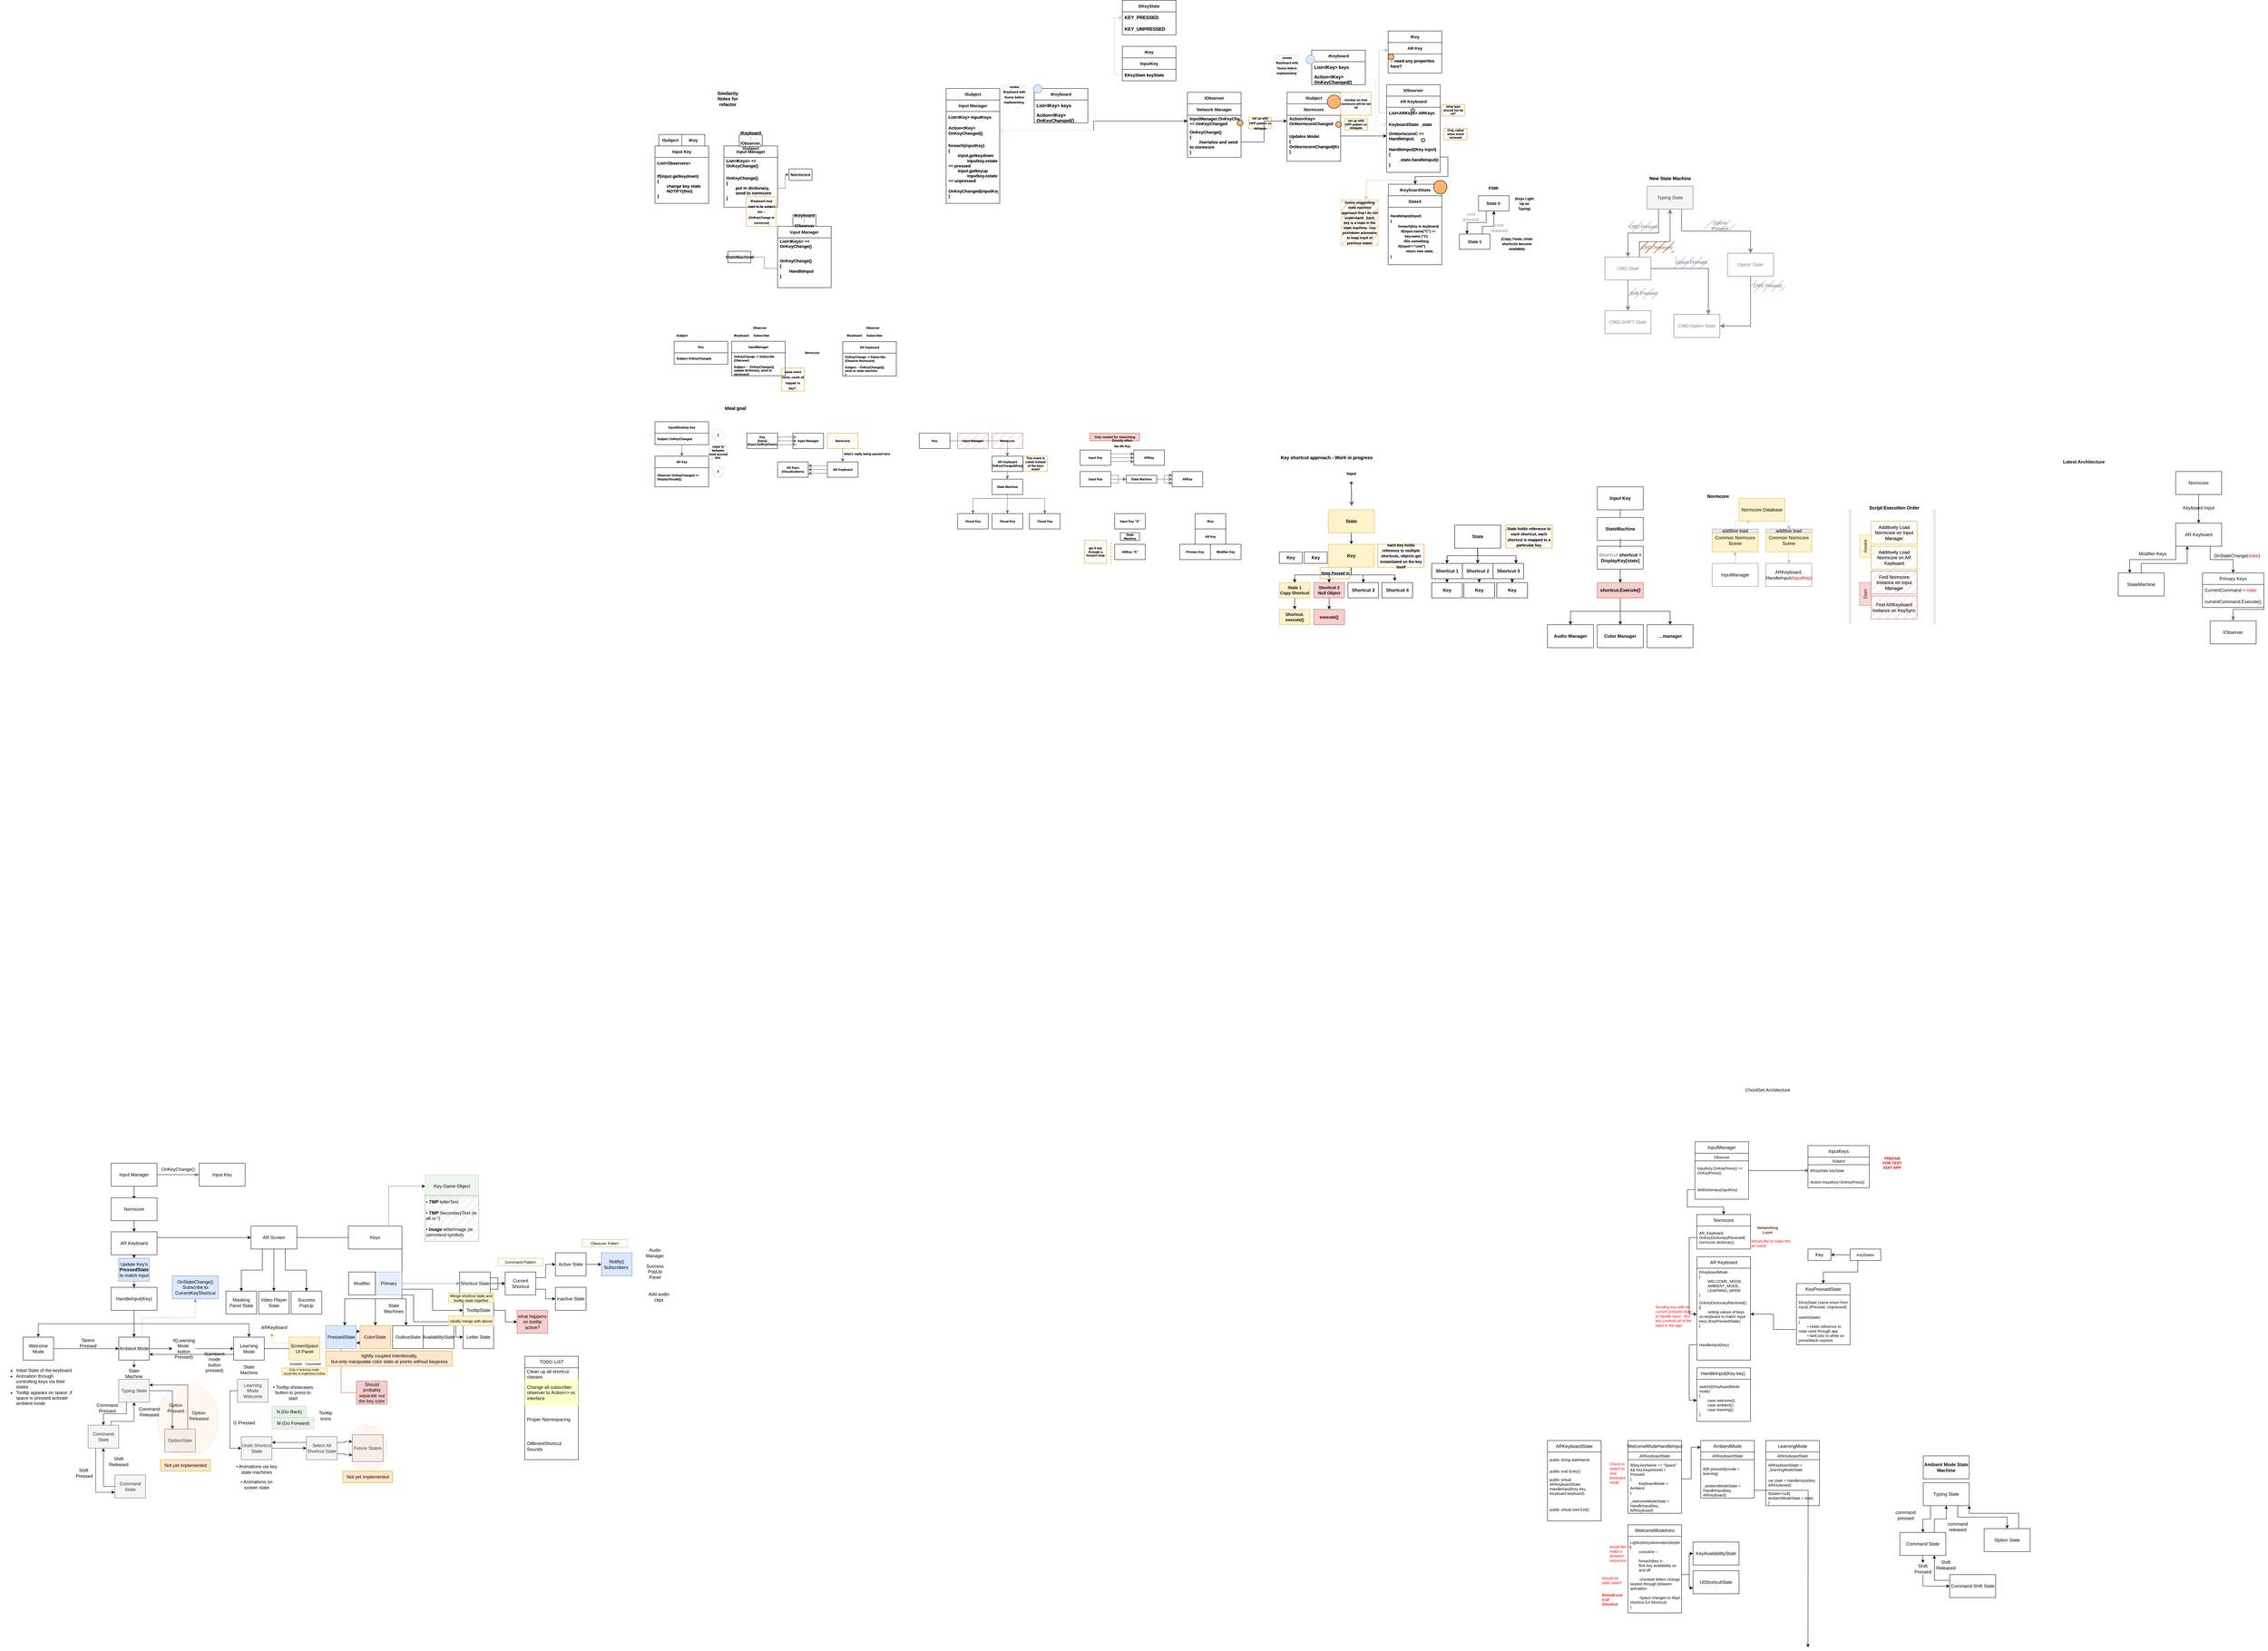 <mxfile version="20.8.1" type="device"><diagram id="L2lUpTb5MCFzNWQH5ZVr" name="Page-1"><mxGraphModel dx="6433" dy="1478" grid="1" gridSize="10" guides="1" tooltips="1" connect="1" arrows="1" fold="1" page="1" pageScale="1" pageWidth="1200" pageHeight="1600" math="0" shadow="0"><root><mxCell id="0"/><mxCell id="1" parent="0"/><mxCell id="pYdneZfi2NNz6S1w122i-334" value="ISubject" style="swimlane;fontStyle=1;childLayout=stackLayout;horizontal=1;startSize=30;horizontalStack=0;resizeParent=1;resizeParentMax=0;resizeLast=0;collapsible=1;marginBottom=0;whiteSpace=wrap;html=1;fontSize=11;" parent="1" vertex="1" collapsed="1"><mxGeometry x="510" y="550" width="140" height="30" as="geometry"><mxRectangle x="330" y="590" width="140" height="210" as="alternateBounds"/></mxGeometry></mxCell><mxCell id="pYdneZfi2NNz6S1w122i-335" value="List&amp;lt;IObserver&amp;gt;" style="text;strokeColor=none;fillColor=none;align=left;verticalAlign=middle;spacingLeft=4;spacingRight=4;overflow=hidden;points=[[0,0.5],[1,0.5]];portConstraint=eastwest;rotatable=0;whiteSpace=wrap;html=1;" parent="pYdneZfi2NNz6S1w122i-334" vertex="1"><mxGeometry y="30" width="140" height="30" as="geometry"/></mxCell><mxCell id="pYdneZfi2NNz6S1w122i-336" value="AddObserver()" style="text;strokeColor=none;fillColor=none;align=left;verticalAlign=middle;spacingLeft=4;spacingRight=4;overflow=hidden;points=[[0,0.5],[1,0.5]];portConstraint=eastwest;rotatable=0;whiteSpace=wrap;html=1;" parent="pYdneZfi2NNz6S1w122i-334" vertex="1"><mxGeometry y="60" width="140" height="30" as="geometry"/></mxCell><mxCell id="pYdneZfi2NNz6S1w122i-337" value="RemoveObserver()" style="text;strokeColor=none;fillColor=none;align=left;verticalAlign=middle;spacingLeft=4;spacingRight=4;overflow=hidden;points=[[0,0.5],[1,0.5]];portConstraint=eastwest;rotatable=0;whiteSpace=wrap;html=1;" parent="pYdneZfi2NNz6S1w122i-334" vertex="1"><mxGeometry y="90" width="140" height="30" as="geometry"/></mxCell><mxCell id="pYdneZfi2NNz6S1w122i-338" value="Notify()&lt;br&gt;{&lt;br&gt;&lt;span style=&quot;white-space: pre;&quot;&gt;&#9;&lt;/span&gt;observer.onNotify&lt;br&gt;}" style="text;strokeColor=none;fillColor=none;align=left;verticalAlign=middle;spacingLeft=4;spacingRight=4;overflow=hidden;points=[[0,0.5],[1,0.5]];portConstraint=eastwest;rotatable=0;whiteSpace=wrap;html=1;" parent="pYdneZfi2NNz6S1w122i-334" vertex="1"><mxGeometry y="120" width="140" height="90" as="geometry"/></mxCell><mxCell id="pYdneZfi2NNz6S1w122i-255" value="EKeyState" style="swimlane;fontStyle=1;childLayout=stackLayout;horizontal=1;startSize=30;horizontalStack=0;resizeParent=1;resizeParentMax=0;resizeLast=0;collapsible=1;marginBottom=0;whiteSpace=wrap;html=1;fontSize=11;" parent="1" vertex="1"><mxGeometry x="80" y="310" width="140" height="90" as="geometry"><mxRectangle x="80" y="350" width="60" height="30" as="alternateBounds"/></mxGeometry></mxCell><mxCell id="pYdneZfi2NNz6S1w122i-256" value="KEY_PRESSED" style="text;strokeColor=none;fillColor=none;align=left;verticalAlign=middle;spacingLeft=4;spacingRight=4;overflow=hidden;points=[[0,0.5],[1,0.5]];portConstraint=eastwest;rotatable=0;whiteSpace=wrap;html=1;fontStyle=1" parent="pYdneZfi2NNz6S1w122i-255" vertex="1"><mxGeometry y="30" width="140" height="30" as="geometry"/></mxCell><mxCell id="pYdneZfi2NNz6S1w122i-259" value="KEY_UNPRESSED" style="text;strokeColor=none;fillColor=none;align=left;verticalAlign=middle;spacingLeft=4;spacingRight=4;overflow=hidden;points=[[0,0.5],[1,0.5]];portConstraint=eastwest;rotatable=0;whiteSpace=wrap;html=1;fontStyle=1" parent="pYdneZfi2NNz6S1w122i-255" vertex="1"><mxGeometry y="60" width="140" height="30" as="geometry"/></mxCell><mxCell id="pYdneZfi2NNz6S1w122i-287" value="" style="group;fontSize=11;fontStyle=1" parent="1" vertex="1" connectable="0"><mxGeometry x="250" y="550" width="220" height="170" as="geometry"/></mxCell><mxCell id="pYdneZfi2NNz6S1w122i-277" value="" style="group;fontSize=11;fontStyle=1" parent="pYdneZfi2NNz6S1w122i-287" vertex="1" connectable="0"><mxGeometry width="140" height="170" as="geometry"/></mxCell><mxCell id="pYdneZfi2NNz6S1w122i-266" value="IObserver" style="swimlane;fontStyle=1;childLayout=stackLayout;horizontal=1;startSize=30;horizontalStack=0;resizeParent=1;resizeParentMax=0;resizeLast=0;collapsible=1;marginBottom=0;whiteSpace=wrap;html=1;fontSize=11;" parent="pYdneZfi2NNz6S1w122i-277" vertex="1" collapsed="1"><mxGeometry width="140" height="30" as="geometry"><mxRectangle x="420" y="555" width="140" height="60" as="alternateBounds"/></mxGeometry></mxCell><mxCell id="pYdneZfi2NNz6S1w122i-267" value="OnNotify(Entity entity)" style="text;strokeColor=none;fillColor=none;align=left;verticalAlign=middle;spacingLeft=4;spacingRight=4;overflow=hidden;points=[[0,0.5],[1,0.5]];portConstraint=eastwest;rotatable=0;whiteSpace=wrap;html=1;" parent="pYdneZfi2NNz6S1w122i-266" vertex="1"><mxGeometry y="30" width="140" height="30" as="geometry"/></mxCell><mxCell id="pYdneZfi2NNz6S1w122i-273" value="Network Manager" style="swimlane;fontStyle=1;childLayout=stackLayout;horizontal=1;startSize=30;horizontalStack=0;resizeParent=1;resizeParentMax=0;resizeLast=0;collapsible=1;marginBottom=0;whiteSpace=wrap;html=1;fontSize=11;" parent="pYdneZfi2NNz6S1w122i-277" vertex="1"><mxGeometry y="30" width="140" height="140" as="geometry"><mxRectangle x="90" y="420" width="60" height="30" as="alternateBounds"/></mxGeometry></mxCell><mxCell id="pYdneZfi2NNz6S1w122i-283" value="InputManager.OnKeyChanged += OnKeyChanged" style="text;strokeColor=none;fillColor=none;align=left;verticalAlign=middle;spacingLeft=4;spacingRight=4;overflow=hidden;points=[[0,0.5],[1,0.5]];portConstraint=eastwest;rotatable=0;whiteSpace=wrap;html=1;fontSize=11;fontStyle=1" parent="pYdneZfi2NNz6S1w122i-273" vertex="1"><mxGeometry y="30" width="140" height="30" as="geometry"/></mxCell><mxCell id="pYdneZfi2NNz6S1w122i-284" value="OnKeyChange()&lt;br style=&quot;font-size: 11px;&quot;&gt;{&lt;br style=&quot;font-size: 11px;&quot;&gt;&lt;span style=&quot;white-space: pre; font-size: 11px;&quot;&gt;&#9;&lt;/span&gt;//serialize and send to normcore&lt;br style=&quot;font-size: 11px;&quot;&gt;}" style="text;strokeColor=none;fillColor=none;align=left;verticalAlign=middle;spacingLeft=4;spacingRight=4;overflow=hidden;points=[[0,0.5],[1,0.5]];portConstraint=eastwest;rotatable=0;whiteSpace=wrap;html=1;fontSize=11;fontStyle=1" parent="pYdneZfi2NNz6S1w122i-273" vertex="1"><mxGeometry y="60" width="140" height="80" as="geometry"/></mxCell><mxCell id="pYdneZfi2NNz6S1w122i-285" value="" style="ellipse;whiteSpace=wrap;html=1;aspect=fixed;fillColor=#FFB570;fontSize=11;fontStyle=1" parent="pYdneZfi2NNz6S1w122i-287" vertex="1"><mxGeometry x="130" y="72.5" width="15" height="15" as="geometry"/></mxCell><mxCell id="pYdneZfi2NNz6S1w122i-286" value="&lt;font style=&quot;font-size: 8px;&quot;&gt;set up with GPP pattern vs delegate&lt;/font&gt;" style="text;html=1;strokeColor=#d79b00;fillColor=#ffe6cc;align=center;verticalAlign=middle;whiteSpace=wrap;rounded=0;fontSize=11;labelBorderColor=none;labelBackgroundColor=none;horizontal=1;fillStyle=hatch;fontStyle=1" parent="pYdneZfi2NNz6S1w122i-287" vertex="1"><mxGeometry x="160" y="65" width="60" height="30" as="geometry"/></mxCell><mxCell id="pYdneZfi2NNz6S1w122i-318" value="" style="group;fontSize=11;fontStyle=1" parent="1" vertex="1" connectable="0"><mxGeometry x="80" y="430" width="140" height="90" as="geometry"/></mxCell><mxCell id="pYdneZfi2NNz6S1w122i-250" value="IKey" style="swimlane;fontStyle=1;childLayout=stackLayout;horizontal=1;startSize=30;horizontalStack=0;resizeParent=1;resizeParentMax=0;resizeLast=0;collapsible=1;marginBottom=0;whiteSpace=wrap;html=1;fontSize=11;" parent="pYdneZfi2NNz6S1w122i-318" vertex="1" collapsed="1"><mxGeometry width="140" height="30" as="geometry"><mxRectangle x="310" y="320" width="140" height="90" as="alternateBounds"/></mxGeometry></mxCell><mxCell id="pYdneZfi2NNz6S1w122i-251" value="string keyName" style="text;strokeColor=none;fillColor=none;align=left;verticalAlign=middle;spacingLeft=4;spacingRight=4;overflow=hidden;points=[[0,0.5],[1,0.5]];portConstraint=eastwest;rotatable=0;whiteSpace=wrap;html=1;" parent="pYdneZfi2NNz6S1w122i-250" vertex="1"><mxGeometry y="30" width="140" height="30" as="geometry"/></mxCell><mxCell id="pYdneZfi2NNz6S1w122i-254" value="KeyCode keyCode" style="text;strokeColor=none;fillColor=none;align=left;verticalAlign=middle;spacingLeft=4;spacingRight=4;overflow=hidden;points=[[0,0.5],[1,0.5]];portConstraint=eastwest;rotatable=0;whiteSpace=wrap;html=1;" parent="pYdneZfi2NNz6S1w122i-250" vertex="1"><mxGeometry y="60" width="140" height="30" as="geometry"/></mxCell><mxCell id="pYdneZfi2NNz6S1w122i-315" value="InputKey" style="swimlane;fontStyle=1;childLayout=stackLayout;horizontal=1;startSize=30;horizontalStack=0;resizeParent=1;resizeParentMax=0;resizeLast=0;collapsible=1;marginBottom=0;whiteSpace=wrap;html=1;fontSize=11;" parent="pYdneZfi2NNz6S1w122i-318" vertex="1"><mxGeometry y="30" width="140" height="60" as="geometry"><mxRectangle x="90" y="420" width="60" height="30" as="alternateBounds"/></mxGeometry></mxCell><mxCell id="pYdneZfi2NNz6S1w122i-316" value="EKeyState keyState" style="text;strokeColor=none;fillColor=none;align=left;verticalAlign=middle;spacingLeft=4;spacingRight=4;overflow=hidden;points=[[0,0.5],[1,0.5]];portConstraint=eastwest;rotatable=0;whiteSpace=wrap;html=1;fontSize=11;fontStyle=1" parent="pYdneZfi2NNz6S1w122i-315" vertex="1"><mxGeometry y="30" width="140" height="30" as="geometry"/></mxCell><mxCell id="pYdneZfi2NNz6S1w122i-324" value="Normcore" style="swimlane;fontStyle=1;childLayout=stackLayout;horizontal=1;startSize=30;horizontalStack=0;resizeParent=1;resizeParentMax=0;resizeLast=0;collapsible=1;marginBottom=0;whiteSpace=wrap;html=1;fontSize=11;" parent="1" vertex="1"><mxGeometry x="510" y="580" width="140" height="150" as="geometry"><mxRectangle x="90" y="420" width="60" height="30" as="alternateBounds"/></mxGeometry></mxCell><mxCell id="pYdneZfi2NNz6S1w122i-325" value="Action&amp;lt;Key&amp;gt; OnNormcoreChanged" style="text;strokeColor=none;fillColor=none;align=left;verticalAlign=middle;spacingLeft=4;spacingRight=4;overflow=hidden;points=[[0,0.5],[1,0.5]];portConstraint=eastwest;rotatable=0;whiteSpace=wrap;html=1;fontSize=11;fontStyle=1" parent="pYdneZfi2NNz6S1w122i-324" vertex="1"><mxGeometry y="30" width="140" height="30" as="geometry"/></mxCell><mxCell id="pYdneZfi2NNz6S1w122i-333" value="Updates Model&lt;br style=&quot;font-size: 11px;&quot;&gt;{&lt;br style=&quot;font-size: 11px;&quot;&gt;OnNormcoreChanged(Key)&lt;br style=&quot;font-size: 11px;&quot;&gt;}" style="text;strokeColor=none;fillColor=none;align=left;verticalAlign=middle;spacingLeft=4;spacingRight=4;overflow=hidden;points=[[0,0.5],[1,0.5]];portConstraint=eastwest;rotatable=0;whiteSpace=wrap;html=1;fontSize=11;fontStyle=1" parent="pYdneZfi2NNz6S1w122i-324" vertex="1"><mxGeometry y="60" width="140" height="90" as="geometry"/></mxCell><mxCell id="pYdneZfi2NNz6S1w122i-330" value="" style="ellipse;whiteSpace=wrap;html=1;aspect=fixed;fillColor=#FFB570;fontSize=11;fontStyle=1" parent="1" vertex="1"><mxGeometry x="615" y="557" width="35" height="35" as="geometry"/></mxCell><mxCell id="pYdneZfi2NNz6S1w122i-331" value="Unclear on how normcore will be set up" style="text;html=1;strokeColor=#d79b00;fillColor=#ffe6cc;align=center;verticalAlign=middle;whiteSpace=wrap;rounded=0;fontSize=8;labelBorderColor=none;labelBackgroundColor=none;horizontal=1;fillStyle=hatch;fontStyle=1" parent="1" vertex="1"><mxGeometry x="650" y="550" width="80" height="60" as="geometry"/></mxCell><mxCell id="pYdneZfi2NNz6S1w122i-340" value="" style="ellipse;whiteSpace=wrap;html=1;aspect=fixed;fillColor=#FFB570;fontSize=11;fontStyle=1" parent="1" vertex="1"><mxGeometry x="637" y="626.5" width="15" height="15" as="geometry"/></mxCell><mxCell id="pYdneZfi2NNz6S1w122i-341" value="set up with GPP pattern vs delegate" style="text;html=1;strokeColor=#d79b00;fillColor=#ffe6cc;align=center;verticalAlign=middle;whiteSpace=wrap;rounded=0;fontSize=8;labelBorderColor=none;labelBackgroundColor=none;horizontal=1;fillStyle=cross-hatch;fontStyle=1" parent="1" vertex="1"><mxGeometry x="660" y="619" width="60" height="30" as="geometry"/></mxCell><mxCell id="pYdneZfi2NNz6S1w122i-342" value="AR Keyboard" style="swimlane;fontStyle=1;childLayout=stackLayout;horizontal=1;startSize=30;horizontalStack=0;resizeParent=1;resizeParentMax=0;resizeLast=0;collapsible=1;marginBottom=0;whiteSpace=wrap;html=1;fontSize=11;" parent="1" vertex="1"><mxGeometry x="770" y="559" width="140" height="200" as="geometry"><mxRectangle x="90" y="420" width="60" height="30" as="alternateBounds"/></mxGeometry></mxCell><mxCell id="pYdneZfi2NNz6S1w122i-345" value="List&amp;lt;ARKeys&amp;gt; ARKeys" style="text;strokeColor=none;fillColor=none;align=left;verticalAlign=middle;spacingLeft=4;spacingRight=4;overflow=hidden;points=[[0,0.5],[1,0.5]];portConstraint=eastwest;rotatable=0;whiteSpace=wrap;html=1;rounded=1;labelBackgroundColor=none;labelBorderColor=none;fontSize=11;fontStyle=1" parent="pYdneZfi2NNz6S1w122i-342" vertex="1"><mxGeometry y="30" width="140" height="30" as="geometry"/></mxCell><mxCell id="pYdneZfi2NNz6S1w122i-374" value="KeyboardState _state" style="text;strokeColor=none;fillColor=none;align=left;verticalAlign=middle;spacingLeft=4;spacingRight=4;overflow=hidden;points=[[0,0.5],[1,0.5]];portConstraint=eastwest;rotatable=0;whiteSpace=wrap;html=1;rounded=1;labelBackgroundColor=none;labelBorderColor=none;fontSize=11;fontStyle=1" parent="pYdneZfi2NNz6S1w122i-342" vertex="1"><mxGeometry y="60" width="140" height="30" as="geometry"/></mxCell><mxCell id="pYdneZfi2NNz6S1w122i-375" value="OnNormcoreC += HandleInput;" style="text;strokeColor=none;fillColor=none;align=left;verticalAlign=middle;spacingLeft=4;spacingRight=4;overflow=hidden;points=[[0,0.5],[1,0.5]];portConstraint=eastwest;rotatable=0;whiteSpace=wrap;html=1;rounded=1;labelBackgroundColor=none;labelBorderColor=none;fontSize=11;fontStyle=1" parent="pYdneZfi2NNz6S1w122i-342" vertex="1"><mxGeometry y="90" width="140" height="30" as="geometry"/></mxCell><mxCell id="pYdneZfi2NNz6S1w122i-380" value="HandleInput(IKey input)&lt;br&gt;{&lt;br&gt;&lt;span style=&quot;white-space: pre;&quot;&gt;&#9;&lt;/span&gt;_state.handleInput(input)&lt;br&gt;}" style="text;strokeColor=none;fillColor=none;align=left;verticalAlign=middle;spacingLeft=4;spacingRight=4;overflow=hidden;points=[[0,0.5],[1,0.5]];portConstraint=eastwest;rotatable=0;whiteSpace=wrap;html=1;rounded=1;labelBackgroundColor=none;labelBorderColor=none;fontSize=11;fontStyle=1" parent="pYdneZfi2NNz6S1w122i-342" vertex="1"><mxGeometry y="120" width="140" height="80" as="geometry"/></mxCell><mxCell id="pYdneZfi2NNz6S1w122i-353" value="" style="group;fontStyle=1" parent="1" vertex="1" connectable="0"><mxGeometry x="774" y="390" width="140" height="110" as="geometry"/></mxCell><mxCell id="pYdneZfi2NNz6S1w122i-347" value="AR Key" style="swimlane;fontStyle=1;childLayout=stackLayout;horizontal=1;startSize=30;horizontalStack=0;resizeParent=1;resizeParentMax=0;resizeLast=0;collapsible=1;marginBottom=0;whiteSpace=wrap;html=1;fontSize=11;" parent="pYdneZfi2NNz6S1w122i-353" vertex="1"><mxGeometry y="30" width="140" height="80" as="geometry"><mxRectangle y="30" width="60" height="30" as="alternateBounds"/></mxGeometry></mxCell><mxCell id="pYdneZfi2NNz6S1w122i-348" value="-- need any properties here?&amp;nbsp;" style="text;strokeColor=none;fillColor=none;align=left;verticalAlign=middle;spacingLeft=4;spacingRight=4;overflow=hidden;points=[[0,0.5],[1,0.5]];portConstraint=eastwest;rotatable=0;whiteSpace=wrap;html=1;rounded=1;labelBackgroundColor=none;labelBorderColor=none;fontSize=11;fontStyle=1" parent="pYdneZfi2NNz6S1w122i-347" vertex="1"><mxGeometry y="30" width="140" height="50" as="geometry"/></mxCell><mxCell id="pYdneZfi2NNz6S1w122i-349" value="IKey" style="swimlane;fontStyle=1;childLayout=stackLayout;horizontal=1;startSize=30;horizontalStack=0;resizeParent=1;resizeParentMax=0;resizeLast=0;collapsible=1;marginBottom=0;whiteSpace=wrap;html=1;fontSize=11;" parent="pYdneZfi2NNz6S1w122i-353" vertex="1" collapsed="1"><mxGeometry width="140" height="30" as="geometry"><mxRectangle x="310" y="320" width="140" height="90" as="alternateBounds"/></mxGeometry></mxCell><mxCell id="pYdneZfi2NNz6S1w122i-350" value="string keyName" style="text;strokeColor=none;fillColor=none;align=left;verticalAlign=middle;spacingLeft=4;spacingRight=4;overflow=hidden;points=[[0,0.5],[1,0.5]];portConstraint=eastwest;rotatable=0;whiteSpace=wrap;html=1;" parent="pYdneZfi2NNz6S1w122i-349" vertex="1"><mxGeometry y="30" width="140" height="30" as="geometry"/></mxCell><mxCell id="pYdneZfi2NNz6S1w122i-351" value="KeyCode keyCode" style="text;strokeColor=none;fillColor=none;align=left;verticalAlign=middle;spacingLeft=4;spacingRight=4;overflow=hidden;points=[[0,0.5],[1,0.5]];portConstraint=eastwest;rotatable=0;whiteSpace=wrap;html=1;" parent="pYdneZfi2NNz6S1w122i-349" vertex="1"><mxGeometry y="60" width="140" height="30" as="geometry"/></mxCell><mxCell id="pYdneZfi2NNz6S1w122i-352" value="" style="ellipse;whiteSpace=wrap;html=1;aspect=fixed;fillColor=#FFB570;fontSize=11;fontStyle=1" parent="pYdneZfi2NNz6S1w122i-353" vertex="1"><mxGeometry y="60" width="15" height="15" as="geometry"/></mxCell><mxCell id="pYdneZfi2NNz6S1w122i-366" value="IKeyboardState" style="swimlane;fontStyle=1;childLayout=stackLayout;horizontal=1;startSize=30;horizontalStack=0;resizeParent=1;resizeParentMax=0;resizeLast=0;collapsible=1;marginBottom=0;whiteSpace=wrap;html=1;fontSize=11;" parent="1" vertex="1" collapsed="1"><mxGeometry x="775" y="790" width="139" height="30" as="geometry"><mxRectangle x="930" y="390" width="140" height="90" as="alternateBounds"/></mxGeometry></mxCell><mxCell id="pYdneZfi2NNz6S1w122i-371" value="&lt;span style=&quot;font-size: 11px;&quot;&gt;Virtual Entry(Keyboard kb)&lt;/span&gt;" style="text;strokeColor=none;fillColor=none;align=left;verticalAlign=middle;spacingLeft=4;spacingRight=4;overflow=hidden;points=[[0,0.5],[1,0.5]];portConstraint=eastwest;rotatable=0;whiteSpace=wrap;html=1;rounded=1;labelBackgroundColor=none;labelBorderColor=none;fontSize=8;" parent="pYdneZfi2NNz6S1w122i-366" vertex="1"><mxGeometry y="30" width="140" height="30" as="geometry"/></mxCell><mxCell id="pYdneZfi2NNz6S1w122i-370" value="&lt;span style=&quot;font-size: 11px;&quot;&gt;Virtua HandleInput(Keyb^)&lt;/span&gt;" style="text;strokeColor=none;fillColor=none;align=left;verticalAlign=middle;spacingLeft=4;spacingRight=4;overflow=hidden;points=[[0,0.5],[1,0.5]];portConstraint=eastwest;rotatable=0;whiteSpace=wrap;html=1;rounded=1;labelBackgroundColor=none;labelBorderColor=none;fontSize=8;" parent="pYdneZfi2NNz6S1w122i-366" vertex="1"><mxGeometry y="60" width="140" height="30" as="geometry"/></mxCell><mxCell id="pYdneZfi2NNz6S1w122i-372" value="what type should list be of?" style="text;html=1;strokeColor=#d79b00;fillColor=#ffe6cc;align=center;verticalAlign=middle;whiteSpace=wrap;rounded=0;fontSize=8;labelBorderColor=none;labelBackgroundColor=none;horizontal=1;fillStyle=hatch;fontStyle=1" parent="1" vertex="1"><mxGeometry x="914" y="582" width="60" height="30" as="geometry"/></mxCell><mxCell id="pYdneZfi2NNz6S1w122i-373" value="" style="ellipse;whiteSpace=wrap;html=1;aspect=fixed;fillColor=#FFB570;fontSize=11;fontStyle=1" parent="1" vertex="1"><mxGeometry x="833" y="592" width="10" height="10" as="geometry"/></mxCell><mxCell id="pYdneZfi2NNz6S1w122i-378" value="IObserver" style="swimlane;fontStyle=1;childLayout=stackLayout;horizontal=1;startSize=30;horizontalStack=0;resizeParent=1;resizeParentMax=0;resizeLast=0;collapsible=1;marginBottom=0;whiteSpace=wrap;html=1;fontSize=11;" parent="1" vertex="1" collapsed="1"><mxGeometry x="770" y="530" width="140" height="30" as="geometry"><mxRectangle x="420" y="555" width="140" height="60" as="alternateBounds"/></mxGeometry></mxCell><mxCell id="pYdneZfi2NNz6S1w122i-379" value="OnNotify(Entity entity)" style="text;strokeColor=none;fillColor=none;align=left;verticalAlign=middle;spacingLeft=4;spacingRight=4;overflow=hidden;points=[[0,0.5],[1,0.5]];portConstraint=eastwest;rotatable=0;whiteSpace=wrap;html=1;" parent="pYdneZfi2NNz6S1w122i-378" vertex="1"><mxGeometry y="30" width="140" height="30" as="geometry"/></mxCell><mxCell id="pYdneZfi2NNz6S1w122i-381" value="" style="ellipse;whiteSpace=wrap;html=1;aspect=fixed;fillColor=#FFB570;fontSize=11;fontStyle=1" parent="1" vertex="1"><mxGeometry x="860" y="670" width="10" height="10" as="geometry"/></mxCell><mxCell id="pYdneZfi2NNz6S1w122i-382" value="Only called when event recieved" style="text;html=1;strokeColor=#d79b00;fillColor=#ffe6cc;align=center;verticalAlign=middle;whiteSpace=wrap;rounded=0;fontSize=8;labelBorderColor=none;labelBackgroundColor=none;horizontal=1;fillStyle=hatch;fontStyle=1" parent="1" vertex="1"><mxGeometry x="920" y="644" width="60" height="30" as="geometry"/></mxCell><mxCell id="pYdneZfi2NNz6S1w122i-383" value="StateX" style="swimlane;fontStyle=1;childLayout=stackLayout;horizontal=1;startSize=30;horizontalStack=0;resizeParent=1;resizeParentMax=0;resizeLast=0;collapsible=1;marginBottom=0;whiteSpace=wrap;html=1;fontSize=11;" parent="1" vertex="1"><mxGeometry x="774" y="820" width="140" height="180" as="geometry"><mxRectangle x="90" y="420" width="60" height="30" as="alternateBounds"/></mxGeometry></mxCell><mxCell id="pYdneZfi2NNz6S1w122i-384" value="&lt;font style=&quot;font-size: 9px;&quot;&gt;HandleInput(input)&lt;br&gt;{&lt;br&gt;&lt;span style=&quot;white-space: pre;&quot;&gt;&#9;&lt;/span&gt;foreach(key in keyboard)&lt;br&gt;&lt;span style=&quot;white-space: pre;&quot;&gt;&#9;&lt;/span&gt;&amp;nbsp; &amp;nbsp;if(input.name(&quot;C&quot;) ==&amp;nbsp; &amp;nbsp; &amp;nbsp; &amp;nbsp; &amp;nbsp; &amp;nbsp; &amp;nbsp; &amp;nbsp; &amp;nbsp; &amp;nbsp;key.name (&quot;C)&lt;br&gt;&lt;span style=&quot;white-space: pre;&quot;&gt;&#9;&lt;/span&gt;&amp;nbsp; &amp;nbsp; &amp;nbsp; //Do something&amp;nbsp;&lt;br&gt;&lt;span style=&quot;white-space: pre;&quot;&gt;&#9;&lt;/span&gt;if(input==&quot;cmd&quot;)&lt;br&gt;&lt;span style=&quot;white-space: pre;&quot;&gt;&#9;&lt;/span&gt;&lt;span style=&quot;white-space: pre;&quot;&gt;&#9;&lt;/span&gt;return new state;&lt;br&gt;}&lt;/font&gt;" style="text;strokeColor=none;fillColor=none;align=left;verticalAlign=middle;spacingLeft=4;spacingRight=4;overflow=hidden;points=[[0,0.5],[1,0.5]];portConstraint=eastwest;rotatable=0;whiteSpace=wrap;html=1;rounded=1;labelBackgroundColor=none;labelBorderColor=none;fontSize=11;fontStyle=1" parent="pYdneZfi2NNz6S1w122i-383" vertex="1"><mxGeometry y="30" width="140" height="150" as="geometry"/></mxCell><mxCell id="pYdneZfi2NNz6S1w122i-394" style="edgeStyle=orthogonalEdgeStyle;rounded=0;orthogonalLoop=1;jettySize=auto;html=1;exitX=0.25;exitY=1;exitDx=0;exitDy=0;entryX=0.25;entryY=0;entryDx=0;entryDy=0;fontSize=11;fontStyle=1" parent="1" source="pYdneZfi2NNz6S1w122i-388" target="pYdneZfi2NNz6S1w122i-393" edge="1"><mxGeometry relative="1" as="geometry"/></mxCell><mxCell id="pYdneZfi2NNz6S1w122i-388" value="&lt;font style=&quot;font-size: 11px;&quot;&gt;State 0&amp;nbsp;&lt;/font&gt;" style="rounded=0;whiteSpace=wrap;html=1;labelBackgroundColor=none;labelBorderColor=none;fontSize=9;fontStyle=1" parent="1" vertex="1"><mxGeometry x="1010" y="820" width="80" height="40" as="geometry"/></mxCell><mxCell id="pYdneZfi2NNz6S1w122i-392" value="FSM:" style="text;html=1;strokeColor=none;fillColor=none;align=center;verticalAlign=middle;whiteSpace=wrap;rounded=0;labelBackgroundColor=none;labelBorderColor=none;fontSize=11;fontStyle=1" parent="1" vertex="1"><mxGeometry x="1020" y="785" width="60" height="30" as="geometry"/></mxCell><mxCell id="pYdneZfi2NNz6S1w122i-396" style="edgeStyle=orthogonalEdgeStyle;rounded=0;orthogonalLoop=1;jettySize=auto;html=1;exitX=0.75;exitY=0;exitDx=0;exitDy=0;entryX=0.5;entryY=1;entryDx=0;entryDy=0;fontSize=11;fontStyle=1" parent="1" source="pYdneZfi2NNz6S1w122i-393" target="pYdneZfi2NNz6S1w122i-388" edge="1"><mxGeometry relative="1" as="geometry"><Array as="points"><mxPoint x="1020" y="900"/><mxPoint x="1050" y="900"/></Array></mxGeometry></mxCell><mxCell id="pYdneZfi2NNz6S1w122i-393" value="&lt;span style=&quot;font-size: 11px;&quot;&gt;State 1&lt;/span&gt;" style="rounded=0;whiteSpace=wrap;html=1;labelBackgroundColor=none;labelBorderColor=none;fontSize=9;fontStyle=1" parent="1" vertex="1"><mxGeometry x="960" y="920" width="80" height="40" as="geometry"/></mxCell><mxCell id="pYdneZfi2NNz6S1w122i-397" value="cmd pressed" style="text;html=1;strokeColor=none;fillColor=none;align=center;verticalAlign=middle;whiteSpace=wrap;rounded=0;labelBackgroundColor=none;labelBorderColor=none;fontSize=11;fontColor=#B3B3B3;fontStyle=1" parent="1" vertex="1"><mxGeometry x="960" y="860" width="60" height="30" as="geometry"/></mxCell><mxCell id="pYdneZfi2NNz6S1w122i-400" value="cmd released" style="text;html=1;strokeColor=none;fillColor=none;align=center;verticalAlign=middle;whiteSpace=wrap;rounded=0;labelBackgroundColor=none;labelBorderColor=none;fontSize=11;fontColor=#B3B3B3;fontStyle=1" parent="1" vertex="1"><mxGeometry x="1034" y="889" width="60" height="30" as="geometry"/></mxCell><mxCell id="pYdneZfi2NNz6S1w122i-404" value="&lt;font style=&quot;font-size: 9px;&quot;&gt;(Keys Light Up on Typing)&lt;/font&gt;" style="text;html=1;strokeColor=none;fillColor=none;align=center;verticalAlign=middle;whiteSpace=wrap;rounded=0;labelBackgroundColor=none;labelBorderColor=none;fontSize=11;fontColor=#000000;fontStyle=1" parent="1" vertex="1"><mxGeometry x="1100" y="825" width="59" height="30" as="geometry"/></mxCell><mxCell id="pYdneZfi2NNz6S1w122i-405" value="&lt;font style=&quot;font-size: 9px;&quot;&gt;(Copy, Paste, Undo shortcuts become available)&lt;/font&gt;" style="text;html=1;strokeColor=none;fillColor=none;align=center;verticalAlign=middle;whiteSpace=wrap;rounded=0;labelBackgroundColor=none;labelBorderColor=none;fontSize=11;fontColor=#000000;fontStyle=1" parent="1" vertex="1"><mxGeometry x="1060" y="930" width="100" height="30" as="geometry"/></mxCell><mxCell id="pYdneZfi2NNz6S1w122i-409" style="edgeStyle=orthogonalEdgeStyle;rounded=0;orthogonalLoop=1;jettySize=auto;html=1;exitX=0.5;exitY=0;exitDx=0;exitDy=0;strokeColor=#FFB570;fontSize=9;fontColor=#666666;fontStyle=1" parent="1" source="pYdneZfi2NNz6S1w122i-406" target="pYdneZfi2NNz6S1w122i-407" edge="1"><mxGeometry relative="1" as="geometry"><Array as="points"><mxPoint x="717" y="780"/></Array></mxGeometry></mxCell><mxCell id="pYdneZfi2NNz6S1w122i-406" value="" style="ellipse;whiteSpace=wrap;html=1;aspect=fixed;fillColor=#FFB570;fontSize=11;fontStyle=1" parent="1" vertex="1"><mxGeometry x="892.5" y="780" width="35" height="35" as="geometry"/></mxCell><mxCell id="pYdneZfi2NNz6S1w122i-407" value="&lt;font style=&quot;font-size: 9px;&quot;&gt;Sunny suggesting state machine approach that I do not understand.&amp;nbsp; Each key is a state in the state machine.&amp;nbsp; Use pushdown automana to keep track of previous states&lt;/font&gt;" style="text;html=1;strokeColor=none;fillColor=#FFB570;align=center;verticalAlign=middle;whiteSpace=wrap;rounded=0;labelBackgroundColor=none;labelBorderColor=#FFB570;fontSize=11;fontColor=#000000;fillStyle=hatch;fontStyle=1" parent="1" vertex="1"><mxGeometry x="650" y="830" width="99" height="119" as="geometry"/></mxCell><mxCell id="pYdneZfi2NNz6S1w122i-410" style="edgeStyle=orthogonalEdgeStyle;rounded=0;orthogonalLoop=1;jettySize=auto;html=1;exitX=1;exitY=0.5;exitDx=0;exitDy=0;strokeColor=#000000;fontSize=9;fontColor=#666666;fontStyle=1" parent="1" source="pYdneZfi2NNz6S1w122i-279" target="pYdneZfi2NNz6S1w122i-283" edge="1"><mxGeometry relative="1" as="geometry"/></mxCell><mxCell id="pYdneZfi2NNz6S1w122i-411" style="edgeStyle=orthogonalEdgeStyle;rounded=0;orthogonalLoop=1;jettySize=auto;html=1;exitX=1;exitY=0.5;exitDx=0;exitDy=0;strokeColor=#000000;fontSize=9;fontColor=#666666;fontStyle=1" parent="1" source="pYdneZfi2NNz6S1w122i-284" target="pYdneZfi2NNz6S1w122i-325" edge="1"><mxGeometry relative="1" as="geometry"/></mxCell><mxCell id="pYdneZfi2NNz6S1w122i-412" style="edgeStyle=orthogonalEdgeStyle;rounded=0;orthogonalLoop=1;jettySize=auto;html=1;exitX=0;exitY=0.5;exitDx=0;exitDy=0;entryX=0;entryY=0.25;entryDx=0;entryDy=0;strokeColor=#B3B3B3;fontSize=9;fontColor=#666666;fontStyle=1" parent="1" source="pYdneZfi2NNz6S1w122i-345" target="pYdneZfi2NNz6S1w122i-347" edge="1"><mxGeometry relative="1" as="geometry"/></mxCell><mxCell id="pYdneZfi2NNz6S1w122i-413" style="edgeStyle=orthogonalEdgeStyle;rounded=0;orthogonalLoop=1;jettySize=auto;html=1;exitX=1;exitY=0.5;exitDx=0;exitDy=0;entryX=0.5;entryY=0;entryDx=0;entryDy=0;strokeColor=#000000;fontSize=9;fontColor=#666666;fontStyle=1" parent="1" source="pYdneZfi2NNz6S1w122i-380" target="pYdneZfi2NNz6S1w122i-366" edge="1"><mxGeometry relative="1" as="geometry"><Array as="points"><mxPoint x="930" y="719"/><mxPoint x="930" y="770"/><mxPoint x="845" y="770"/></Array></mxGeometry></mxCell><mxCell id="pYdneZfi2NNz6S1w122i-416" style="edgeStyle=orthogonalEdgeStyle;rounded=0;orthogonalLoop=1;jettySize=auto;html=1;exitX=0;exitY=0.5;exitDx=0;exitDy=0;entryX=0;entryY=0.5;entryDx=0;entryDy=0;strokeColor=#CCCCCC;fontSize=9;fontColor=#666666;fontStyle=1" parent="1" source="pYdneZfi2NNz6S1w122i-316" target="pYdneZfi2NNz6S1w122i-256" edge="1"><mxGeometry relative="1" as="geometry"/></mxCell><mxCell id="pYdneZfi2NNz6S1w122i-418" style="edgeStyle=orthogonalEdgeStyle;rounded=0;orthogonalLoop=1;jettySize=auto;html=1;exitX=1;exitY=0.5;exitDx=0;exitDy=0;entryX=0;entryY=0.5;entryDx=0;entryDy=0;strokeColor=#000000;fontSize=9;fontColor=#666666;fontStyle=1" parent="1" source="pYdneZfi2NNz6S1w122i-333" target="pYdneZfi2NNz6S1w122i-375" edge="1"><mxGeometry relative="1" as="geometry"><Array as="points"><mxPoint x="650" y="664"/></Array></mxGeometry></mxCell><mxCell id="mG41nDQnwM5qDpUL717o-1" value="IKeyboard" style="swimlane;fontStyle=1;childLayout=stackLayout;horizontal=1;startSize=30;horizontalStack=0;resizeParent=1;resizeParentMax=0;resizeLast=0;collapsible=1;marginBottom=0;whiteSpace=wrap;html=1;fontSize=11;" parent="1" vertex="1"><mxGeometry x="-150" y="540" width="140" height="90" as="geometry"><mxRectangle x="-80" y="740" width="140" height="30" as="alternateBounds"/></mxGeometry></mxCell><mxCell id="mG41nDQnwM5qDpUL717o-2" value="List&amp;lt;IKey&amp;gt; keys" style="text;strokeColor=none;fillColor=none;align=left;verticalAlign=middle;spacingLeft=4;spacingRight=4;overflow=hidden;points=[[0,0.5],[1,0.5]];portConstraint=eastwest;rotatable=0;whiteSpace=wrap;html=1;fontStyle=1" parent="mG41nDQnwM5qDpUL717o-1" vertex="1"><mxGeometry y="30" width="140" height="30" as="geometry"/></mxCell><mxCell id="mG41nDQnwM5qDpUL717o-6" value="Action&amp;lt;IKey&amp;gt; OnKeyChanged()" style="text;strokeColor=none;fillColor=none;align=left;verticalAlign=middle;spacingLeft=4;spacingRight=4;overflow=hidden;points=[[0,0.5],[1,0.5]];portConstraint=eastwest;rotatable=0;whiteSpace=wrap;html=1;fontStyle=1" parent="mG41nDQnwM5qDpUL717o-1" vertex="1"><mxGeometry y="60" width="140" height="30" as="geometry"/></mxCell><mxCell id="mG41nDQnwM5qDpUL717o-7" value="IKeyboard" style="swimlane;fontStyle=1;childLayout=stackLayout;horizontal=1;startSize=30;horizontalStack=0;resizeParent=1;resizeParentMax=0;resizeLast=0;collapsible=1;marginBottom=0;whiteSpace=wrap;html=1;fontSize=11;" parent="1" vertex="1"><mxGeometry x="574.5" y="440" width="140" height="90" as="geometry"><mxRectangle x="-80" y="740" width="140" height="30" as="alternateBounds"/></mxGeometry></mxCell><mxCell id="mG41nDQnwM5qDpUL717o-8" value="List&amp;lt;IKey&amp;gt; keys" style="text;strokeColor=none;fillColor=none;align=left;verticalAlign=middle;spacingLeft=4;spacingRight=4;overflow=hidden;points=[[0,0.5],[1,0.5]];portConstraint=eastwest;rotatable=0;whiteSpace=wrap;html=1;fontStyle=1" parent="mG41nDQnwM5qDpUL717o-7" vertex="1"><mxGeometry y="30" width="140" height="30" as="geometry"/></mxCell><mxCell id="mG41nDQnwM5qDpUL717o-9" value="Action&amp;lt;IKey&amp;gt; OnKeyChanged()" style="text;strokeColor=none;fillColor=none;align=left;verticalAlign=middle;spacingLeft=4;spacingRight=4;overflow=hidden;points=[[0,0.5],[1,0.5]];portConstraint=eastwest;rotatable=0;whiteSpace=wrap;html=1;fontStyle=1" parent="mG41nDQnwM5qDpUL717o-7" vertex="1"><mxGeometry y="60" width="140" height="30" as="geometry"/></mxCell><mxCell id="mG41nDQnwM5qDpUL717o-10" value="" style="ellipse;whiteSpace=wrap;html=1;aspect=fixed;fillColor=#dae8fc;fontSize=11;strokeColor=#6c8ebf;fontStyle=1" parent="1" vertex="1"><mxGeometry x="560" y="453.75" width="22.5" height="22.5" as="geometry"/></mxCell><mxCell id="mG41nDQnwM5qDpUL717o-11" value="&lt;font style=&quot;font-size: 8px;&quot;&gt;review IKeyboard with Sunny before implementing&amp;nbsp;&lt;/font&gt;" style="text;html=1;strokeColor=#D4E1F5;fillColor=#D4E1F5;align=center;verticalAlign=middle;whiteSpace=wrap;rounded=0;fontSize=11;labelBorderColor=none;labelBackgroundColor=none;horizontal=1;fillStyle=hatch;fontStyle=1" parent="1" vertex="1"><mxGeometry x="480" y="453.75" width="60" height="50" as="geometry"/></mxCell><mxCell id="mG41nDQnwM5qDpUL717o-12" style="edgeStyle=orthogonalEdgeStyle;rounded=0;orthogonalLoop=1;jettySize=auto;html=1;exitX=1;exitY=0.5;exitDx=0;exitDy=0;entryX=0;entryY=0.5;entryDx=0;entryDy=0;strokeColor=#D4E1F5;fontStyle=1" parent="1" source="mG41nDQnwM5qDpUL717o-9" target="pYdneZfi2NNz6S1w122i-374" edge="1"><mxGeometry relative="1" as="geometry"/></mxCell><mxCell id="mG41nDQnwM5qDpUL717o-13" style="edgeStyle=orthogonalEdgeStyle;rounded=0;orthogonalLoop=1;jettySize=auto;html=1;exitX=1;exitY=0.5;exitDx=0;exitDy=0;strokeColor=#D4E1F5;fontStyle=1" parent="1" source="mG41nDQnwM5qDpUL717o-2" target="pYdneZfi2NNz6S1w122i-279" edge="1"><mxGeometry relative="1" as="geometry"/></mxCell><mxCell id="mG41nDQnwM5qDpUL717o-14" value="" style="ellipse;whiteSpace=wrap;html=1;aspect=fixed;fillColor=#dae8fc;fontSize=11;strokeColor=#6c8ebf;fontStyle=1" parent="1" vertex="1"><mxGeometry x="-152.5" y="530" width="22.5" height="22.5" as="geometry"/></mxCell><mxCell id="mG41nDQnwM5qDpUL717o-15" value="&lt;font style=&quot;font-size: 8px;&quot;&gt;review IKeyboard with Sunny before implementing&amp;nbsp;&lt;/font&gt;" style="text;html=1;strokeColor=#D4E1F5;fillColor=#D4E1F5;align=center;verticalAlign=middle;whiteSpace=wrap;rounded=0;fontSize=11;labelBorderColor=none;labelBackgroundColor=none;horizontal=1;fillStyle=hatch;fontStyle=1" parent="1" vertex="1"><mxGeometry x="-232.5" y="530" width="60" height="50" as="geometry"/></mxCell><mxCell id="mG41nDQnwM5qDpUL717o-20" value="Similarity Notes for refactor" style="text;html=1;strokeColor=none;fillColor=none;align=center;verticalAlign=middle;whiteSpace=wrap;rounded=0;fontStyle=1" parent="1" vertex="1"><mxGeometry x="-980" y="552" width="60" height="30" as="geometry"/></mxCell><mxCell id="pYdneZfi2NNz6S1w122i-260" value="Input Manager" style="swimlane;fontStyle=1;childLayout=stackLayout;horizontal=1;startSize=30;horizontalStack=0;resizeParent=1;resizeParentMax=0;resizeLast=0;collapsible=1;marginBottom=0;whiteSpace=wrap;html=1;fontSize=11;" parent="1" vertex="1"><mxGeometry x="-380" y="570" width="140" height="270" as="geometry"><mxRectangle x="90" y="420" width="60" height="30" as="alternateBounds"/></mxGeometry></mxCell><mxCell id="pYdneZfi2NNz6S1w122i-275" value="List&amp;lt;IKey&amp;gt; InputKeys" style="text;strokeColor=none;fillColor=none;align=left;verticalAlign=middle;spacingLeft=4;spacingRight=4;overflow=hidden;points=[[0,0.5],[1,0.5]];portConstraint=eastwest;rotatable=0;whiteSpace=wrap;html=1;fontSize=11;fontStyle=1" parent="pYdneZfi2NNz6S1w122i-260" vertex="1"><mxGeometry y="30" width="140" height="30" as="geometry"/></mxCell><mxCell id="pYdneZfi2NNz6S1w122i-279" value="Action&amp;lt;IKey&amp;gt; OnKeyChanged()" style="text;strokeColor=none;fillColor=none;align=left;verticalAlign=middle;spacingLeft=4;spacingRight=4;overflow=hidden;points=[[0,0.5],[1,0.5]];portConstraint=eastwest;rotatable=0;whiteSpace=wrap;html=1;fontSize=11;fontStyle=1" parent="pYdneZfi2NNz6S1w122i-260" vertex="1"><mxGeometry y="60" width="140" height="40" as="geometry"/></mxCell><mxCell id="pYdneZfi2NNz6S1w122i-280" value="foreach(inputKey)&lt;br style=&quot;font-size: 11px;&quot;&gt;{&lt;br style=&quot;font-size: 11px;&quot;&gt;&lt;span style=&quot;white-space: pre; font-size: 11px;&quot;&gt;&#9;&lt;/span&gt;input.getkeydown&lt;br style=&quot;font-size: 11px;&quot;&gt;&lt;span style=&quot;white-space: pre; font-size: 11px;&quot;&gt;&#9;&lt;/span&gt;&lt;span style=&quot;white-space: pre; font-size: 11px;&quot;&gt;&#9;&lt;/span&gt;inputkey.estate == pressed&lt;br style=&quot;font-size: 11px;&quot;&gt;&lt;span style=&quot;white-space: pre; font-size: 11px;&quot;&gt;&#9;&lt;/span&gt;input.getkeyup&lt;br style=&quot;font-size: 11px;&quot;&gt;&lt;span style=&quot;white-space: pre; font-size: 11px;&quot;&gt;&#9;&lt;/span&gt;&lt;span style=&quot;white-space: pre; font-size: 11px;&quot;&gt;&#9;&lt;/span&gt;inputkey.estate == unpressed&lt;br style=&quot;font-size: 11px;&quot;&gt;&lt;br style=&quot;font-size: 11px;&quot;&gt;OnKeyChanged(inputKey)&lt;br style=&quot;font-size: 11px;&quot;&gt;}" style="text;strokeColor=none;fillColor=none;align=left;verticalAlign=middle;spacingLeft=4;spacingRight=4;overflow=hidden;points=[[0,0.5],[1,0.5]];portConstraint=eastwest;rotatable=0;whiteSpace=wrap;html=1;fontSize=11;fontStyle=1" parent="pYdneZfi2NNz6S1w122i-260" vertex="1"><mxGeometry y="100" width="140" height="170" as="geometry"/></mxCell><mxCell id="pYdneZfi2NNz6S1w122i-264" value="ISubject" style="swimlane;fontStyle=1;childLayout=stackLayout;horizontal=1;startSize=30;horizontalStack=0;resizeParent=1;resizeParentMax=0;resizeLast=0;collapsible=1;marginBottom=0;whiteSpace=wrap;html=1;fontSize=11;" parent="1" vertex="1" collapsed="1"><mxGeometry x="-380" y="540" width="140" height="30" as="geometry"><mxRectangle x="330" y="590" width="140" height="210" as="alternateBounds"/></mxGeometry></mxCell><mxCell id="pYdneZfi2NNz6S1w122i-265" value="List&amp;lt;IObserver&amp;gt;" style="text;strokeColor=none;fillColor=none;align=left;verticalAlign=middle;spacingLeft=4;spacingRight=4;overflow=hidden;points=[[0,0.5],[1,0.5]];portConstraint=eastwest;rotatable=0;whiteSpace=wrap;html=1;" parent="pYdneZfi2NNz6S1w122i-264" vertex="1"><mxGeometry y="30" width="140" height="30" as="geometry"/></mxCell><mxCell id="pYdneZfi2NNz6S1w122i-270" value="AddObserver()" style="text;strokeColor=none;fillColor=none;align=left;verticalAlign=middle;spacingLeft=4;spacingRight=4;overflow=hidden;points=[[0,0.5],[1,0.5]];portConstraint=eastwest;rotatable=0;whiteSpace=wrap;html=1;" parent="pYdneZfi2NNz6S1w122i-264" vertex="1"><mxGeometry y="60" width="140" height="30" as="geometry"/></mxCell><mxCell id="pYdneZfi2NNz6S1w122i-271" value="RemoveObserver()" style="text;strokeColor=none;fillColor=none;align=left;verticalAlign=middle;spacingLeft=4;spacingRight=4;overflow=hidden;points=[[0,0.5],[1,0.5]];portConstraint=eastwest;rotatable=0;whiteSpace=wrap;html=1;" parent="pYdneZfi2NNz6S1w122i-264" vertex="1"><mxGeometry y="90" width="140" height="30" as="geometry"/></mxCell><mxCell id="pYdneZfi2NNz6S1w122i-272" value="Notify()&lt;br&gt;{&lt;br&gt;&lt;span style=&quot;white-space: pre;&quot;&gt;&#9;&lt;/span&gt;observer.onNotify&lt;br&gt;}" style="text;strokeColor=none;fillColor=none;align=left;verticalAlign=middle;spacingLeft=4;spacingRight=4;overflow=hidden;points=[[0,0.5],[1,0.5]];portConstraint=eastwest;rotatable=0;whiteSpace=wrap;html=1;" parent="pYdneZfi2NNz6S1w122i-264" vertex="1"><mxGeometry y="120" width="140" height="90" as="geometry"/></mxCell><mxCell id="mG41nDQnwM5qDpUL717o-16" value="Input Key" style="swimlane;fontStyle=1;childLayout=stackLayout;horizontal=1;startSize=30;horizontalStack=0;resizeParent=1;resizeParentMax=0;resizeLast=0;collapsible=1;marginBottom=0;whiteSpace=wrap;html=1;fontSize=11;" parent="1" vertex="1"><mxGeometry x="-1140" y="690" width="140" height="150" as="geometry"><mxRectangle x="90" y="420" width="60" height="30" as="alternateBounds"/></mxGeometry></mxCell><mxCell id="mG41nDQnwM5qDpUL717o-17" value="List&amp;lt;Observers&amp;gt;" style="text;strokeColor=none;fillColor=none;align=left;verticalAlign=middle;spacingLeft=4;spacingRight=4;overflow=hidden;points=[[0,0.5],[1,0.5]];portConstraint=eastwest;rotatable=0;whiteSpace=wrap;html=1;fontSize=11;fontStyle=1" parent="mG41nDQnwM5qDpUL717o-16" vertex="1"><mxGeometry y="30" width="140" height="30" as="geometry"/></mxCell><mxCell id="mG41nDQnwM5qDpUL717o-48" value="If(input.getkeydown)&lt;br&gt;{&lt;br&gt;&lt;span style=&quot;white-space: pre;&quot;&gt;&#9;&lt;/span&gt;change key state&amp;nbsp;&lt;br&gt;&lt;span style=&quot;white-space: pre;&quot;&gt;&#9;&lt;/span&gt;NOTIFY(thsi)&lt;br&gt;}" style="text;strokeColor=none;fillColor=none;align=left;verticalAlign=middle;spacingLeft=4;spacingRight=4;overflow=hidden;points=[[0,0.5],[1,0.5]];portConstraint=eastwest;rotatable=0;whiteSpace=wrap;html=1;fontSize=11;fontStyle=1" parent="mG41nDQnwM5qDpUL717o-16" vertex="1"><mxGeometry y="60" width="140" height="90" as="geometry"/></mxCell><mxCell id="mG41nDQnwM5qDpUL717o-44" value="ISubject" style="swimlane;fontStyle=1;childLayout=stackLayout;horizontal=1;startSize=30;horizontalStack=0;resizeParent=1;resizeParentMax=0;resizeLast=0;collapsible=1;marginBottom=0;whiteSpace=wrap;html=1;fontSize=11;" parent="1" vertex="1" collapsed="1"><mxGeometry x="-1130" y="660" width="60" height="30" as="geometry"><mxRectangle x="-1140" y="612" width="140" height="60" as="alternateBounds"/></mxGeometry></mxCell><mxCell id="mG41nDQnwM5qDpUL717o-47" value="IKey" style="swimlane;fontStyle=1;childLayout=stackLayout;horizontal=1;startSize=30;horizontalStack=0;resizeParent=1;resizeParentMax=0;resizeLast=0;collapsible=1;marginBottom=0;whiteSpace=wrap;html=1;fontSize=11;" parent="1" vertex="1" collapsed="1"><mxGeometry x="-1070" y="660" width="60" height="30" as="geometry"><mxRectangle x="-1140" y="612" width="140" height="60" as="alternateBounds"/></mxGeometry></mxCell><mxCell id="mG41nDQnwM5qDpUL717o-49" value="Input Manager" style="swimlane;fontStyle=1;childLayout=stackLayout;horizontal=1;startSize=30;horizontalStack=0;resizeParent=1;resizeParentMax=0;resizeLast=0;collapsible=1;marginBottom=0;whiteSpace=wrap;html=1;fontSize=11;" parent="1" vertex="1"><mxGeometry x="-960" y="690" width="140" height="160" as="geometry"><mxRectangle x="90" y="420" width="60" height="30" as="alternateBounds"/></mxGeometry></mxCell><mxCell id="mG41nDQnwM5qDpUL717o-50" value="List&amp;lt;IKeys&amp;gt; += OnKeyChange()" style="text;strokeColor=none;fillColor=none;align=left;verticalAlign=middle;spacingLeft=4;spacingRight=4;overflow=hidden;points=[[0,0.5],[1,0.5]];portConstraint=eastwest;rotatable=0;whiteSpace=wrap;html=1;fontSize=11;fontStyle=1" parent="mG41nDQnwM5qDpUL717o-49" vertex="1"><mxGeometry y="30" width="140" height="30" as="geometry"/></mxCell><mxCell id="mG41nDQnwM5qDpUL717o-57" value="OnKeyChange()&lt;br&gt;{&lt;br&gt;&lt;span style=&quot;white-space: pre;&quot;&gt;&#9;&lt;/span&gt;put in dictionary, &lt;span style=&quot;white-space: pre;&quot;&gt;&#9;&lt;/span&gt;send to normcore&lt;br&gt;}" style="text;strokeColor=none;fillColor=none;align=left;verticalAlign=middle;spacingLeft=4;spacingRight=4;overflow=hidden;points=[[0,0.5],[1,0.5]];portConstraint=eastwest;rotatable=0;whiteSpace=wrap;html=1;fontSize=11;fontStyle=1" parent="mG41nDQnwM5qDpUL717o-49" vertex="1"><mxGeometry y="60" width="140" height="100" as="geometry"/></mxCell><mxCell id="mG41nDQnwM5qDpUL717o-53" value="IKeyboard : IObserver, ISubject" style="swimlane;fontStyle=1;childLayout=stackLayout;horizontal=1;startSize=30;horizontalStack=0;resizeParent=1;resizeParentMax=0;resizeLast=0;collapsible=1;marginBottom=0;whiteSpace=wrap;html=1;fontSize=11;" parent="1" vertex="1" collapsed="1"><mxGeometry x="-920" y="661" width="60" height="30" as="geometry"><mxRectangle x="-880" y="584" width="140" height="90" as="alternateBounds"/></mxGeometry></mxCell><mxCell id="mG41nDQnwM5qDpUL717o-55" value="OnNotify()" style="text;strokeColor=none;fillColor=none;align=left;verticalAlign=middle;spacingLeft=4;spacingRight=4;overflow=hidden;points=[[0,0.5],[1,0.5]];portConstraint=eastwest;rotatable=0;whiteSpace=wrap;html=1;fontSize=11;" parent="mG41nDQnwM5qDpUL717o-53" vertex="1"><mxGeometry y="30" width="140" height="30" as="geometry"/></mxCell><mxCell id="mG41nDQnwM5qDpUL717o-56" value="List&amp;lt;IKeys&amp;gt;" style="text;strokeColor=none;fillColor=none;align=left;verticalAlign=middle;spacingLeft=4;spacingRight=4;overflow=hidden;points=[[0,0.5],[1,0.5]];portConstraint=eastwest;rotatable=0;whiteSpace=wrap;html=1;fontSize=11;" parent="mG41nDQnwM5qDpUL717o-53" vertex="1"><mxGeometry y="60" width="140" height="30" as="geometry"/></mxCell><mxCell id="mG41nDQnwM5qDpUL717o-58" value="Normcore" style="swimlane;fontStyle=1;childLayout=stackLayout;horizontal=1;startSize=30;horizontalStack=0;resizeParent=1;resizeParentMax=0;resizeLast=0;collapsible=1;marginBottom=0;whiteSpace=wrap;html=1;fontSize=11;" parent="1" vertex="1" collapsed="1"><mxGeometry x="-790" y="750" width="60" height="30" as="geometry"><mxRectangle x="-760" y="670" width="140" height="60" as="alternateBounds"/></mxGeometry></mxCell><mxCell id="mG41nDQnwM5qDpUL717o-61" value="Input Manager" style="swimlane;fontStyle=1;childLayout=stackLayout;horizontal=1;startSize=30;horizontalStack=0;resizeParent=1;resizeParentMax=0;resizeLast=0;collapsible=1;marginBottom=0;whiteSpace=wrap;html=1;fontSize=11;" parent="1" vertex="1"><mxGeometry x="-820" y="900" width="140" height="160" as="geometry"><mxRectangle x="90" y="420" width="60" height="30" as="alternateBounds"/></mxGeometry></mxCell><mxCell id="mG41nDQnwM5qDpUL717o-62" value="List&amp;lt;IKeys&amp;gt; += OnKeyChange()" style="text;strokeColor=none;fillColor=none;align=left;verticalAlign=middle;spacingLeft=4;spacingRight=4;overflow=hidden;points=[[0,0.5],[1,0.5]];portConstraint=eastwest;rotatable=0;whiteSpace=wrap;html=1;fontSize=11;fontStyle=1" parent="mG41nDQnwM5qDpUL717o-61" vertex="1"><mxGeometry y="30" width="140" height="30" as="geometry"/></mxCell><mxCell id="mG41nDQnwM5qDpUL717o-63" value="OnKeyChange()&lt;br&gt;{&lt;br&gt;&lt;span style=&quot;white-space: pre;&quot;&gt;&#9;&lt;/span&gt;HandleInput&lt;br&gt;}" style="text;strokeColor=none;fillColor=none;align=left;verticalAlign=middle;spacingLeft=4;spacingRight=4;overflow=hidden;points=[[0,0.5],[1,0.5]];portConstraint=eastwest;rotatable=0;whiteSpace=wrap;html=1;fontSize=11;fontStyle=1" parent="mG41nDQnwM5qDpUL717o-61" vertex="1"><mxGeometry y="60" width="140" height="100" as="geometry"/></mxCell><mxCell id="mG41nDQnwM5qDpUL717o-64" style="edgeStyle=orthogonalEdgeStyle;rounded=0;orthogonalLoop=1;jettySize=auto;html=1;exitX=1;exitY=0.5;exitDx=0;exitDy=0;entryX=0;entryY=0.5;entryDx=0;entryDy=0;strokeColor=#666666;fontStyle=1" parent="1" source="mG41nDQnwM5qDpUL717o-57" target="mG41nDQnwM5qDpUL717o-58" edge="1"><mxGeometry relative="1" as="geometry"/></mxCell><mxCell id="mG41nDQnwM5qDpUL717o-65" value="IKeyboard : IObserver" style="swimlane;fontStyle=1;childLayout=stackLayout;horizontal=1;startSize=30;horizontalStack=0;resizeParent=1;resizeParentMax=0;resizeLast=0;collapsible=1;marginBottom=0;whiteSpace=wrap;html=1;fontSize=11;" parent="1" vertex="1" collapsed="1"><mxGeometry x="-780" y="870" width="60" height="30" as="geometry"><mxRectangle x="-960" y="600" width="140" height="90" as="alternateBounds"/></mxGeometry></mxCell><mxCell id="mG41nDQnwM5qDpUL717o-66" value="OnNotify()" style="text;strokeColor=none;fillColor=none;align=left;verticalAlign=middle;spacingLeft=4;spacingRight=4;overflow=hidden;points=[[0,0.5],[1,0.5]];portConstraint=eastwest;rotatable=0;whiteSpace=wrap;html=1;fontSize=11;" parent="mG41nDQnwM5qDpUL717o-65" vertex="1"><mxGeometry y="30" width="140" height="30" as="geometry"/></mxCell><mxCell id="mG41nDQnwM5qDpUL717o-67" value="List&amp;lt;IKeys&amp;gt;" style="text;strokeColor=none;fillColor=none;align=left;verticalAlign=middle;spacingLeft=4;spacingRight=4;overflow=hidden;points=[[0,0.5],[1,0.5]];portConstraint=eastwest;rotatable=0;whiteSpace=wrap;html=1;fontSize=11;" parent="mG41nDQnwM5qDpUL717o-65" vertex="1"><mxGeometry y="60" width="140" height="30" as="geometry"/></mxCell><mxCell id="mG41nDQnwM5qDpUL717o-68" value="StateMachine" style="swimlane;fontStyle=1;childLayout=stackLayout;horizontal=1;startSize=30;horizontalStack=0;resizeParent=1;resizeParentMax=0;resizeLast=0;collapsible=1;marginBottom=0;whiteSpace=wrap;html=1;fontSize=11;" parent="1" vertex="1" collapsed="1"><mxGeometry x="-950" y="965" width="60" height="30" as="geometry"><mxRectangle x="-760" y="670" width="140" height="60" as="alternateBounds"/></mxGeometry></mxCell><mxCell id="mG41nDQnwM5qDpUL717o-69" style="edgeStyle=orthogonalEdgeStyle;rounded=0;orthogonalLoop=1;jettySize=auto;html=1;exitX=0;exitY=0.5;exitDx=0;exitDy=0;entryX=1;entryY=0.5;entryDx=0;entryDy=0;strokeColor=#666666;fontStyle=1" parent="1" source="mG41nDQnwM5qDpUL717o-63" target="mG41nDQnwM5qDpUL717o-68" edge="1"><mxGeometry relative="1" as="geometry"/></mxCell><mxCell id="mG41nDQnwM5qDpUL717o-72" value="&lt;font style=&quot;font-size: 8px;&quot;&gt;IKeyboard may need to be subject too -- (OnKeyChange to normcore)&lt;/font&gt;" style="whiteSpace=wrap;html=1;aspect=fixed;strokeColor=#d79b00;fillColor=#ffe6cc;fillStyle=hatch;fontStyle=1" parent="1" vertex="1"><mxGeometry x="-901.5" y="822.5" width="77.5" height="77.5" as="geometry"/></mxCell><mxCell id="mG41nDQnwM5qDpUL717o-74" value="Key" style="swimlane;fontStyle=1;childLayout=stackLayout;horizontal=1;startSize=30;horizontalStack=0;resizeParent=1;resizeParentMax=0;resizeLast=0;collapsible=1;marginBottom=0;whiteSpace=wrap;html=1;fillStyle=hatch;fontSize=8;" parent="1" vertex="1"><mxGeometry x="-1090" y="1200" width="140" height="60" as="geometry"/></mxCell><mxCell id="mG41nDQnwM5qDpUL717o-75" value="Subject OnKeyChanged" style="text;strokeColor=none;fillColor=none;align=left;verticalAlign=middle;spacingLeft=4;spacingRight=4;overflow=hidden;points=[[0,0.5],[1,0.5]];portConstraint=eastwest;rotatable=0;whiteSpace=wrap;html=1;fillStyle=hatch;fontSize=8;fontStyle=1" parent="mG41nDQnwM5qDpUL717o-74" vertex="1"><mxGeometry y="30" width="140" height="30" as="geometry"/></mxCell><mxCell id="mG41nDQnwM5qDpUL717o-79" value="InputManager" style="swimlane;fontStyle=1;childLayout=stackLayout;horizontal=1;startSize=30;horizontalStack=0;resizeParent=1;resizeParentMax=0;resizeLast=0;collapsible=1;marginBottom=0;whiteSpace=wrap;html=1;fillStyle=hatch;fontSize=8;" parent="1" vertex="1"><mxGeometry x="-940" y="1200" width="140" height="90" as="geometry"/></mxCell><mxCell id="mG41nDQnwM5qDpUL717o-80" value="OnKeyChange -&amp;gt; Subscribe (Obersver)" style="text;strokeColor=none;fillColor=none;align=left;verticalAlign=middle;spacingLeft=4;spacingRight=4;overflow=hidden;points=[[0,0.5],[1,0.5]];portConstraint=eastwest;rotatable=0;whiteSpace=wrap;html=1;fillStyle=hatch;fontSize=8;fontStyle=1" parent="mG41nDQnwM5qDpUL717o-79" vertex="1"><mxGeometry y="30" width="140" height="30" as="geometry"/></mxCell><mxCell id="mG41nDQnwM5qDpUL717o-89" value="Subject --&amp;nbsp; OnKeyChange(){&lt;br&gt;update dictionary, send to normcore}" style="text;strokeColor=none;fillColor=none;align=left;verticalAlign=middle;spacingLeft=4;spacingRight=4;overflow=hidden;points=[[0,0.5],[1,0.5]];portConstraint=eastwest;rotatable=0;whiteSpace=wrap;html=1;fillStyle=hatch;fontSize=8;fontStyle=1" parent="mG41nDQnwM5qDpUL717o-79" vertex="1"><mxGeometry y="60" width="140" height="30" as="geometry"/></mxCell><mxCell id="mG41nDQnwM5qDpUL717o-81" value="Subject" style="text;strokeColor=none;fillColor=none;align=left;verticalAlign=middle;spacingLeft=4;spacingRight=4;overflow=hidden;points=[[0,0.5],[1,0.5]];portConstraint=eastwest;rotatable=0;whiteSpace=wrap;html=1;fillStyle=hatch;fontSize=8;fontStyle=1" parent="1" vertex="1"><mxGeometry x="-1090" y="1170" width="80" height="30" as="geometry"/></mxCell><mxCell id="mG41nDQnwM5qDpUL717o-82" value="&lt;span&gt;IKeyboard&lt;/span&gt;" style="text;strokeColor=none;fillColor=none;align=left;verticalAlign=middle;spacingLeft=4;spacingRight=4;overflow=hidden;points=[[0,0.5],[1,0.5]];portConstraint=eastwest;rotatable=0;whiteSpace=wrap;html=1;fillStyle=hatch;fontSize=8;fontStyle=1" parent="1" vertex="1"><mxGeometry x="-940" y="1170" width="80" height="30" as="geometry"/></mxCell><mxCell id="mG41nDQnwM5qDpUL717o-83" value="Observer" style="text;strokeColor=none;fillColor=none;align=left;verticalAlign=middle;spacingLeft=4;spacingRight=4;overflow=hidden;points=[[0,0.5],[1,0.5]];portConstraint=eastwest;rotatable=0;whiteSpace=wrap;html=1;fillStyle=hatch;fontSize=8;fontStyle=1" parent="1" vertex="1"><mxGeometry x="-890" y="1150" width="80" height="30" as="geometry"/></mxCell><mxCell id="mG41nDQnwM5qDpUL717o-84" value="Subscriber" style="text;strokeColor=none;fillColor=none;align=left;verticalAlign=middle;spacingLeft=4;spacingRight=4;overflow=hidden;points=[[0,0.5],[1,0.5]];portConstraint=eastwest;rotatable=0;whiteSpace=wrap;html=1;fillStyle=hatch;fontSize=8;fontStyle=1" parent="1" vertex="1"><mxGeometry x="-889" y="1170" width="80" height="30" as="geometry"/></mxCell><mxCell id="mG41nDQnwM5qDpUL717o-90" value="&lt;font style=&quot;font-size: 8px;&quot;&gt;same event name, could all happen in key?&amp;nbsp;&lt;/font&gt;" style="whiteSpace=wrap;html=1;aspect=fixed;strokeColor=#d79b00;fillColor=#ffe6cc;fillStyle=hatch;fontStyle=1" parent="1" vertex="1"><mxGeometry x="-810" y="1270" width="60" height="60" as="geometry"/></mxCell><mxCell id="mG41nDQnwM5qDpUL717o-91" value="AR Keyboard" style="swimlane;fontStyle=1;childLayout=stackLayout;horizontal=1;startSize=30;horizontalStack=0;resizeParent=1;resizeParentMax=0;resizeLast=0;collapsible=1;marginBottom=0;whiteSpace=wrap;html=1;fillStyle=hatch;fontSize=8;" parent="1" vertex="1"><mxGeometry x="-650" y="1201" width="140" height="90" as="geometry"/></mxCell><mxCell id="mG41nDQnwM5qDpUL717o-92" value="OnKeyChange -&amp;gt; Subscribe (Observe Normcore)&amp;nbsp;" style="text;strokeColor=none;fillColor=none;align=left;verticalAlign=middle;spacingLeft=4;spacingRight=4;overflow=hidden;points=[[0,0.5],[1,0.5]];portConstraint=eastwest;rotatable=0;whiteSpace=wrap;html=1;fillStyle=hatch;fontSize=8;fontStyle=1" parent="mG41nDQnwM5qDpUL717o-91" vertex="1"><mxGeometry y="30" width="140" height="30" as="geometry"/></mxCell><mxCell id="mG41nDQnwM5qDpUL717o-96" value="Subject -- OnKeyChange(){&lt;br&gt;send to state machine&lt;br&gt;}" style="text;strokeColor=none;fillColor=none;align=left;verticalAlign=middle;spacingLeft=4;spacingRight=4;overflow=hidden;points=[[0,0.5],[1,0.5]];portConstraint=eastwest;rotatable=0;whiteSpace=wrap;html=1;fillStyle=hatch;fontSize=8;fontStyle=1" parent="mG41nDQnwM5qDpUL717o-91" vertex="1"><mxGeometry y="60" width="140" height="30" as="geometry"/></mxCell><mxCell id="mG41nDQnwM5qDpUL717o-93" value="&lt;span&gt;IKeyboard&lt;/span&gt;" style="text;strokeColor=none;fillColor=none;align=left;verticalAlign=middle;spacingLeft=4;spacingRight=4;overflow=hidden;points=[[0,0.5],[1,0.5]];portConstraint=eastwest;rotatable=0;whiteSpace=wrap;html=1;fillStyle=hatch;fontSize=8;fontStyle=1" parent="1" vertex="1"><mxGeometry x="-645.5" y="1170" width="80" height="30" as="geometry"/></mxCell><mxCell id="mG41nDQnwM5qDpUL717o-94" value="Subscriber" style="text;strokeColor=none;fillColor=none;align=left;verticalAlign=middle;spacingLeft=4;spacingRight=4;overflow=hidden;points=[[0,0.5],[1,0.5]];portConstraint=eastwest;rotatable=0;whiteSpace=wrap;html=1;fillStyle=hatch;fontSize=8;fontStyle=1" parent="1" vertex="1"><mxGeometry x="-594.5" y="1170" width="80" height="30" as="geometry"/></mxCell><mxCell id="mG41nDQnwM5qDpUL717o-95" value="Observer" style="text;strokeColor=none;fillColor=none;align=left;verticalAlign=middle;spacingLeft=4;spacingRight=4;overflow=hidden;points=[[0,0.5],[1,0.5]];portConstraint=eastwest;rotatable=0;whiteSpace=wrap;html=1;fillStyle=hatch;fontSize=8;fontStyle=1" parent="1" vertex="1"><mxGeometry x="-595.5" y="1150" width="80" height="30" as="geometry"/></mxCell><mxCell id="mG41nDQnwM5qDpUL717o-97" value="Normcore" style="text;html=1;align=center;verticalAlign=middle;resizable=0;points=[];autosize=1;strokeColor=none;fillColor=none;fontSize=8;fontStyle=1" parent="1" vertex="1"><mxGeometry x="-760" y="1220" width="60" height="20" as="geometry"/></mxCell><mxCell id="mG41nDQnwM5qDpUL717o-103" style="edgeStyle=orthogonalEdgeStyle;rounded=0;orthogonalLoop=1;jettySize=auto;html=1;strokeColor=#666666;fontSize=8;fontStyle=1" parent="1" source="mG41nDQnwM5qDpUL717o-98" target="mG41nDQnwM5qDpUL717o-101" edge="1"><mxGeometry relative="1" as="geometry"/></mxCell><mxCell id="mG41nDQnwM5qDpUL717o-98" value="Input/Desktop Key" style="swimlane;fontStyle=1;childLayout=stackLayout;horizontal=1;startSize=30;horizontalStack=0;resizeParent=1;resizeParentMax=0;resizeLast=0;collapsible=1;marginBottom=0;whiteSpace=wrap;html=1;fillStyle=hatch;fontSize=8;" parent="1" vertex="1"><mxGeometry x="-1140" y="1410" width="140" height="60" as="geometry"/></mxCell><mxCell id="mG41nDQnwM5qDpUL717o-99" value="Subject OnKeyChanged" style="text;strokeColor=none;fillColor=none;align=left;verticalAlign=middle;spacingLeft=4;spacingRight=4;overflow=hidden;points=[[0,0.5],[1,0.5]];portConstraint=eastwest;rotatable=0;whiteSpace=wrap;html=1;fillStyle=hatch;fontSize=8;fontStyle=1" parent="mG41nDQnwM5qDpUL717o-98" vertex="1"><mxGeometry y="30" width="140" height="30" as="geometry"/></mxCell><mxCell id="mG41nDQnwM5qDpUL717o-100" value="Ideal goal" style="text;html=1;strokeColor=none;fillColor=none;align=center;verticalAlign=middle;whiteSpace=wrap;rounded=0;fontStyle=1" parent="1" vertex="1"><mxGeometry x="-960" y="1360" width="60" height="30" as="geometry"/></mxCell><mxCell id="mG41nDQnwM5qDpUL717o-101" value="AR Key" style="swimlane;fontStyle=1;childLayout=stackLayout;horizontal=1;startSize=30;horizontalStack=0;resizeParent=1;resizeParentMax=0;resizeLast=0;collapsible=1;marginBottom=0;whiteSpace=wrap;html=1;fillStyle=hatch;fontSize=8;" parent="1" vertex="1"><mxGeometry x="-1140" y="1500" width="140" height="80" as="geometry"/></mxCell><mxCell id="mG41nDQnwM5qDpUL717o-102" value="Observer OnKeyChanged +=&amp;nbsp;&amp;nbsp;&lt;br&gt;DisplayVisuals();" style="text;strokeColor=none;fillColor=none;align=left;verticalAlign=middle;spacingLeft=4;spacingRight=4;overflow=hidden;points=[[0,0.5],[1,0.5]];portConstraint=eastwest;rotatable=0;whiteSpace=wrap;html=1;fillStyle=hatch;fontSize=8;fontStyle=1" parent="mG41nDQnwM5qDpUL717o-101" vertex="1"><mxGeometry y="30" width="140" height="50" as="geometry"/></mxCell><mxCell id="mG41nDQnwM5qDpUL717o-104" value="1" style="ellipse;whiteSpace=wrap;html=1;aspect=fixed;fillStyle=hatch;strokeColor=#D4E1F5;fontSize=8;fillColor=#D4E1F5;fontStyle=1" parent="1" vertex="1"><mxGeometry x="-990" y="1430" width="30" height="30" as="geometry"/></mxCell><mxCell id="mG41nDQnwM5qDpUL717o-105" value="2" style="ellipse;whiteSpace=wrap;html=1;aspect=fixed;fillStyle=hatch;strokeColor=#D4E1F5;fontSize=8;fillColor=#D4E1F5;fontStyle=1" parent="1" vertex="1"><mxGeometry x="-990" y="1525" width="30" height="30" as="geometry"/></mxCell><mxCell id="mG41nDQnwM5qDpUL717o-106" value="steps in between work around this&amp;nbsp;" style="shape=tape;whiteSpace=wrap;html=1;fillStyle=hatch;fontSize=8;fillColor=#CCCCCC;strokeColor=#CCCCCC;fontStyle=1" parent="1" vertex="1"><mxGeometry x="-1000" y="1470" width="50" height="40" as="geometry"/></mxCell><mxCell id="mG41nDQnwM5qDpUL717o-110" style="edgeStyle=orthogonalEdgeStyle;rounded=0;orthogonalLoop=1;jettySize=auto;html=1;exitX=1;exitY=0.25;exitDx=0;exitDy=0;entryX=0.125;entryY=0.247;entryDx=0;entryDy=0;entryPerimeter=0;strokeColor=#666666;fontSize=8;fontStyle=1" parent="1" source="mG41nDQnwM5qDpUL717o-107" target="mG41nDQnwM5qDpUL717o-108" edge="1"><mxGeometry relative="1" as="geometry"/></mxCell><mxCell id="mG41nDQnwM5qDpUL717o-111" style="edgeStyle=orthogonalEdgeStyle;rounded=0;orthogonalLoop=1;jettySize=auto;html=1;exitX=1;exitY=0.5;exitDx=0;exitDy=0;entryX=0.125;entryY=0.505;entryDx=0;entryDy=0;entryPerimeter=0;strokeColor=#666666;fontSize=8;fontStyle=1" parent="1" source="mG41nDQnwM5qDpUL717o-107" target="mG41nDQnwM5qDpUL717o-108" edge="1"><mxGeometry relative="1" as="geometry"/></mxCell><mxCell id="mG41nDQnwM5qDpUL717o-113" style="edgeStyle=orthogonalEdgeStyle;rounded=0;orthogonalLoop=1;jettySize=auto;html=1;exitX=1;exitY=0.75;exitDx=0;exitDy=0;entryX=0.125;entryY=0.747;entryDx=0;entryDy=0;entryPerimeter=0;strokeColor=#666666;fontSize=8;fontStyle=1" parent="1" source="mG41nDQnwM5qDpUL717o-107" target="mG41nDQnwM5qDpUL717o-108" edge="1"><mxGeometry relative="1" as="geometry"/></mxCell><mxCell id="mG41nDQnwM5qDpUL717o-107" value="Key&lt;br&gt;(Input)&lt;br&gt;(Input.GetKeyDown)" style="rounded=0;whiteSpace=wrap;html=1;fillStyle=hatch;fontSize=8;fontStyle=1" parent="1" vertex="1"><mxGeometry x="-900" y="1440" width="80" height="40" as="geometry"/></mxCell><mxCell id="mG41nDQnwM5qDpUL717o-108" value="Input Manager" style="rounded=0;whiteSpace=wrap;html=1;fillStyle=hatch;fontSize=8;fontStyle=1" parent="1" vertex="1"><mxGeometry x="-780" y="1440" width="80" height="40" as="geometry"/></mxCell><mxCell id="mG41nDQnwM5qDpUL717o-116" style="edgeStyle=orthogonalEdgeStyle;rounded=0;orthogonalLoop=1;jettySize=auto;html=1;exitX=0.5;exitY=1;exitDx=0;exitDy=0;strokeColor=#666666;fontSize=8;fontStyle=1" parent="1" source="mG41nDQnwM5qDpUL717o-114" target="mG41nDQnwM5qDpUL717o-115" edge="1"><mxGeometry relative="1" as="geometry"/></mxCell><mxCell id="mG41nDQnwM5qDpUL717o-114" value="Normcore" style="rounded=0;whiteSpace=wrap;html=1;fillStyle=hatch;fontSize=8;fillColor=#ffe6cc;strokeColor=#d79b00;fontStyle=1" parent="1" vertex="1"><mxGeometry x="-690" y="1440" width="80" height="40" as="geometry"/></mxCell><mxCell id="mG41nDQnwM5qDpUL717o-119" style="edgeStyle=orthogonalEdgeStyle;rounded=0;orthogonalLoop=1;jettySize=auto;html=1;exitX=0;exitY=0.25;exitDx=0;exitDy=0;entryX=1;entryY=0.25;entryDx=0;entryDy=0;strokeColor=#666666;fontSize=8;fontStyle=1" parent="1" source="mG41nDQnwM5qDpUL717o-115" target="mG41nDQnwM5qDpUL717o-118" edge="1"><mxGeometry relative="1" as="geometry"/></mxCell><mxCell id="mG41nDQnwM5qDpUL717o-120" style="edgeStyle=orthogonalEdgeStyle;rounded=0;orthogonalLoop=1;jettySize=auto;html=1;exitX=0;exitY=0.5;exitDx=0;exitDy=0;strokeColor=#666666;fontSize=8;fontStyle=1" parent="1" source="mG41nDQnwM5qDpUL717o-115" target="mG41nDQnwM5qDpUL717o-118" edge="1"><mxGeometry relative="1" as="geometry"/></mxCell><mxCell id="mG41nDQnwM5qDpUL717o-121" style="edgeStyle=orthogonalEdgeStyle;rounded=0;orthogonalLoop=1;jettySize=auto;html=1;exitX=0;exitY=0.75;exitDx=0;exitDy=0;entryX=1;entryY=0.75;entryDx=0;entryDy=0;strokeColor=#666666;fontSize=8;fontStyle=1" parent="1" source="mG41nDQnwM5qDpUL717o-115" target="mG41nDQnwM5qDpUL717o-118" edge="1"><mxGeometry relative="1" as="geometry"/></mxCell><mxCell id="mG41nDQnwM5qDpUL717o-115" value="AR Keyboard" style="rounded=0;whiteSpace=wrap;html=1;fillStyle=hatch;fontSize=8;fontStyle=1" parent="1" vertex="1"><mxGeometry x="-690" y="1515" width="80" height="40" as="geometry"/></mxCell><mxCell id="mG41nDQnwM5qDpUL717o-117" value="what's really being passed here&amp;nbsp;" style="text;html=1;align=center;verticalAlign=middle;resizable=0;points=[];autosize=1;strokeColor=none;fillColor=none;fontSize=8;fontStyle=1" parent="1" vertex="1"><mxGeometry x="-661.5" y="1484" width="150" height="20" as="geometry"/></mxCell><mxCell id="mG41nDQnwM5qDpUL717o-118" value="AR Keys&lt;br&gt;(Visualizations)" style="rounded=0;whiteSpace=wrap;html=1;fillStyle=hatch;fontSize=8;fontStyle=1" parent="1" vertex="1"><mxGeometry x="-820" y="1515" width="80" height="40" as="geometry"/></mxCell><mxCell id="mG41nDQnwM5qDpUL717o-130" style="edgeStyle=orthogonalEdgeStyle;rounded=0;orthogonalLoop=1;jettySize=auto;html=1;exitX=1;exitY=0.5;exitDx=0;exitDy=0;strokeColor=#666666;fontSize=8;fontStyle=1" parent="1" source="mG41nDQnwM5qDpUL717o-122" target="mG41nDQnwM5qDpUL717o-126" edge="1"><mxGeometry relative="1" as="geometry"/></mxCell><mxCell id="mG41nDQnwM5qDpUL717o-122" value="Key" style="rounded=0;whiteSpace=wrap;html=1;fillStyle=hatch;fontSize=8;fontStyle=1" parent="1" vertex="1"><mxGeometry x="-450" y="1440" width="80" height="40" as="geometry"/></mxCell><mxCell id="mG41nDQnwM5qDpUL717o-124" value="Input Manager" style="rounded=0;whiteSpace=wrap;html=1;fillStyle=hatch;fontSize=8;fillColor=#f8cecc;strokeColor=#b85450;fontStyle=1" parent="1" vertex="1"><mxGeometry x="-350" y="1440" width="80" height="40" as="geometry"/></mxCell><mxCell id="mG41nDQnwM5qDpUL717o-125" value="Normcore" style="rounded=0;whiteSpace=wrap;html=1;fillStyle=hatch;fontSize=8;fillColor=#f8cecc;strokeColor=#b85450;fontStyle=1" parent="1" vertex="1"><mxGeometry x="-260" y="1440" width="80" height="40" as="geometry"/></mxCell><mxCell id="mG41nDQnwM5qDpUL717o-134" style="edgeStyle=orthogonalEdgeStyle;rounded=0;orthogonalLoop=1;jettySize=auto;html=1;exitX=0.5;exitY=1;exitDx=0;exitDy=0;strokeColor=#666666;fontSize=8;fontStyle=1" parent="1" target="mG41nDQnwM5qDpUL717o-131" edge="1"><mxGeometry relative="1" as="geometry"><mxPoint x="-230" y="1610" as="sourcePoint"/></mxGeometry></mxCell><mxCell id="mG41nDQnwM5qDpUL717o-135" style="edgeStyle=orthogonalEdgeStyle;rounded=0;orthogonalLoop=1;jettySize=auto;html=1;exitX=0.5;exitY=1;exitDx=0;exitDy=0;entryX=0.5;entryY=0;entryDx=0;entryDy=0;strokeColor=#666666;fontSize=8;fontStyle=1" parent="1" source="LnkVihEIJi-MQ-qcybky-2" target="mG41nDQnwM5qDpUL717o-132" edge="1"><mxGeometry relative="1" as="geometry"><mxPoint x="-230" y="1610" as="sourcePoint"/></mxGeometry></mxCell><mxCell id="mG41nDQnwM5qDpUL717o-136" style="edgeStyle=orthogonalEdgeStyle;rounded=0;orthogonalLoop=1;jettySize=auto;html=1;exitX=0.5;exitY=1;exitDx=0;exitDy=0;strokeColor=#666666;fontSize=8;fontStyle=1" parent="1" target="mG41nDQnwM5qDpUL717o-133" edge="1"><mxGeometry relative="1" as="geometry"><mxPoint x="-230" y="1610" as="sourcePoint"/></mxGeometry></mxCell><mxCell id="LnkVihEIJi-MQ-qcybky-3" style="edgeStyle=orthogonalEdgeStyle;rounded=0;orthogonalLoop=1;jettySize=auto;html=1;exitX=0.5;exitY=1;exitDx=0;exitDy=0;strokeColor=#666666;fontStyle=1" parent="1" source="mG41nDQnwM5qDpUL717o-126" target="LnkVihEIJi-MQ-qcybky-2" edge="1"><mxGeometry relative="1" as="geometry"/></mxCell><mxCell id="mG41nDQnwM5qDpUL717o-126" value="AR Keyboard&lt;br&gt;OnKeyChanged(Key)" style="rounded=0;whiteSpace=wrap;html=1;fillStyle=hatch;fontSize=8;fontStyle=1" parent="1" vertex="1"><mxGeometry x="-260" y="1500" width="80" height="40" as="geometry"/></mxCell><mxCell id="mG41nDQnwM5qDpUL717o-127" value="Only needed for networking" style="text;html=1;align=center;verticalAlign=middle;resizable=0;points=[];autosize=1;strokeColor=#b85450;fillColor=#f8cecc;fontSize=8;fontStyle=1" parent="1" vertex="1"><mxGeometry x="-5" y="1440" width="130" height="20" as="geometry"/></mxCell><mxCell id="mG41nDQnwM5qDpUL717o-131" value="Visual Key" style="rounded=0;whiteSpace=wrap;html=1;fillStyle=hatch;fontSize=8;fontStyle=1" parent="1" vertex="1"><mxGeometry x="-350" y="1650" width="80" height="40" as="geometry"/></mxCell><mxCell id="mG41nDQnwM5qDpUL717o-132" value="Visual Key" style="rounded=0;whiteSpace=wrap;html=1;fillStyle=hatch;fontSize=8;fontStyle=1" parent="1" vertex="1"><mxGeometry x="-260" y="1650" width="80" height="40" as="geometry"/></mxCell><mxCell id="mG41nDQnwM5qDpUL717o-133" value="Visual Key" style="rounded=0;whiteSpace=wrap;html=1;fillStyle=hatch;fontSize=8;fontStyle=1" parent="1" vertex="1"><mxGeometry x="-162.5" y="1650" width="80" height="40" as="geometry"/></mxCell><mxCell id="LnkVihEIJi-MQ-qcybky-1" value="This event is called instead of the keys event" style="rounded=0;whiteSpace=wrap;html=1;fillStyle=dashed;fontSize=8;fillColor=#ffe6cc;strokeColor=#d79b00;fontStyle=1" parent="1" vertex="1"><mxGeometry x="-178" y="1500" width="62.5" height="40" as="geometry"/></mxCell><mxCell id="LnkVihEIJi-MQ-qcybky-2" value="State Machine" style="rounded=0;whiteSpace=wrap;html=1;fillStyle=hatch;fontSize=8;fontStyle=1" parent="1" vertex="1"><mxGeometry x="-260" y="1560" width="80" height="40" as="geometry"/></mxCell><mxCell id="LnkVihEIJi-MQ-qcybky-7" style="edgeStyle=orthogonalEdgeStyle;rounded=0;orthogonalLoop=1;jettySize=auto;html=1;exitX=1;exitY=0.25;exitDx=0;exitDy=0;entryX=0;entryY=0.25;entryDx=0;entryDy=0;strokeColor=#666666;fontStyle=1" parent="1" source="LnkVihEIJi-MQ-qcybky-5" target="LnkVihEIJi-MQ-qcybky-6" edge="1"><mxGeometry relative="1" as="geometry"/></mxCell><mxCell id="LnkVihEIJi-MQ-qcybky-8" style="edgeStyle=orthogonalEdgeStyle;rounded=0;orthogonalLoop=1;jettySize=auto;html=1;exitX=1;exitY=0.5;exitDx=0;exitDy=0;entryX=0;entryY=0.5;entryDx=0;entryDy=0;strokeColor=#666666;fontStyle=1" parent="1" source="LnkVihEIJi-MQ-qcybky-5" target="LnkVihEIJi-MQ-qcybky-6" edge="1"><mxGeometry relative="1" as="geometry"/></mxCell><mxCell id="LnkVihEIJi-MQ-qcybky-9" style="edgeStyle=orthogonalEdgeStyle;rounded=0;orthogonalLoop=1;jettySize=auto;html=1;exitX=1;exitY=0.75;exitDx=0;exitDy=0;entryX=0;entryY=0.75;entryDx=0;entryDy=0;strokeColor=#666666;fontStyle=1" parent="1" source="LnkVihEIJi-MQ-qcybky-5" target="LnkVihEIJi-MQ-qcybky-6" edge="1"><mxGeometry relative="1" as="geometry"/></mxCell><mxCell id="LnkVihEIJi-MQ-qcybky-5" value="Input Key" style="rounded=0;whiteSpace=wrap;html=1;fillStyle=hatch;fontSize=8;fontStyle=1" parent="1" vertex="1"><mxGeometry x="-30" y="1484" width="80" height="40" as="geometry"/></mxCell><mxCell id="LnkVihEIJi-MQ-qcybky-6" value="ARKey" style="rounded=0;whiteSpace=wrap;html=1;fillStyle=hatch;fontSize=8;fontStyle=1" parent="1" vertex="1"><mxGeometry x="110" y="1484" width="80" height="40" as="geometry"/></mxCell><mxCell id="LnkVihEIJi-MQ-qcybky-10" value="&lt;font style=&quot;font-size: 8px;&quot;&gt;Directly effect the AR Key&lt;/font&gt;" style="text;html=1;strokeColor=none;fillColor=none;align=center;verticalAlign=middle;whiteSpace=wrap;rounded=0;fillStyle=dashed;fontStyle=1" parent="1" vertex="1"><mxGeometry x="50" y="1450" width="60" height="30" as="geometry"/></mxCell><mxCell id="LnkVihEIJi-MQ-qcybky-22" style="edgeStyle=orthogonalEdgeStyle;rounded=0;orthogonalLoop=1;jettySize=auto;html=1;exitX=1;exitY=0.5;exitDx=0;exitDy=0;entryX=0;entryY=0.25;entryDx=0;entryDy=0;strokeColor=#666666;fontSize=8;fontStyle=1" parent="1" source="LnkVihEIJi-MQ-qcybky-11" target="LnkVihEIJi-MQ-qcybky-12" edge="1"><mxGeometry relative="1" as="geometry"/></mxCell><mxCell id="LnkVihEIJi-MQ-qcybky-23" style="edgeStyle=orthogonalEdgeStyle;rounded=0;orthogonalLoop=1;jettySize=auto;html=1;exitX=1;exitY=0.5;exitDx=0;exitDy=0;entryX=0;entryY=0.5;entryDx=0;entryDy=0;strokeColor=#666666;fontSize=8;fontStyle=1" parent="1" source="LnkVihEIJi-MQ-qcybky-11" target="LnkVihEIJi-MQ-qcybky-12" edge="1"><mxGeometry relative="1" as="geometry"/></mxCell><mxCell id="LnkVihEIJi-MQ-qcybky-24" style="edgeStyle=orthogonalEdgeStyle;rounded=0;orthogonalLoop=1;jettySize=auto;html=1;exitX=1;exitY=0.5;exitDx=0;exitDy=0;entryX=0;entryY=0.75;entryDx=0;entryDy=0;strokeColor=#666666;fontSize=8;fontStyle=1" parent="1" source="LnkVihEIJi-MQ-qcybky-11" target="LnkVihEIJi-MQ-qcybky-12" edge="1"><mxGeometry relative="1" as="geometry"/></mxCell><mxCell id="LnkVihEIJi-MQ-qcybky-11" value="State Machine" style="rounded=0;whiteSpace=wrap;html=1;fillStyle=hatch;fontSize=8;fontStyle=1" parent="1" vertex="1"><mxGeometry x="90" y="1550" width="80" height="20" as="geometry"/></mxCell><mxCell id="LnkVihEIJi-MQ-qcybky-12" value="ARKey" style="rounded=0;whiteSpace=wrap;html=1;fillStyle=hatch;fontSize=8;fontStyle=1" parent="1" vertex="1"><mxGeometry x="210" y="1540" width="80" height="40" as="geometry"/></mxCell><mxCell id="LnkVihEIJi-MQ-qcybky-17" style="edgeStyle=orthogonalEdgeStyle;rounded=0;orthogonalLoop=1;jettySize=auto;html=1;exitX=1;exitY=0.25;exitDx=0;exitDy=0;strokeColor=#666666;fontSize=8;fontStyle=1" parent="1" source="LnkVihEIJi-MQ-qcybky-16" target="LnkVihEIJi-MQ-qcybky-11" edge="1"><mxGeometry relative="1" as="geometry"/></mxCell><mxCell id="LnkVihEIJi-MQ-qcybky-18" style="edgeStyle=orthogonalEdgeStyle;rounded=0;orthogonalLoop=1;jettySize=auto;html=1;exitX=1;exitY=0.5;exitDx=0;exitDy=0;strokeColor=#666666;fontSize=8;fontStyle=1" parent="1" source="LnkVihEIJi-MQ-qcybky-16" edge="1"><mxGeometry relative="1" as="geometry"><mxPoint x="90" y="1560.143" as="targetPoint"/></mxGeometry></mxCell><mxCell id="LnkVihEIJi-MQ-qcybky-19" style="edgeStyle=orthogonalEdgeStyle;rounded=0;orthogonalLoop=1;jettySize=auto;html=1;exitX=1;exitY=0.75;exitDx=0;exitDy=0;entryX=0;entryY=0.5;entryDx=0;entryDy=0;strokeColor=#666666;fontSize=8;fontStyle=1" parent="1" source="LnkVihEIJi-MQ-qcybky-16" target="LnkVihEIJi-MQ-qcybky-11" edge="1"><mxGeometry relative="1" as="geometry"/></mxCell><mxCell id="LnkVihEIJi-MQ-qcybky-16" value="Input Key" style="rounded=0;whiteSpace=wrap;html=1;fillStyle=hatch;fontSize=8;fontStyle=1" parent="1" vertex="1"><mxGeometry x="-30" y="1540" width="80" height="40" as="geometry"/></mxCell><mxCell id="LnkVihEIJi-MQ-qcybky-25" value="Input Key &quot;A&quot;" style="rounded=0;whiteSpace=wrap;html=1;fillStyle=hatch;fontSize=8;fontStyle=1" parent="1" vertex="1"><mxGeometry x="60" y="1650" width="80" height="40" as="geometry"/></mxCell><mxCell id="LnkVihEIJi-MQ-qcybky-27" value="State Machine" style="rounded=0;whiteSpace=wrap;html=1;fillStyle=hatch;fontSize=8;fontStyle=1" parent="1" vertex="1"><mxGeometry x="75" y="1700" width="50" height="20" as="geometry"/></mxCell><mxCell id="LnkVihEIJi-MQ-qcybky-28" value="ARKey &quot;A&quot;" style="rounded=0;whiteSpace=wrap;html=1;fillStyle=hatch;fontSize=8;fontStyle=1" parent="1" vertex="1"><mxGeometry x="60" y="1730" width="80" height="40" as="geometry"/></mxCell><mxCell id="LnkVihEIJi-MQ-qcybky-30" value="" style="endArrow=none;dashed=1;html=1;rounded=0;strokeColor=#d79b00;fontSize=8;strokeWidth=1.4;fillColor=#ffe6cc;fontStyle=1" parent="1" edge="1"><mxGeometry width="50" height="50" relative="1" as="geometry"><mxPoint x="50" y="1780" as="sourcePoint"/><mxPoint x="50" y="1720" as="targetPoint"/></mxGeometry></mxCell><mxCell id="LnkVihEIJi-MQ-qcybky-31" value="get A key through a foreach loop" style="rounded=0;whiteSpace=wrap;html=1;fillStyle=hatch;fontSize=8;fillColor=#ffe6cc;strokeColor=#d79b00;fontStyle=1" parent="1" vertex="1"><mxGeometry x="-19" y="1720" width="58" height="60" as="geometry"/></mxCell><mxCell id="LnkVihEIJi-MQ-qcybky-32" value="IKey" style="rounded=0;whiteSpace=wrap;html=1;fillStyle=hatch;fontSize=8;fontStyle=1" parent="1" vertex="1"><mxGeometry x="270" y="1650" width="80" height="40" as="geometry"/></mxCell><mxCell id="LnkVihEIJi-MQ-qcybky-33" value="AR Key" style="rounded=0;whiteSpace=wrap;html=1;fillStyle=hatch;fontSize=8;fontStyle=1" parent="1" vertex="1"><mxGeometry x="270" y="1690" width="80" height="40" as="geometry"/></mxCell><mxCell id="LnkVihEIJi-MQ-qcybky-34" value="Primary Key" style="rounded=0;whiteSpace=wrap;html=1;fillStyle=hatch;fontSize=8;fontStyle=1" parent="1" vertex="1"><mxGeometry x="230" y="1730" width="80" height="40" as="geometry"/></mxCell><mxCell id="LnkVihEIJi-MQ-qcybky-35" value="Modifier Key" style="rounded=0;whiteSpace=wrap;html=1;fillStyle=hatch;fontSize=8;fontStyle=1" parent="1" vertex="1"><mxGeometry x="310" y="1730" width="80" height="40" as="geometry"/></mxCell><mxCell id="vLIICtDrdQuELbRVeWnk-2" value="Key shortcut approach - &lt;span&gt;Work in progress&lt;/span&gt;" style="text;html=1;align=center;verticalAlign=middle;resizable=0;points=[];autosize=1;strokeColor=none;fillColor=none;fontStyle=1" parent="1" vertex="1"><mxGeometry x="482.75" y="1489" width="260" height="30" as="geometry"/></mxCell><mxCell id="vLIICtDrdQuELbRVeWnk-14" style="edgeStyle=orthogonalEdgeStyle;rounded=0;orthogonalLoop=1;jettySize=auto;html=1;exitX=0.5;exitY=1;exitDx=0;exitDy=0;fontStyle=1" parent="1" source="vLIICtDrdQuELbRVeWnk-3" target="vLIICtDrdQuELbRVeWnk-8" edge="1"><mxGeometry relative="1" as="geometry"/></mxCell><mxCell id="vLIICtDrdQuELbRVeWnk-15" style="edgeStyle=orthogonalEdgeStyle;rounded=0;orthogonalLoop=1;jettySize=auto;html=1;exitX=0.5;exitY=1;exitDx=0;exitDy=0;entryX=0.5;entryY=0;entryDx=0;entryDy=0;fontStyle=1" parent="1" source="vLIICtDrdQuELbRVeWnk-3" target="vLIICtDrdQuELbRVeWnk-9" edge="1"><mxGeometry relative="1" as="geometry"/></mxCell><mxCell id="vLIICtDrdQuELbRVeWnk-16" style="edgeStyle=orthogonalEdgeStyle;rounded=0;orthogonalLoop=1;jettySize=auto;html=1;exitX=0.5;exitY=1;exitDx=0;exitDy=0;entryX=0.419;entryY=-0.1;entryDx=0;entryDy=0;entryPerimeter=0;fontStyle=1" parent="1" source="vLIICtDrdQuELbRVeWnk-3" target="vLIICtDrdQuELbRVeWnk-10" edge="1"><mxGeometry relative="1" as="geometry"/></mxCell><mxCell id="vLIICtDrdQuELbRVeWnk-17" style="edgeStyle=orthogonalEdgeStyle;rounded=0;orthogonalLoop=1;jettySize=auto;html=1;exitX=0.5;exitY=1;exitDx=0;exitDy=0;entryX=0.5;entryY=0;entryDx=0;entryDy=0;fontStyle=1" parent="1" source="vLIICtDrdQuELbRVeWnk-3" target="vLIICtDrdQuELbRVeWnk-4" edge="1"><mxGeometry relative="1" as="geometry"/></mxCell><mxCell id="vLIICtDrdQuELbRVeWnk-3" value="Key" style="rounded=0;whiteSpace=wrap;html=1;fillColor=#fff2cc;strokeColor=#d6b656;fontStyle=1" parent="1" vertex="1"><mxGeometry x="617.75" y="1730" width="120" height="60" as="geometry"/></mxCell><mxCell id="vLIICtDrdQuELbRVeWnk-46" style="edgeStyle=orthogonalEdgeStyle;rounded=0;orthogonalLoop=1;jettySize=auto;html=1;exitX=0.5;exitY=1;exitDx=0;exitDy=0;strokeColor=#000000;strokeWidth=1;fontSize=10;startArrow=none;startFill=0;endArrow=classic;endFill=1;fontStyle=1" parent="1" source="vLIICtDrdQuELbRVeWnk-4" target="vLIICtDrdQuELbRVeWnk-44" edge="1"><mxGeometry relative="1" as="geometry"/></mxCell><mxCell id="vLIICtDrdQuELbRVeWnk-4" value="State 1&lt;br style=&quot;font-size: 11px;&quot;&gt;Copy Shortcut" style="rounded=0;whiteSpace=wrap;html=1;fillColor=#fff2cc;strokeColor=#d6b656;fontSize=11;fontStyle=1" parent="1" vertex="1"><mxGeometry x="490" y="1830" width="80" height="40" as="geometry"/></mxCell><mxCell id="vLIICtDrdQuELbRVeWnk-50" style="edgeStyle=orthogonalEdgeStyle;rounded=0;orthogonalLoop=1;jettySize=auto;html=1;exitX=0.5;exitY=1;exitDx=0;exitDy=0;strokeColor=#000000;strokeWidth=1;fontSize=10;startArrow=none;startFill=0;endArrow=classic;endFill=1;fontStyle=1" parent="1" source="vLIICtDrdQuELbRVeWnk-8" target="vLIICtDrdQuELbRVeWnk-49" edge="1"><mxGeometry relative="1" as="geometry"/></mxCell><mxCell id="vLIICtDrdQuELbRVeWnk-8" value="Shortcut 2&lt;br style=&quot;font-size: 11px;&quot;&gt;Null Object" style="rounded=0;whiteSpace=wrap;html=1;fillColor=#f8cecc;strokeColor=#b85450;fontSize=11;fontStyle=1" parent="1" vertex="1"><mxGeometry x="580" y="1830" width="80" height="40" as="geometry"/></mxCell><mxCell id="vLIICtDrdQuELbRVeWnk-9" value="Shortcut 3" style="rounded=0;whiteSpace=wrap;html=1;fontStyle=1" parent="1" vertex="1"><mxGeometry x="669" y="1830" width="80" height="40" as="geometry"/></mxCell><mxCell id="vLIICtDrdQuELbRVeWnk-10" value="Shortcut 4" style="rounded=0;whiteSpace=wrap;html=1;fontStyle=1" parent="1" vertex="1"><mxGeometry x="757.75" y="1830" width="80" height="40" as="geometry"/></mxCell><mxCell id="vLIICtDrdQuELbRVeWnk-18" value="&lt;font size=&quot;1&quot;&gt;each key holds reference to multiple shortcuts, objects get instantiated on the key itself&lt;/font&gt;" style="rounded=0;whiteSpace=wrap;html=1;fillColor=#ffe6cc;strokeColor=#d79b00;fillStyle=hatch;fontStyle=1" parent="1" vertex="1"><mxGeometry x="746.75" y="1730" width="121" height="60" as="geometry"/></mxCell><mxCell id="vLIICtDrdQuELbRVeWnk-26" style="edgeStyle=orthogonalEdgeStyle;rounded=0;orthogonalLoop=1;jettySize=auto;html=1;exitX=0.5;exitY=1;exitDx=0;exitDy=0;fontSize=8;fontStyle=1" parent="1" source="vLIICtDrdQuELbRVeWnk-19" target="vLIICtDrdQuELbRVeWnk-24" edge="1"><mxGeometry relative="1" as="geometry"/></mxCell><mxCell id="vLIICtDrdQuELbRVeWnk-27" style="edgeStyle=orthogonalEdgeStyle;rounded=0;orthogonalLoop=1;jettySize=auto;html=1;exitX=0.5;exitY=1;exitDx=0;exitDy=0;fontSize=8;fontStyle=1" parent="1" source="vLIICtDrdQuELbRVeWnk-19" target="vLIICtDrdQuELbRVeWnk-23" edge="1"><mxGeometry relative="1" as="geometry"/></mxCell><mxCell id="vLIICtDrdQuELbRVeWnk-28" style="edgeStyle=orthogonalEdgeStyle;rounded=0;orthogonalLoop=1;jettySize=auto;html=1;exitX=0.5;exitY=1;exitDx=0;exitDy=0;entryX=0.75;entryY=0;entryDx=0;entryDy=0;fontSize=8;fontStyle=1" parent="1" source="vLIICtDrdQuELbRVeWnk-19" target="vLIICtDrdQuELbRVeWnk-22" edge="1"><mxGeometry relative="1" as="geometry"/></mxCell><mxCell id="vLIICtDrdQuELbRVeWnk-19" value="State" style="rounded=0;whiteSpace=wrap;html=1;fontStyle=1" parent="1" vertex="1"><mxGeometry x="947.75" y="1680" width="120" height="60" as="geometry"/></mxCell><mxCell id="vLIICtDrdQuELbRVeWnk-34" style="edgeStyle=orthogonalEdgeStyle;rounded=0;orthogonalLoop=1;jettySize=auto;html=1;exitX=0.5;exitY=1;exitDx=0;exitDy=0;entryX=0.5;entryY=0;entryDx=0;entryDy=0;fontSize=8;fontStyle=1" parent="1" source="vLIICtDrdQuELbRVeWnk-22" target="vLIICtDrdQuELbRVeWnk-33" edge="1"><mxGeometry relative="1" as="geometry"/></mxCell><mxCell id="vLIICtDrdQuELbRVeWnk-22" value="Shortcut 3" style="rounded=0;whiteSpace=wrap;html=1;fontStyle=1" parent="1" vertex="1"><mxGeometry x="1047.75" y="1780" width="80" height="40" as="geometry"/></mxCell><mxCell id="vLIICtDrdQuELbRVeWnk-32" style="edgeStyle=orthogonalEdgeStyle;rounded=0;orthogonalLoop=1;jettySize=auto;html=1;exitX=0.5;exitY=1;exitDx=0;exitDy=0;entryX=0.5;entryY=0;entryDx=0;entryDy=0;fontSize=8;fontStyle=1" parent="1" source="vLIICtDrdQuELbRVeWnk-23" target="vLIICtDrdQuELbRVeWnk-31" edge="1"><mxGeometry relative="1" as="geometry"/></mxCell><mxCell id="vLIICtDrdQuELbRVeWnk-23" value="Shortcut 2" style="rounded=0;whiteSpace=wrap;html=1;fontStyle=1" parent="1" vertex="1"><mxGeometry x="967.75" y="1780" width="80" height="40" as="geometry"/></mxCell><mxCell id="vLIICtDrdQuELbRVeWnk-30" style="edgeStyle=orthogonalEdgeStyle;rounded=0;orthogonalLoop=1;jettySize=auto;html=1;exitX=0.5;exitY=1;exitDx=0;exitDy=0;entryX=0.5;entryY=0;entryDx=0;entryDy=0;fontSize=8;fontStyle=1" parent="1" source="vLIICtDrdQuELbRVeWnk-24" target="vLIICtDrdQuELbRVeWnk-29" edge="1"><mxGeometry relative="1" as="geometry"/></mxCell><mxCell id="vLIICtDrdQuELbRVeWnk-24" value="Shortcut 1" style="rounded=0;whiteSpace=wrap;html=1;fontStyle=1" parent="1" vertex="1"><mxGeometry x="887.75" y="1780" width="80" height="40" as="geometry"/></mxCell><mxCell id="vLIICtDrdQuELbRVeWnk-29" value="Key" style="rounded=0;whiteSpace=wrap;html=1;fontStyle=1" parent="1" vertex="1"><mxGeometry x="887.75" y="1830" width="80" height="40" as="geometry"/></mxCell><mxCell id="vLIICtDrdQuELbRVeWnk-31" value="Key" style="rounded=0;whiteSpace=wrap;html=1;fontStyle=1" parent="1" vertex="1"><mxGeometry x="971.75" y="1830" width="80" height="40" as="geometry"/></mxCell><mxCell id="vLIICtDrdQuELbRVeWnk-33" value="Key" style="rounded=0;whiteSpace=wrap;html=1;fontStyle=1" parent="1" vertex="1"><mxGeometry x="1057.75" y="1830" width="80" height="40" as="geometry"/></mxCell><mxCell id="vLIICtDrdQuELbRVeWnk-35" value="&lt;font size=&quot;1&quot;&gt;State holds reference to each shortcut, each shortcut is mapped to a particular key&lt;/font&gt;" style="rounded=0;whiteSpace=wrap;html=1;fillColor=#ffe6cc;strokeColor=#d79b00;fillStyle=hatch;fontStyle=1" parent="1" vertex="1"><mxGeometry x="1081.25" y="1680" width="121" height="60" as="geometry"/></mxCell><mxCell id="vLIICtDrdQuELbRVeWnk-38" style="edgeStyle=orthogonalEdgeStyle;rounded=0;orthogonalLoop=1;jettySize=auto;html=1;exitX=0.5;exitY=1;exitDx=0;exitDy=0;fontSize=8;fontStyle=1" parent="1" source="vLIICtDrdQuELbRVeWnk-36" target="vLIICtDrdQuELbRVeWnk-3" edge="1"><mxGeometry relative="1" as="geometry"/></mxCell><mxCell id="vLIICtDrdQuELbRVeWnk-36" value="State" style="rounded=0;whiteSpace=wrap;html=1;fillColor=#fff2cc;strokeColor=#d6b656;fontStyle=1" parent="1" vertex="1"><mxGeometry x="617.75" y="1640" width="120" height="60" as="geometry"/></mxCell><mxCell id="vLIICtDrdQuELbRVeWnk-37" value="Key" style="rounded=0;whiteSpace=wrap;html=1;fontStyle=1" parent="1" vertex="1"><mxGeometry x="555" y="1750" width="60" height="30" as="geometry"/></mxCell><mxCell id="vLIICtDrdQuELbRVeWnk-39" value="Key" style="rounded=0;whiteSpace=wrap;html=1;fontStyle=1" parent="1" vertex="1"><mxGeometry x="490" y="1750" width="60" height="30" as="geometry"/></mxCell><mxCell id="vLIICtDrdQuELbRVeWnk-41" value="" style="endArrow=classic;startArrow=oval;html=1;rounded=0;fontSize=8;startFill=1;strokeWidth=2;strokeColor=#666666;fontStyle=1" parent="1" edge="1"><mxGeometry width="50" height="50" relative="1" as="geometry"><mxPoint x="677.75" y="1570" as="sourcePoint"/><mxPoint x="678.75" y="1630" as="targetPoint"/></mxGeometry></mxCell><mxCell id="vLIICtDrdQuELbRVeWnk-42" value="&lt;span style=&quot;font-size: 10px;&quot;&gt;Input&lt;/span&gt;" style="text;html=1;strokeColor=none;fillColor=none;align=center;verticalAlign=middle;whiteSpace=wrap;rounded=0;fillStyle=hatch;fontSize=8;fontStyle=1" parent="1" vertex="1"><mxGeometry x="638.75" y="1530" width="78" height="30" as="geometry"/></mxCell><mxCell id="vLIICtDrdQuELbRVeWnk-44" value="Shortcut.&lt;br style=&quot;font-size: 11px;&quot;&gt;execute()" style="rounded=0;whiteSpace=wrap;html=1;fillColor=#fff2cc;strokeColor=#d6b656;fontSize=11;fontStyle=1" parent="1" vertex="1"><mxGeometry x="490" y="1900" width="80" height="40" as="geometry"/></mxCell><mxCell id="vLIICtDrdQuELbRVeWnk-49" value="execute{}" style="rounded=0;whiteSpace=wrap;html=1;fillColor=#f8cecc;strokeColor=#b85450;fontSize=11;fontStyle=1" parent="1" vertex="1"><mxGeometry x="580" y="1900" width="80" height="40" as="geometry"/></mxCell><mxCell id="hY-UrOUts0PpL5LX1W9m-2" value="&lt;span style=&quot;font-size: 10px;&quot;&gt;State Passed In&lt;/span&gt;" style="text;html=1;strokeColor=#d79b00;fillColor=#ffe6cc;align=center;verticalAlign=middle;whiteSpace=wrap;rounded=0;fillStyle=cross-hatch;fontSize=8;fontStyle=1" parent="1" vertex="1"><mxGeometry x="596.5" y="1790" width="78" height="30" as="geometry"/></mxCell><mxCell id="hY-UrOUts0PpL5LX1W9m-3" value="Input Key" style="rounded=0;whiteSpace=wrap;html=1;fontStyle=1" parent="1" vertex="1"><mxGeometry x="1320" y="1580" width="120" height="60" as="geometry"/></mxCell><mxCell id="hY-UrOUts0PpL5LX1W9m-23" value="" style="edgeStyle=orthogonalEdgeStyle;rounded=0;orthogonalLoop=1;jettySize=auto;html=1;fontColor=#A680B8;fontStyle=1" parent="1" source="hY-UrOUts0PpL5LX1W9m-5" target="hY-UrOUts0PpL5LX1W9m-9" edge="1"><mxGeometry relative="1" as="geometry"/></mxCell><mxCell id="hY-UrOUts0PpL5LX1W9m-24" style="edgeStyle=orthogonalEdgeStyle;rounded=0;orthogonalLoop=1;jettySize=auto;html=1;exitX=0.5;exitY=1;exitDx=0;exitDy=0;fontColor=#A680B8;fontStyle=1" parent="1" source="hY-UrOUts0PpL5LX1W9m-5" target="hY-UrOUts0PpL5LX1W9m-7" edge="1"><mxGeometry relative="1" as="geometry"/></mxCell><mxCell id="hY-UrOUts0PpL5LX1W9m-25" style="edgeStyle=orthogonalEdgeStyle;rounded=0;orthogonalLoop=1;jettySize=auto;html=1;exitX=0.5;exitY=1;exitDx=0;exitDy=0;fontColor=#A680B8;fontStyle=1" parent="1" source="hY-UrOUts0PpL5LX1W9m-5" target="hY-UrOUts0PpL5LX1W9m-11" edge="1"><mxGeometry relative="1" as="geometry"/></mxCell><mxCell id="hY-UrOUts0PpL5LX1W9m-5" value="&lt;span&gt;&lt;i&gt;shortcut.Execute()&lt;br&gt;&lt;/i&gt;&lt;/span&gt;" style="rounded=0;whiteSpace=wrap;html=1;fillColor=#f8cecc;strokeColor=#b85450;fontStyle=1" parent="1" vertex="1"><mxGeometry x="1320" y="1830" width="120" height="40" as="geometry"/></mxCell><mxCell id="hY-UrOUts0PpL5LX1W9m-7" value="Audio Manager" style="rounded=0;whiteSpace=wrap;html=1;fontStyle=1" parent="1" vertex="1"><mxGeometry x="1190" y="1940" width="120" height="60" as="geometry"/></mxCell><mxCell id="hY-UrOUts0PpL5LX1W9m-9" value="Color Manager" style="rounded=0;whiteSpace=wrap;html=1;fontStyle=1" parent="1" vertex="1"><mxGeometry x="1320" y="1940" width="120" height="60" as="geometry"/></mxCell><mxCell id="hY-UrOUts0PpL5LX1W9m-11" value="…manager" style="rounded=0;whiteSpace=wrap;html=1;fontStyle=1" parent="1" vertex="1"><mxGeometry x="1450" y="1940" width="120" height="60" as="geometry"/></mxCell><mxCell id="hY-UrOUts0PpL5LX1W9m-18" value="" style="edgeStyle=orthogonalEdgeStyle;rounded=0;orthogonalLoop=1;jettySize=auto;html=1;exitX=0.5;exitY=1;exitDx=0;exitDy=0;entryX=0.5;entryY=0;entryDx=0;entryDy=0;endArrow=none;fontStyle=1" parent="1" source="hY-UrOUts0PpL5LX1W9m-4" target="hY-UrOUts0PpL5LX1W9m-17" edge="1"><mxGeometry relative="1" as="geometry"><mxPoint x="1380" y="1760" as="sourcePoint"/><mxPoint x="1510" y="1940" as="targetPoint"/><Array as="points"/></mxGeometry></mxCell><mxCell id="hY-UrOUts0PpL5LX1W9m-4" value="StateMachine" style="rounded=0;whiteSpace=wrap;html=1;fontStyle=1" parent="1" vertex="1"><mxGeometry x="1320" y="1660" width="120" height="60" as="geometry"/></mxCell><mxCell id="hY-UrOUts0PpL5LX1W9m-19" value="" style="edgeStyle=orthogonalEdgeStyle;rounded=0;orthogonalLoop=1;jettySize=auto;html=1;exitX=0.5;exitY=1;exitDx=0;exitDy=0;endArrow=none;fontStyle=1" parent="1" source="hY-UrOUts0PpL5LX1W9m-3" target="hY-UrOUts0PpL5LX1W9m-4" edge="1"><mxGeometry relative="1" as="geometry"><mxPoint x="1380" y="1640" as="sourcePoint"/><mxPoint x="1250" y="1940" as="targetPoint"/></mxGeometry></mxCell><mxCell id="hY-UrOUts0PpL5LX1W9m-22" style="edgeStyle=orthogonalEdgeStyle;rounded=0;orthogonalLoop=1;jettySize=auto;html=1;exitX=0.5;exitY=1;exitDx=0;exitDy=0;fontColor=#A680B8;fontStyle=1" parent="1" source="hY-UrOUts0PpL5LX1W9m-17" target="hY-UrOUts0PpL5LX1W9m-5" edge="1"><mxGeometry relative="1" as="geometry"/></mxCell><mxCell id="hY-UrOUts0PpL5LX1W9m-17" value="&lt;font color=&quot;#a680b8&quot;&gt;Shortcut&lt;/font&gt; shortcut = DisplayKey[state]" style="rounded=0;whiteSpace=wrap;html=1;fontStyle=1" parent="1" vertex="1"><mxGeometry x="1320" y="1735" width="120" height="60" as="geometry"/></mxCell><mxCell id="hY-UrOUts0PpL5LX1W9m-20" value="" style="edgeStyle=orthogonalEdgeStyle;rounded=0;orthogonalLoop=1;jettySize=auto;html=1;exitX=0.5;exitY=1;exitDx=0;exitDy=0;endArrow=none;fontStyle=1" parent="1" source="hY-UrOUts0PpL5LX1W9m-4" target="hY-UrOUts0PpL5LX1W9m-17" edge="1"><mxGeometry relative="1" as="geometry"><mxPoint x="1380" y="1720" as="sourcePoint"/><mxPoint x="1380" y="1940" as="targetPoint"/></mxGeometry></mxCell><mxCell id="63fIVBDyVEVznMVw3ETn-11" style="edgeStyle=orthogonalEdgeStyle;rounded=0;orthogonalLoop=1;jettySize=auto;html=1;exitX=0.5;exitY=0;exitDx=0;exitDy=0;entryX=0.25;entryY=1;entryDx=0;entryDy=0;strokeColor=#B3B3B3;dashed=1;" parent="1" source="63fIVBDyVEVznMVw3ETn-1" target="63fIVBDyVEVznMVw3ETn-10" edge="1"><mxGeometry relative="1" as="geometry"/></mxCell><mxCell id="63fIVBDyVEVznMVw3ETn-1" value="&lt;span style=&quot;font-weight: normal;&quot;&gt;Common Normcore Scene&lt;/span&gt;" style="rounded=0;whiteSpace=wrap;html=1;fontStyle=1;fillColor=#fff2cc;strokeColor=#d6b656;" parent="1" vertex="1"><mxGeometry x="1620" y="1690" width="120" height="60" as="geometry"/></mxCell><mxCell id="63fIVBDyVEVznMVw3ETn-2" value="Normcore" style="text;html=1;align=center;verticalAlign=middle;resizable=0;points=[];autosize=1;strokeColor=none;fillColor=none;fontStyle=1" parent="1" vertex="1"><mxGeometry x="1595" y="1590" width="80" height="30" as="geometry"/></mxCell><mxCell id="63fIVBDyVEVznMVw3ETn-8" style="edgeStyle=orthogonalEdgeStyle;rounded=0;orthogonalLoop=1;jettySize=auto;html=1;exitX=0.5;exitY=0;exitDx=0;exitDy=0;strokeColor=#B3B3B3;" parent="1" source="63fIVBDyVEVznMVw3ETn-3" target="63fIVBDyVEVznMVw3ETn-1" edge="1"><mxGeometry relative="1" as="geometry"/></mxCell><mxCell id="63fIVBDyVEVznMVw3ETn-3" value="&lt;span style=&quot;font-weight: 400;&quot;&gt;InputManager&lt;br&gt;&lt;/span&gt;" style="rounded=0;whiteSpace=wrap;html=1;fontStyle=1;strokeColor=#808080;" parent="1" vertex="1"><mxGeometry x="1620" y="1780" width="120" height="60" as="geometry"/></mxCell><mxCell id="63fIVBDyVEVznMVw3ETn-4" value="&lt;span style=&quot;font-weight: 400;&quot;&gt;ARKeyboard.&lt;br&gt;HandleInput&lt;font color=&quot;#cc0000&quot;&gt;(InputKey)&lt;/font&gt;&lt;br&gt;&lt;/span&gt;" style="rounded=0;whiteSpace=wrap;html=1;fontStyle=1;strokeColor=#808080;" parent="1" vertex="1"><mxGeometry x="1760" y="1780" width="120" height="60" as="geometry"/></mxCell><mxCell id="63fIVBDyVEVznMVw3ETn-7" style="edgeStyle=orthogonalEdgeStyle;rounded=0;orthogonalLoop=1;jettySize=auto;html=1;exitX=0.5;exitY=1;exitDx=0;exitDy=0;entryX=0.5;entryY=0;entryDx=0;entryDy=0;strokeColor=#B3B3B3;" parent="1" source="63fIVBDyVEVznMVw3ETn-5" target="63fIVBDyVEVznMVw3ETn-4" edge="1"><mxGeometry relative="1" as="geometry"/></mxCell><mxCell id="63fIVBDyVEVznMVw3ETn-5" value="&lt;span style=&quot;font-weight: normal;&quot;&gt;Common Normcore Scene&lt;/span&gt;" style="rounded=0;whiteSpace=wrap;html=1;fontStyle=1;fillColor=#fff2cc;strokeColor=#d6b656;" parent="1" vertex="1"><mxGeometry x="1760" y="1690" width="120" height="60" as="geometry"/></mxCell><mxCell id="63fIVBDyVEVznMVw3ETn-12" style="edgeStyle=orthogonalEdgeStyle;rounded=0;orthogonalLoop=1;jettySize=auto;html=1;exitX=0.75;exitY=1;exitDx=0;exitDy=0;entryX=0.5;entryY=0;entryDx=0;entryDy=0;strokeColor=#B3B3B3;dashed=1;" parent="1" source="63fIVBDyVEVznMVw3ETn-10" target="63fIVBDyVEVznMVw3ETn-5" edge="1"><mxGeometry relative="1" as="geometry"><Array as="points"><mxPoint x="1820" y="1670"/></Array></mxGeometry></mxCell><mxCell id="63fIVBDyVEVznMVw3ETn-10" value="&lt;span style=&quot;font-weight: normal;&quot;&gt;Normcore Database&lt;/span&gt;" style="rounded=0;whiteSpace=wrap;html=1;fontStyle=1;fillColor=#fff2cc;strokeColor=#d6b656;" parent="1" vertex="1"><mxGeometry x="1690" y="1610" width="120" height="60" as="geometry"/></mxCell><mxCell id="hifkt-IiX5jUJuBMp5lf-1" value="additive load" style="rounded=0;whiteSpace=wrap;html=1;fillColor=#dae8fc;strokeColor=#6c8ebf;opacity=60;" parent="1" vertex="1"><mxGeometry x="1620" y="1690" width="120" height="10" as="geometry"/></mxCell><mxCell id="hifkt-IiX5jUJuBMp5lf-2" value="additive load" style="rounded=0;whiteSpace=wrap;html=1;fillColor=#dae8fc;strokeColor=#6c8ebf;opacity=60;" parent="1" vertex="1"><mxGeometry x="1760" y="1690" width="120" height="10" as="geometry"/></mxCell><mxCell id="hifkt-IiX5jUJuBMp5lf-4" value="Script Execution Order" style="text;html=1;align=center;verticalAlign=middle;resizable=0;points=[];autosize=1;strokeColor=none;fillColor=none;fontStyle=1" parent="1" vertex="1"><mxGeometry x="2020" y="1620" width="150" height="30" as="geometry"/></mxCell><mxCell id="hifkt-IiX5jUJuBMp5lf-5" value="&lt;span style=&quot;font-weight: 400;&quot;&gt;Additively&amp;nbsp;Load Normcore on Input Manager&lt;/span&gt;" style="rounded=0;whiteSpace=wrap;html=1;fontStyle=1;fillColor=#ffe6cc;strokeColor=#d79b00;fillStyle=hatch;" parent="1" vertex="1"><mxGeometry x="2035" y="1670" width="120" height="60" as="geometry"/></mxCell><mxCell id="hifkt-IiX5jUJuBMp5lf-8" value="&lt;font color=&quot;#333333&quot;&gt;Awake&lt;/font&gt;" style="text;html=1;strokeColor=#d6b656;fillColor=#fff2cc;align=center;verticalAlign=middle;whiteSpace=wrap;rounded=0;opacity=60;rotation=-90;" parent="1" vertex="1"><mxGeometry x="1990" y="1720" width="60" height="30" as="geometry"/></mxCell><mxCell id="hifkt-IiX5jUJuBMp5lf-9" value="&lt;font color=&quot;#333333&quot;&gt;Start&lt;/font&gt;" style="text;html=1;strokeColor=#b85450;fillColor=#f8cecc;align=center;verticalAlign=middle;whiteSpace=wrap;rounded=0;opacity=60;rotation=-90;" parent="1" vertex="1"><mxGeometry x="1990" y="1845" width="60" height="30" as="geometry"/></mxCell><mxCell id="hifkt-IiX5jUJuBMp5lf-10" value="&lt;span style=&quot;font-weight: 400;&quot;&gt;Additively&amp;nbsp;Load Normcore on AR Keyboard&lt;/span&gt;" style="rounded=0;whiteSpace=wrap;html=1;fontStyle=1;fillColor=#ffe6cc;strokeColor=#d79b00;fillStyle=hatch;" parent="1" vertex="1"><mxGeometry x="2035" y="1735" width="120" height="60" as="geometry"/></mxCell><mxCell id="hifkt-IiX5jUJuBMp5lf-11" value="&lt;span style=&quot;font-weight: 400;&quot;&gt;Find Normcore Instance on Input Manager&lt;/span&gt;" style="rounded=0;whiteSpace=wrap;html=1;fontStyle=1;fillColor=#f8cecc;strokeColor=#b85450;fillStyle=hatch;" parent="1" vertex="1"><mxGeometry x="2035" y="1800" width="120" height="60" as="geometry"/></mxCell><mxCell id="hifkt-IiX5jUJuBMp5lf-12" value="&lt;span style=&quot;font-weight: 400;&quot;&gt;Find ARKeyboard Instance on KeySync&lt;/span&gt;" style="rounded=0;whiteSpace=wrap;html=1;fontStyle=1;fillColor=#f8cecc;strokeColor=#b85450;fillStyle=hatch;" parent="1" vertex="1"><mxGeometry x="2035" y="1865" width="120" height="60" as="geometry"/></mxCell><mxCell id="hifkt-IiX5jUJuBMp5lf-13" value="" style="endArrow=none;html=1;rounded=0;fontColor=#333333;shape=link;strokeColor=#B3B3B3;" parent="1" edge="1"><mxGeometry width="50" height="50" relative="1" as="geometry"><mxPoint x="1980" y="1938" as="sourcePoint"/><mxPoint x="1980" y="1638" as="targetPoint"/></mxGeometry></mxCell><mxCell id="hifkt-IiX5jUJuBMp5lf-14" value="" style="endArrow=none;html=1;rounded=0;fontColor=#333333;shape=link;strokeColor=#B3B3B3;" parent="1" edge="1"><mxGeometry width="50" height="50" relative="1" as="geometry"><mxPoint x="2200" y="1940" as="sourcePoint"/><mxPoint x="2200" y="1640" as="targetPoint"/></mxGeometry></mxCell><mxCell id="1RPTbg3fJ4CFbF82f6jn-1" value="New State Machine" style="text;html=1;align=center;verticalAlign=middle;resizable=0;points=[];autosize=1;strokeColor=none;fillColor=none;fontStyle=1" parent="1" vertex="1"><mxGeometry x="1445" y="760" width="130" height="30" as="geometry"/></mxCell><mxCell id="1RPTbg3fJ4CFbF82f6jn-5" style="edgeStyle=orthogonalEdgeStyle;rounded=0;orthogonalLoop=1;jettySize=auto;html=1;exitX=0.25;exitY=1;exitDx=0;exitDy=0;strokeWidth=2;strokeColor=#808080;" parent="1" source="1RPTbg3fJ4CFbF82f6jn-2" target="1RPTbg3fJ4CFbF82f6jn-4" edge="1"><mxGeometry relative="1" as="geometry"/></mxCell><mxCell id="1RPTbg3fJ4CFbF82f6jn-14" style="edgeStyle=orthogonalEdgeStyle;rounded=0;orthogonalLoop=1;jettySize=auto;html=1;exitX=0.75;exitY=1;exitDx=0;exitDy=0;strokeColor=#808080;strokeWidth=2;fontColor=#808080;" parent="1" source="1RPTbg3fJ4CFbF82f6jn-2" target="1RPTbg3fJ4CFbF82f6jn-13" edge="1"><mxGeometry relative="1" as="geometry"/></mxCell><mxCell id="1RPTbg3fJ4CFbF82f6jn-2" value="Typing State" style="rounded=0;whiteSpace=wrap;html=1;fillColor=#f5f5f5;fontColor=#333333;strokeColor=#666666;" parent="1" vertex="1"><mxGeometry x="1450" y="795" width="120" height="60" as="geometry"/></mxCell><mxCell id="1RPTbg3fJ4CFbF82f6jn-11" style="edgeStyle=orthogonalEdgeStyle;rounded=0;orthogonalLoop=1;jettySize=auto;html=1;exitX=0.5;exitY=1;exitDx=0;exitDy=0;strokeColor=#808080;strokeWidth=2;fontColor=#808080;" parent="1" source="1RPTbg3fJ4CFbF82f6jn-4" target="1RPTbg3fJ4CFbF82f6jn-9" edge="1"><mxGeometry relative="1" as="geometry"/></mxCell><mxCell id="1RPTbg3fJ4CFbF82f6jn-17" style="edgeStyle=orthogonalEdgeStyle;rounded=0;orthogonalLoop=1;jettySize=auto;html=1;exitX=1;exitY=0.5;exitDx=0;exitDy=0;entryX=0.75;entryY=0;entryDx=0;entryDy=0;strokeColor=#808080;strokeWidth=2;fontColor=#808080;" parent="1" source="1RPTbg3fJ4CFbF82f6jn-4" target="1RPTbg3fJ4CFbF82f6jn-16" edge="1"><mxGeometry relative="1" as="geometry"/></mxCell><mxCell id="1RPTbg3fJ4CFbF82f6jn-23" style="edgeStyle=orthogonalEdgeStyle;rounded=0;orthogonalLoop=1;jettySize=auto;html=1;exitX=0.75;exitY=0;exitDx=0;exitDy=0;entryX=0.5;entryY=1;entryDx=0;entryDy=0;strokeColor=#808080;strokeWidth=2;fontColor=#808080;" parent="1" source="1RPTbg3fJ4CFbF82f6jn-4" target="1RPTbg3fJ4CFbF82f6jn-2" edge="1"><mxGeometry relative="1" as="geometry"><Array as="points"><mxPoint x="1430" y="940"/><mxPoint x="1510" y="940"/></Array></mxGeometry></mxCell><mxCell id="1RPTbg3fJ4CFbF82f6jn-4" value="CMD State" style="rounded=0;whiteSpace=wrap;html=1;fontColor=#808080;strokeColor=#666666;" parent="1" vertex="1"><mxGeometry x="1340" y="980" width="120" height="60" as="geometry"/></mxCell><mxCell id="1RPTbg3fJ4CFbF82f6jn-6" value="CMD Pressed" style="text;html=1;strokeColor=none;fillColor=#A9C4EB;align=center;verticalAlign=middle;whiteSpace=wrap;rounded=0;fontColor=#808080;fillStyle=hatch;" parent="1" vertex="1"><mxGeometry x="1400" y="886" width="80" height="30" as="geometry"/></mxCell><mxCell id="1RPTbg3fJ4CFbF82f6jn-9" value="CMD-SHIFT State" style="rounded=0;whiteSpace=wrap;html=1;fontColor=#808080;strokeColor=#666666;" parent="1" vertex="1"><mxGeometry x="1340" y="1120" width="120" height="60" as="geometry"/></mxCell><mxCell id="1RPTbg3fJ4CFbF82f6jn-10" value="Shift Pressed" style="text;html=1;strokeColor=none;fillColor=#A9C4EB;align=center;verticalAlign=middle;whiteSpace=wrap;rounded=0;fontColor=#808080;fillStyle=hatch;" parent="1" vertex="1"><mxGeometry x="1400" y="1060" width="80" height="30" as="geometry"/></mxCell><mxCell id="1RPTbg3fJ4CFbF82f6jn-20" style="edgeStyle=orthogonalEdgeStyle;rounded=0;orthogonalLoop=1;jettySize=auto;html=1;exitX=0.5;exitY=1;exitDx=0;exitDy=0;entryX=1;entryY=0.5;entryDx=0;entryDy=0;strokeColor=#808080;strokeWidth=2;fontColor=#808080;" parent="1" source="1RPTbg3fJ4CFbF82f6jn-13" target="1RPTbg3fJ4CFbF82f6jn-16" edge="1"><mxGeometry relative="1" as="geometry"/></mxCell><mxCell id="1RPTbg3fJ4CFbF82f6jn-13" value="Option State" style="rounded=0;whiteSpace=wrap;html=1;fontColor=#808080;strokeColor=#666666;" parent="1" vertex="1"><mxGeometry x="1660" y="970" width="120" height="60" as="geometry"/></mxCell><mxCell id="1RPTbg3fJ4CFbF82f6jn-15" value="Option Pressed" style="text;html=1;strokeColor=none;fillColor=#A9C4EB;align=center;verticalAlign=middle;whiteSpace=wrap;rounded=0;fontColor=#808080;fillStyle=hatch;" parent="1" vertex="1"><mxGeometry x="1600" y="883" width="80" height="30" as="geometry"/></mxCell><mxCell id="1RPTbg3fJ4CFbF82f6jn-16" value="CMD-Option State" style="rounded=0;whiteSpace=wrap;html=1;fontColor=#808080;strokeColor=#666666;" parent="1" vertex="1"><mxGeometry x="1520" y="1130" width="120" height="60" as="geometry"/></mxCell><mxCell id="1RPTbg3fJ4CFbF82f6jn-18" value="Option Pressed" style="text;html=1;strokeColor=none;fillColor=#A9C4EB;align=center;verticalAlign=middle;whiteSpace=wrap;rounded=0;fontColor=#808080;fillStyle=hatch;" parent="1" vertex="1"><mxGeometry x="1520" y="979" width="90" height="30" as="geometry"/></mxCell><mxCell id="1RPTbg3fJ4CFbF82f6jn-21" value="CMD Pressed" style="text;html=1;strokeColor=none;fillColor=#A9C4EB;align=center;verticalAlign=middle;whiteSpace=wrap;rounded=0;fontColor=#808080;fillStyle=hatch;" parent="1" vertex="1"><mxGeometry x="1720" y="1040" width="90" height="30" as="geometry"/></mxCell><mxCell id="1RPTbg3fJ4CFbF82f6jn-24" value="CMD Released" style="text;html=1;strokeColor=none;fillColor=#CC6600;align=center;verticalAlign=middle;whiteSpace=wrap;rounded=0;fontColor=#808080;fillStyle=hatch;" parent="1" vertex="1"><mxGeometry x="1431" y="940" width="89" height="30" as="geometry"/></mxCell><mxCell id="X7T-9orjCAJx2RXkZJor-1" value="Latest Architecture" style="text;html=1;align=center;verticalAlign=middle;resizable=0;points=[];autosize=1;strokeColor=none;fillColor=none;fontStyle=1" parent="1" vertex="1"><mxGeometry x="2525" y="1500" width="130" height="30" as="geometry"/></mxCell><mxCell id="RM0Hleo7Yz0O_9bQ0vla-1" value="ISubject" style="swimlane;fontStyle=1;childLayout=stackLayout;horizontal=1;startSize=30;horizontalStack=0;resizeParent=1;resizeParentMax=0;resizeLast=0;collapsible=1;marginBottom=0;whiteSpace=wrap;html=1;fontSize=11;" parent="1" vertex="1" collapsed="1"><mxGeometry x="510" y="550" width="140" height="30" as="geometry"><mxRectangle x="330" y="590" width="140" height="210" as="alternateBounds"/></mxGeometry></mxCell><mxCell id="RM0Hleo7Yz0O_9bQ0vla-2" value="List&amp;lt;IObserver&amp;gt;" style="text;strokeColor=none;fillColor=none;align=left;verticalAlign=middle;spacingLeft=4;spacingRight=4;overflow=hidden;points=[[0,0.5],[1,0.5]];portConstraint=eastwest;rotatable=0;whiteSpace=wrap;html=1;" parent="RM0Hleo7Yz0O_9bQ0vla-1" vertex="1"><mxGeometry y="30" width="140" height="30" as="geometry"/></mxCell><mxCell id="RM0Hleo7Yz0O_9bQ0vla-3" value="AddObserver()" style="text;strokeColor=none;fillColor=none;align=left;verticalAlign=middle;spacingLeft=4;spacingRight=4;overflow=hidden;points=[[0,0.5],[1,0.5]];portConstraint=eastwest;rotatable=0;whiteSpace=wrap;html=1;" parent="RM0Hleo7Yz0O_9bQ0vla-1" vertex="1"><mxGeometry y="60" width="140" height="30" as="geometry"/></mxCell><mxCell id="RM0Hleo7Yz0O_9bQ0vla-4" value="RemoveObserver()" style="text;strokeColor=none;fillColor=none;align=left;verticalAlign=middle;spacingLeft=4;spacingRight=4;overflow=hidden;points=[[0,0.5],[1,0.5]];portConstraint=eastwest;rotatable=0;whiteSpace=wrap;html=1;" parent="RM0Hleo7Yz0O_9bQ0vla-1" vertex="1"><mxGeometry y="90" width="140" height="30" as="geometry"/></mxCell><mxCell id="RM0Hleo7Yz0O_9bQ0vla-5" value="Notify()&lt;br&gt;{&lt;br&gt;&lt;span style=&quot;white-space: pre;&quot;&gt;&#9;&lt;/span&gt;observer.onNotify&lt;br&gt;}" style="text;strokeColor=none;fillColor=none;align=left;verticalAlign=middle;spacingLeft=4;spacingRight=4;overflow=hidden;points=[[0,0.5],[1,0.5]];portConstraint=eastwest;rotatable=0;whiteSpace=wrap;html=1;" parent="RM0Hleo7Yz0O_9bQ0vla-1" vertex="1"><mxGeometry y="120" width="140" height="90" as="geometry"/></mxCell><mxCell id="RM0Hleo7Yz0O_9bQ0vla-6" value="EKeyState" style="swimlane;fontStyle=1;childLayout=stackLayout;horizontal=1;startSize=30;horizontalStack=0;resizeParent=1;resizeParentMax=0;resizeLast=0;collapsible=1;marginBottom=0;whiteSpace=wrap;html=1;fontSize=11;" parent="1" vertex="1"><mxGeometry x="80" y="310" width="140" height="90" as="geometry"><mxRectangle x="80" y="350" width="60" height="30" as="alternateBounds"/></mxGeometry></mxCell><mxCell id="RM0Hleo7Yz0O_9bQ0vla-7" value="KEY_PRESSED" style="text;strokeColor=none;fillColor=none;align=left;verticalAlign=middle;spacingLeft=4;spacingRight=4;overflow=hidden;points=[[0,0.5],[1,0.5]];portConstraint=eastwest;rotatable=0;whiteSpace=wrap;html=1;fontStyle=1" parent="RM0Hleo7Yz0O_9bQ0vla-6" vertex="1"><mxGeometry y="30" width="140" height="30" as="geometry"/></mxCell><mxCell id="RM0Hleo7Yz0O_9bQ0vla-8" value="KEY_UNPRESSED" style="text;strokeColor=none;fillColor=none;align=left;verticalAlign=middle;spacingLeft=4;spacingRight=4;overflow=hidden;points=[[0,0.5],[1,0.5]];portConstraint=eastwest;rotatable=0;whiteSpace=wrap;html=1;fontStyle=1" parent="RM0Hleo7Yz0O_9bQ0vla-6" vertex="1"><mxGeometry y="60" width="140" height="30" as="geometry"/></mxCell><mxCell id="RM0Hleo7Yz0O_9bQ0vla-9" value="" style="group;fontSize=11;fontStyle=1" parent="1" vertex="1" connectable="0"><mxGeometry x="250" y="550" width="220" height="170" as="geometry"/></mxCell><mxCell id="RM0Hleo7Yz0O_9bQ0vla-10" value="" style="group;fontSize=11;fontStyle=1" parent="RM0Hleo7Yz0O_9bQ0vla-9" vertex="1" connectable="0"><mxGeometry width="140" height="170" as="geometry"/></mxCell><mxCell id="RM0Hleo7Yz0O_9bQ0vla-11" value="IObserver" style="swimlane;fontStyle=1;childLayout=stackLayout;horizontal=1;startSize=30;horizontalStack=0;resizeParent=1;resizeParentMax=0;resizeLast=0;collapsible=1;marginBottom=0;whiteSpace=wrap;html=1;fontSize=11;" parent="RM0Hleo7Yz0O_9bQ0vla-10" vertex="1" collapsed="1"><mxGeometry width="140" height="30" as="geometry"><mxRectangle x="420" y="555" width="140" height="60" as="alternateBounds"/></mxGeometry></mxCell><mxCell id="RM0Hleo7Yz0O_9bQ0vla-12" value="OnNotify(Entity entity)" style="text;strokeColor=none;fillColor=none;align=left;verticalAlign=middle;spacingLeft=4;spacingRight=4;overflow=hidden;points=[[0,0.5],[1,0.5]];portConstraint=eastwest;rotatable=0;whiteSpace=wrap;html=1;" parent="RM0Hleo7Yz0O_9bQ0vla-11" vertex="1"><mxGeometry y="30" width="140" height="30" as="geometry"/></mxCell><mxCell id="RM0Hleo7Yz0O_9bQ0vla-13" value="Network Manager" style="swimlane;fontStyle=1;childLayout=stackLayout;horizontal=1;startSize=30;horizontalStack=0;resizeParent=1;resizeParentMax=0;resizeLast=0;collapsible=1;marginBottom=0;whiteSpace=wrap;html=1;fontSize=11;" parent="RM0Hleo7Yz0O_9bQ0vla-10" vertex="1"><mxGeometry y="30" width="140" height="140" as="geometry"><mxRectangle x="90" y="420" width="60" height="30" as="alternateBounds"/></mxGeometry></mxCell><mxCell id="RM0Hleo7Yz0O_9bQ0vla-14" value="InputManager.OnKeyChanged += OnKeyChanged" style="text;strokeColor=none;fillColor=none;align=left;verticalAlign=middle;spacingLeft=4;spacingRight=4;overflow=hidden;points=[[0,0.5],[1,0.5]];portConstraint=eastwest;rotatable=0;whiteSpace=wrap;html=1;fontSize=11;fontStyle=1" parent="RM0Hleo7Yz0O_9bQ0vla-13" vertex="1"><mxGeometry y="30" width="140" height="30" as="geometry"/></mxCell><mxCell id="RM0Hleo7Yz0O_9bQ0vla-15" value="OnKeyChange()&lt;br style=&quot;font-size: 11px;&quot;&gt;{&lt;br style=&quot;font-size: 11px;&quot;&gt;&lt;span style=&quot;white-space: pre; font-size: 11px;&quot;&gt;&#9;&lt;/span&gt;//serialize and send to normcore&lt;br style=&quot;font-size: 11px;&quot;&gt;}" style="text;strokeColor=none;fillColor=none;align=left;verticalAlign=middle;spacingLeft=4;spacingRight=4;overflow=hidden;points=[[0,0.5],[1,0.5]];portConstraint=eastwest;rotatable=0;whiteSpace=wrap;html=1;fontSize=11;fontStyle=1" parent="RM0Hleo7Yz0O_9bQ0vla-13" vertex="1"><mxGeometry y="60" width="140" height="80" as="geometry"/></mxCell><mxCell id="RM0Hleo7Yz0O_9bQ0vla-16" value="" style="ellipse;whiteSpace=wrap;html=1;aspect=fixed;fillColor=#FFB570;fontSize=11;fontStyle=1" parent="RM0Hleo7Yz0O_9bQ0vla-9" vertex="1"><mxGeometry x="130" y="72.5" width="15" height="15" as="geometry"/></mxCell><mxCell id="RM0Hleo7Yz0O_9bQ0vla-17" value="&lt;font style=&quot;font-size: 8px;&quot;&gt;set up with GPP pattern vs delegate&lt;/font&gt;" style="text;html=1;strokeColor=#d79b00;fillColor=#ffe6cc;align=center;verticalAlign=middle;whiteSpace=wrap;rounded=0;fontSize=11;labelBorderColor=none;labelBackgroundColor=none;horizontal=1;fillStyle=hatch;fontStyle=1" parent="RM0Hleo7Yz0O_9bQ0vla-9" vertex="1"><mxGeometry x="160" y="65" width="60" height="30" as="geometry"/></mxCell><mxCell id="RM0Hleo7Yz0O_9bQ0vla-18" value="" style="group;fontSize=11;fontStyle=1" parent="1" vertex="1" connectable="0"><mxGeometry x="80" y="430" width="140" height="90" as="geometry"/></mxCell><mxCell id="RM0Hleo7Yz0O_9bQ0vla-19" value="IKey" style="swimlane;fontStyle=1;childLayout=stackLayout;horizontal=1;startSize=30;horizontalStack=0;resizeParent=1;resizeParentMax=0;resizeLast=0;collapsible=1;marginBottom=0;whiteSpace=wrap;html=1;fontSize=11;" parent="RM0Hleo7Yz0O_9bQ0vla-18" vertex="1" collapsed="1"><mxGeometry width="140" height="30" as="geometry"><mxRectangle x="310" y="320" width="140" height="90" as="alternateBounds"/></mxGeometry></mxCell><mxCell id="RM0Hleo7Yz0O_9bQ0vla-20" value="string keyName" style="text;strokeColor=none;fillColor=none;align=left;verticalAlign=middle;spacingLeft=4;spacingRight=4;overflow=hidden;points=[[0,0.5],[1,0.5]];portConstraint=eastwest;rotatable=0;whiteSpace=wrap;html=1;" parent="RM0Hleo7Yz0O_9bQ0vla-19" vertex="1"><mxGeometry y="30" width="140" height="30" as="geometry"/></mxCell><mxCell id="RM0Hleo7Yz0O_9bQ0vla-21" value="KeyCode keyCode" style="text;strokeColor=none;fillColor=none;align=left;verticalAlign=middle;spacingLeft=4;spacingRight=4;overflow=hidden;points=[[0,0.5],[1,0.5]];portConstraint=eastwest;rotatable=0;whiteSpace=wrap;html=1;" parent="RM0Hleo7Yz0O_9bQ0vla-19" vertex="1"><mxGeometry y="60" width="140" height="30" as="geometry"/></mxCell><mxCell id="RM0Hleo7Yz0O_9bQ0vla-22" value="InputKey" style="swimlane;fontStyle=1;childLayout=stackLayout;horizontal=1;startSize=30;horizontalStack=0;resizeParent=1;resizeParentMax=0;resizeLast=0;collapsible=1;marginBottom=0;whiteSpace=wrap;html=1;fontSize=11;" parent="RM0Hleo7Yz0O_9bQ0vla-18" vertex="1"><mxGeometry y="30" width="140" height="60" as="geometry"><mxRectangle x="90" y="420" width="60" height="30" as="alternateBounds"/></mxGeometry></mxCell><mxCell id="RM0Hleo7Yz0O_9bQ0vla-23" value="EKeyState keyState" style="text;strokeColor=none;fillColor=none;align=left;verticalAlign=middle;spacingLeft=4;spacingRight=4;overflow=hidden;points=[[0,0.5],[1,0.5]];portConstraint=eastwest;rotatable=0;whiteSpace=wrap;html=1;fontSize=11;fontStyle=1" parent="RM0Hleo7Yz0O_9bQ0vla-22" vertex="1"><mxGeometry y="30" width="140" height="30" as="geometry"/></mxCell><mxCell id="RM0Hleo7Yz0O_9bQ0vla-24" value="Normcore" style="swimlane;fontStyle=1;childLayout=stackLayout;horizontal=1;startSize=30;horizontalStack=0;resizeParent=1;resizeParentMax=0;resizeLast=0;collapsible=1;marginBottom=0;whiteSpace=wrap;html=1;fontSize=11;" parent="1" vertex="1"><mxGeometry x="510" y="580" width="140" height="150" as="geometry"><mxRectangle x="90" y="420" width="60" height="30" as="alternateBounds"/></mxGeometry></mxCell><mxCell id="RM0Hleo7Yz0O_9bQ0vla-25" value="Action&amp;lt;Key&amp;gt; OnNormcoreChanged" style="text;strokeColor=none;fillColor=none;align=left;verticalAlign=middle;spacingLeft=4;spacingRight=4;overflow=hidden;points=[[0,0.5],[1,0.5]];portConstraint=eastwest;rotatable=0;whiteSpace=wrap;html=1;fontSize=11;fontStyle=1" parent="RM0Hleo7Yz0O_9bQ0vla-24" vertex="1"><mxGeometry y="30" width="140" height="30" as="geometry"/></mxCell><mxCell id="RM0Hleo7Yz0O_9bQ0vla-26" value="Updates Model&lt;br style=&quot;font-size: 11px;&quot;&gt;{&lt;br style=&quot;font-size: 11px;&quot;&gt;OnNormcoreChanged(Key)&lt;br style=&quot;font-size: 11px;&quot;&gt;}" style="text;strokeColor=none;fillColor=none;align=left;verticalAlign=middle;spacingLeft=4;spacingRight=4;overflow=hidden;points=[[0,0.5],[1,0.5]];portConstraint=eastwest;rotatable=0;whiteSpace=wrap;html=1;fontSize=11;fontStyle=1" parent="RM0Hleo7Yz0O_9bQ0vla-24" vertex="1"><mxGeometry y="60" width="140" height="90" as="geometry"/></mxCell><mxCell id="RM0Hleo7Yz0O_9bQ0vla-27" value="" style="ellipse;whiteSpace=wrap;html=1;aspect=fixed;fillColor=#FFB570;fontSize=11;fontStyle=1" parent="1" vertex="1"><mxGeometry x="615" y="557" width="35" height="35" as="geometry"/></mxCell><mxCell id="RM0Hleo7Yz0O_9bQ0vla-28" value="Unclear on how normcore will be set up" style="text;html=1;strokeColor=#d79b00;fillColor=#ffe6cc;align=center;verticalAlign=middle;whiteSpace=wrap;rounded=0;fontSize=8;labelBorderColor=none;labelBackgroundColor=none;horizontal=1;fillStyle=hatch;fontStyle=1" parent="1" vertex="1"><mxGeometry x="650" y="550" width="80" height="60" as="geometry"/></mxCell><mxCell id="RM0Hleo7Yz0O_9bQ0vla-29" value="" style="ellipse;whiteSpace=wrap;html=1;aspect=fixed;fillColor=#FFB570;fontSize=11;fontStyle=1" parent="1" vertex="1"><mxGeometry x="637" y="626.5" width="15" height="15" as="geometry"/></mxCell><mxCell id="RM0Hleo7Yz0O_9bQ0vla-30" value="set up with GPP pattern vs delegate" style="text;html=1;strokeColor=#d79b00;fillColor=#ffe6cc;align=center;verticalAlign=middle;whiteSpace=wrap;rounded=0;fontSize=8;labelBorderColor=none;labelBackgroundColor=none;horizontal=1;fillStyle=cross-hatch;fontStyle=1" parent="1" vertex="1"><mxGeometry x="660" y="619" width="60" height="30" as="geometry"/></mxCell><mxCell id="RM0Hleo7Yz0O_9bQ0vla-31" value="AR Keyboard" style="swimlane;fontStyle=1;childLayout=stackLayout;horizontal=1;startSize=30;horizontalStack=0;resizeParent=1;resizeParentMax=0;resizeLast=0;collapsible=1;marginBottom=0;whiteSpace=wrap;html=1;fontSize=11;" parent="1" vertex="1"><mxGeometry x="770" y="559" width="140" height="200" as="geometry"><mxRectangle x="90" y="420" width="60" height="30" as="alternateBounds"/></mxGeometry></mxCell><mxCell id="RM0Hleo7Yz0O_9bQ0vla-32" value="List&amp;lt;ARKeys&amp;gt; ARKeys" style="text;strokeColor=none;fillColor=none;align=left;verticalAlign=middle;spacingLeft=4;spacingRight=4;overflow=hidden;points=[[0,0.5],[1,0.5]];portConstraint=eastwest;rotatable=0;whiteSpace=wrap;html=1;rounded=1;labelBackgroundColor=none;labelBorderColor=none;fontSize=11;fontStyle=1" parent="RM0Hleo7Yz0O_9bQ0vla-31" vertex="1"><mxGeometry y="30" width="140" height="30" as="geometry"/></mxCell><mxCell id="RM0Hleo7Yz0O_9bQ0vla-33" value="KeyboardState _state" style="text;strokeColor=none;fillColor=none;align=left;verticalAlign=middle;spacingLeft=4;spacingRight=4;overflow=hidden;points=[[0,0.5],[1,0.5]];portConstraint=eastwest;rotatable=0;whiteSpace=wrap;html=1;rounded=1;labelBackgroundColor=none;labelBorderColor=none;fontSize=11;fontStyle=1" parent="RM0Hleo7Yz0O_9bQ0vla-31" vertex="1"><mxGeometry y="60" width="140" height="30" as="geometry"/></mxCell><mxCell id="RM0Hleo7Yz0O_9bQ0vla-34" value="OnNormcoreC += HandleInput;" style="text;strokeColor=none;fillColor=none;align=left;verticalAlign=middle;spacingLeft=4;spacingRight=4;overflow=hidden;points=[[0,0.5],[1,0.5]];portConstraint=eastwest;rotatable=0;whiteSpace=wrap;html=1;rounded=1;labelBackgroundColor=none;labelBorderColor=none;fontSize=11;fontStyle=1" parent="RM0Hleo7Yz0O_9bQ0vla-31" vertex="1"><mxGeometry y="90" width="140" height="30" as="geometry"/></mxCell><mxCell id="RM0Hleo7Yz0O_9bQ0vla-35" value="HandleInput(IKey input)&lt;br&gt;{&lt;br&gt;&lt;span style=&quot;white-space: pre;&quot;&gt;&#9;&lt;/span&gt;_state.handleInput(input)&lt;br&gt;}" style="text;strokeColor=none;fillColor=none;align=left;verticalAlign=middle;spacingLeft=4;spacingRight=4;overflow=hidden;points=[[0,0.5],[1,0.5]];portConstraint=eastwest;rotatable=0;whiteSpace=wrap;html=1;rounded=1;labelBackgroundColor=none;labelBorderColor=none;fontSize=11;fontStyle=1" parent="RM0Hleo7Yz0O_9bQ0vla-31" vertex="1"><mxGeometry y="120" width="140" height="80" as="geometry"/></mxCell><mxCell id="RM0Hleo7Yz0O_9bQ0vla-36" value="" style="group;fontStyle=1" parent="1" vertex="1" connectable="0"><mxGeometry x="774" y="390" width="140" height="110" as="geometry"/></mxCell><mxCell id="RM0Hleo7Yz0O_9bQ0vla-37" value="AR Key" style="swimlane;fontStyle=1;childLayout=stackLayout;horizontal=1;startSize=30;horizontalStack=0;resizeParent=1;resizeParentMax=0;resizeLast=0;collapsible=1;marginBottom=0;whiteSpace=wrap;html=1;fontSize=11;" parent="RM0Hleo7Yz0O_9bQ0vla-36" vertex="1"><mxGeometry y="30" width="140" height="80" as="geometry"><mxRectangle y="30" width="60" height="30" as="alternateBounds"/></mxGeometry></mxCell><mxCell id="RM0Hleo7Yz0O_9bQ0vla-38" value="-- need any properties here?&amp;nbsp;" style="text;strokeColor=none;fillColor=none;align=left;verticalAlign=middle;spacingLeft=4;spacingRight=4;overflow=hidden;points=[[0,0.5],[1,0.5]];portConstraint=eastwest;rotatable=0;whiteSpace=wrap;html=1;rounded=1;labelBackgroundColor=none;labelBorderColor=none;fontSize=11;fontStyle=1" parent="RM0Hleo7Yz0O_9bQ0vla-37" vertex="1"><mxGeometry y="30" width="140" height="50" as="geometry"/></mxCell><mxCell id="RM0Hleo7Yz0O_9bQ0vla-39" value="IKey" style="swimlane;fontStyle=1;childLayout=stackLayout;horizontal=1;startSize=30;horizontalStack=0;resizeParent=1;resizeParentMax=0;resizeLast=0;collapsible=1;marginBottom=0;whiteSpace=wrap;html=1;fontSize=11;" parent="RM0Hleo7Yz0O_9bQ0vla-36" vertex="1" collapsed="1"><mxGeometry width="140" height="30" as="geometry"><mxRectangle x="310" y="320" width="140" height="90" as="alternateBounds"/></mxGeometry></mxCell><mxCell id="RM0Hleo7Yz0O_9bQ0vla-40" value="string keyName" style="text;strokeColor=none;fillColor=none;align=left;verticalAlign=middle;spacingLeft=4;spacingRight=4;overflow=hidden;points=[[0,0.5],[1,0.5]];portConstraint=eastwest;rotatable=0;whiteSpace=wrap;html=1;" parent="RM0Hleo7Yz0O_9bQ0vla-39" vertex="1"><mxGeometry y="30" width="140" height="30" as="geometry"/></mxCell><mxCell id="RM0Hleo7Yz0O_9bQ0vla-41" value="KeyCode keyCode" style="text;strokeColor=none;fillColor=none;align=left;verticalAlign=middle;spacingLeft=4;spacingRight=4;overflow=hidden;points=[[0,0.5],[1,0.5]];portConstraint=eastwest;rotatable=0;whiteSpace=wrap;html=1;" parent="RM0Hleo7Yz0O_9bQ0vla-39" vertex="1"><mxGeometry y="60" width="140" height="30" as="geometry"/></mxCell><mxCell id="RM0Hleo7Yz0O_9bQ0vla-42" value="" style="ellipse;whiteSpace=wrap;html=1;aspect=fixed;fillColor=#FFB570;fontSize=11;fontStyle=1" parent="RM0Hleo7Yz0O_9bQ0vla-36" vertex="1"><mxGeometry y="60" width="15" height="15" as="geometry"/></mxCell><mxCell id="RM0Hleo7Yz0O_9bQ0vla-43" value="IKeyboardState" style="swimlane;fontStyle=1;childLayout=stackLayout;horizontal=1;startSize=30;horizontalStack=0;resizeParent=1;resizeParentMax=0;resizeLast=0;collapsible=1;marginBottom=0;whiteSpace=wrap;html=1;fontSize=11;" parent="1" vertex="1" collapsed="1"><mxGeometry x="775" y="790" width="139" height="30" as="geometry"><mxRectangle x="930" y="390" width="140" height="90" as="alternateBounds"/></mxGeometry></mxCell><mxCell id="RM0Hleo7Yz0O_9bQ0vla-44" value="&lt;span style=&quot;font-size: 11px;&quot;&gt;Virtual Entry(Keyboard kb)&lt;/span&gt;" style="text;strokeColor=none;fillColor=none;align=left;verticalAlign=middle;spacingLeft=4;spacingRight=4;overflow=hidden;points=[[0,0.5],[1,0.5]];portConstraint=eastwest;rotatable=0;whiteSpace=wrap;html=1;rounded=1;labelBackgroundColor=none;labelBorderColor=none;fontSize=8;" parent="RM0Hleo7Yz0O_9bQ0vla-43" vertex="1"><mxGeometry y="30" width="140" height="30" as="geometry"/></mxCell><mxCell id="RM0Hleo7Yz0O_9bQ0vla-45" value="&lt;span style=&quot;font-size: 11px;&quot;&gt;Virtua HandleInput(Keyb^)&lt;/span&gt;" style="text;strokeColor=none;fillColor=none;align=left;verticalAlign=middle;spacingLeft=4;spacingRight=4;overflow=hidden;points=[[0,0.5],[1,0.5]];portConstraint=eastwest;rotatable=0;whiteSpace=wrap;html=1;rounded=1;labelBackgroundColor=none;labelBorderColor=none;fontSize=8;" parent="RM0Hleo7Yz0O_9bQ0vla-43" vertex="1"><mxGeometry y="60" width="140" height="30" as="geometry"/></mxCell><mxCell id="RM0Hleo7Yz0O_9bQ0vla-46" value="what type should list be of?" style="text;html=1;strokeColor=#d79b00;fillColor=#ffe6cc;align=center;verticalAlign=middle;whiteSpace=wrap;rounded=0;fontSize=8;labelBorderColor=none;labelBackgroundColor=none;horizontal=1;fillStyle=hatch;fontStyle=1" parent="1" vertex="1"><mxGeometry x="914" y="582" width="60" height="30" as="geometry"/></mxCell><mxCell id="RM0Hleo7Yz0O_9bQ0vla-47" value="" style="ellipse;whiteSpace=wrap;html=1;aspect=fixed;fillColor=#FFB570;fontSize=11;fontStyle=1" parent="1" vertex="1"><mxGeometry x="833" y="592" width="10" height="10" as="geometry"/></mxCell><mxCell id="RM0Hleo7Yz0O_9bQ0vla-48" value="IObserver" style="swimlane;fontStyle=1;childLayout=stackLayout;horizontal=1;startSize=30;horizontalStack=0;resizeParent=1;resizeParentMax=0;resizeLast=0;collapsible=1;marginBottom=0;whiteSpace=wrap;html=1;fontSize=11;" parent="1" vertex="1" collapsed="1"><mxGeometry x="770" y="530" width="140" height="30" as="geometry"><mxRectangle x="420" y="555" width="140" height="60" as="alternateBounds"/></mxGeometry></mxCell><mxCell id="RM0Hleo7Yz0O_9bQ0vla-49" value="OnNotify(Entity entity)" style="text;strokeColor=none;fillColor=none;align=left;verticalAlign=middle;spacingLeft=4;spacingRight=4;overflow=hidden;points=[[0,0.5],[1,0.5]];portConstraint=eastwest;rotatable=0;whiteSpace=wrap;html=1;" parent="RM0Hleo7Yz0O_9bQ0vla-48" vertex="1"><mxGeometry y="30" width="140" height="30" as="geometry"/></mxCell><mxCell id="RM0Hleo7Yz0O_9bQ0vla-50" value="" style="ellipse;whiteSpace=wrap;html=1;aspect=fixed;fillColor=#FFB570;fontSize=11;fontStyle=1" parent="1" vertex="1"><mxGeometry x="860" y="670" width="10" height="10" as="geometry"/></mxCell><mxCell id="RM0Hleo7Yz0O_9bQ0vla-51" value="Only called when event recieved" style="text;html=1;strokeColor=#d79b00;fillColor=#ffe6cc;align=center;verticalAlign=middle;whiteSpace=wrap;rounded=0;fontSize=8;labelBorderColor=none;labelBackgroundColor=none;horizontal=1;fillStyle=hatch;fontStyle=1" parent="1" vertex="1"><mxGeometry x="920" y="644" width="60" height="30" as="geometry"/></mxCell><mxCell id="RM0Hleo7Yz0O_9bQ0vla-52" value="StateX" style="swimlane;fontStyle=1;childLayout=stackLayout;horizontal=1;startSize=30;horizontalStack=0;resizeParent=1;resizeParentMax=0;resizeLast=0;collapsible=1;marginBottom=0;whiteSpace=wrap;html=1;fontSize=11;" parent="1" vertex="1"><mxGeometry x="774" y="820" width="140" height="180" as="geometry"><mxRectangle x="90" y="420" width="60" height="30" as="alternateBounds"/></mxGeometry></mxCell><mxCell id="RM0Hleo7Yz0O_9bQ0vla-53" value="&lt;font style=&quot;font-size: 9px;&quot;&gt;HandleInput(input)&lt;br&gt;{&lt;br&gt;&lt;span style=&quot;white-space: pre;&quot;&gt;&#9;&lt;/span&gt;foreach(key in keyboard)&lt;br&gt;&lt;span style=&quot;white-space: pre;&quot;&gt;&#9;&lt;/span&gt;&amp;nbsp; &amp;nbsp;if(input.name(&quot;C&quot;) ==&amp;nbsp; &amp;nbsp; &amp;nbsp; &amp;nbsp; &amp;nbsp; &amp;nbsp; &amp;nbsp; &amp;nbsp; &amp;nbsp; &amp;nbsp;key.name (&quot;C)&lt;br&gt;&lt;span style=&quot;white-space: pre;&quot;&gt;&#9;&lt;/span&gt;&amp;nbsp; &amp;nbsp; &amp;nbsp; //Do something&amp;nbsp;&lt;br&gt;&lt;span style=&quot;white-space: pre;&quot;&gt;&#9;&lt;/span&gt;if(input==&quot;cmd&quot;)&lt;br&gt;&lt;span style=&quot;white-space: pre;&quot;&gt;&#9;&lt;/span&gt;&lt;span style=&quot;white-space: pre;&quot;&gt;&#9;&lt;/span&gt;return new state;&lt;br&gt;}&lt;/font&gt;" style="text;strokeColor=none;fillColor=none;align=left;verticalAlign=middle;spacingLeft=4;spacingRight=4;overflow=hidden;points=[[0,0.5],[1,0.5]];portConstraint=eastwest;rotatable=0;whiteSpace=wrap;html=1;rounded=1;labelBackgroundColor=none;labelBorderColor=none;fontSize=11;fontStyle=1" parent="RM0Hleo7Yz0O_9bQ0vla-52" vertex="1"><mxGeometry y="30" width="140" height="150" as="geometry"/></mxCell><mxCell id="RM0Hleo7Yz0O_9bQ0vla-54" style="edgeStyle=orthogonalEdgeStyle;rounded=0;orthogonalLoop=1;jettySize=auto;html=1;exitX=0.25;exitY=1;exitDx=0;exitDy=0;entryX=0.25;entryY=0;entryDx=0;entryDy=0;fontSize=11;fontStyle=1" parent="1" source="RM0Hleo7Yz0O_9bQ0vla-55" target="RM0Hleo7Yz0O_9bQ0vla-58" edge="1"><mxGeometry relative="1" as="geometry"/></mxCell><mxCell id="RM0Hleo7Yz0O_9bQ0vla-55" value="&lt;font style=&quot;font-size: 11px;&quot;&gt;State 0&amp;nbsp;&lt;/font&gt;" style="rounded=0;whiteSpace=wrap;html=1;labelBackgroundColor=none;labelBorderColor=none;fontSize=9;fontStyle=1" parent="1" vertex="1"><mxGeometry x="1010" y="820" width="80" height="40" as="geometry"/></mxCell><mxCell id="RM0Hleo7Yz0O_9bQ0vla-56" value="FSM:" style="text;html=1;strokeColor=none;fillColor=none;align=center;verticalAlign=middle;whiteSpace=wrap;rounded=0;labelBackgroundColor=none;labelBorderColor=none;fontSize=11;fontStyle=1" parent="1" vertex="1"><mxGeometry x="1020" y="785" width="60" height="30" as="geometry"/></mxCell><mxCell id="RM0Hleo7Yz0O_9bQ0vla-57" style="edgeStyle=orthogonalEdgeStyle;rounded=0;orthogonalLoop=1;jettySize=auto;html=1;exitX=0.75;exitY=0;exitDx=0;exitDy=0;entryX=0.5;entryY=1;entryDx=0;entryDy=0;fontSize=11;fontStyle=1" parent="1" source="RM0Hleo7Yz0O_9bQ0vla-58" target="RM0Hleo7Yz0O_9bQ0vla-55" edge="1"><mxGeometry relative="1" as="geometry"><Array as="points"><mxPoint x="1020" y="900"/><mxPoint x="1050" y="900"/></Array></mxGeometry></mxCell><mxCell id="RM0Hleo7Yz0O_9bQ0vla-58" value="&lt;span style=&quot;font-size: 11px;&quot;&gt;State 1&lt;/span&gt;" style="rounded=0;whiteSpace=wrap;html=1;labelBackgroundColor=none;labelBorderColor=none;fontSize=9;fontStyle=1" parent="1" vertex="1"><mxGeometry x="960" y="920" width="80" height="40" as="geometry"/></mxCell><mxCell id="RM0Hleo7Yz0O_9bQ0vla-59" value="cmd pressed" style="text;html=1;strokeColor=none;fillColor=none;align=center;verticalAlign=middle;whiteSpace=wrap;rounded=0;labelBackgroundColor=none;labelBorderColor=none;fontSize=11;fontColor=#B3B3B3;fontStyle=1" parent="1" vertex="1"><mxGeometry x="960" y="860" width="60" height="30" as="geometry"/></mxCell><mxCell id="RM0Hleo7Yz0O_9bQ0vla-60" value="cmd released" style="text;html=1;strokeColor=none;fillColor=none;align=center;verticalAlign=middle;whiteSpace=wrap;rounded=0;labelBackgroundColor=none;labelBorderColor=none;fontSize=11;fontColor=#B3B3B3;fontStyle=1" parent="1" vertex="1"><mxGeometry x="1034" y="889" width="60" height="30" as="geometry"/></mxCell><mxCell id="RM0Hleo7Yz0O_9bQ0vla-61" value="&lt;font style=&quot;font-size: 9px;&quot;&gt;(Keys Light Up on Typing)&lt;/font&gt;" style="text;html=1;strokeColor=none;fillColor=none;align=center;verticalAlign=middle;whiteSpace=wrap;rounded=0;labelBackgroundColor=none;labelBorderColor=none;fontSize=11;fontColor=#000000;fontStyle=1" parent="1" vertex="1"><mxGeometry x="1100" y="825" width="59" height="30" as="geometry"/></mxCell><mxCell id="RM0Hleo7Yz0O_9bQ0vla-62" value="&lt;font style=&quot;font-size: 9px;&quot;&gt;(Copy, Paste, Undo shortcuts become available)&lt;/font&gt;" style="text;html=1;strokeColor=none;fillColor=none;align=center;verticalAlign=middle;whiteSpace=wrap;rounded=0;labelBackgroundColor=none;labelBorderColor=none;fontSize=11;fontColor=#000000;fontStyle=1" parent="1" vertex="1"><mxGeometry x="1060" y="930" width="100" height="30" as="geometry"/></mxCell><mxCell id="RM0Hleo7Yz0O_9bQ0vla-63" style="edgeStyle=orthogonalEdgeStyle;rounded=0;orthogonalLoop=1;jettySize=auto;html=1;exitX=0.5;exitY=0;exitDx=0;exitDy=0;strokeColor=#FFB570;fontSize=9;fontColor=#666666;fontStyle=1" parent="1" source="RM0Hleo7Yz0O_9bQ0vla-64" target="RM0Hleo7Yz0O_9bQ0vla-65" edge="1"><mxGeometry relative="1" as="geometry"><Array as="points"><mxPoint x="717" y="780"/></Array></mxGeometry></mxCell><mxCell id="RM0Hleo7Yz0O_9bQ0vla-64" value="" style="ellipse;whiteSpace=wrap;html=1;aspect=fixed;fillColor=#FFB570;fontSize=11;fontStyle=1" parent="1" vertex="1"><mxGeometry x="892.5" y="780" width="35" height="35" as="geometry"/></mxCell><mxCell id="RM0Hleo7Yz0O_9bQ0vla-65" value="&lt;font style=&quot;font-size: 9px;&quot;&gt;Sunny suggesting state machine approach that I do not understand.&amp;nbsp; Each key is a state in the state machine.&amp;nbsp; Use pushdown automana to keep track of previous states&lt;/font&gt;" style="text;html=1;strokeColor=none;fillColor=#FFB570;align=center;verticalAlign=middle;whiteSpace=wrap;rounded=0;labelBackgroundColor=none;labelBorderColor=#FFB570;fontSize=11;fontColor=#000000;fillStyle=hatch;fontStyle=1" parent="1" vertex="1"><mxGeometry x="650" y="830" width="99" height="119" as="geometry"/></mxCell><mxCell id="RM0Hleo7Yz0O_9bQ0vla-66" style="edgeStyle=orthogonalEdgeStyle;rounded=0;orthogonalLoop=1;jettySize=auto;html=1;exitX=1;exitY=0.5;exitDx=0;exitDy=0;strokeColor=#000000;fontSize=9;fontColor=#666666;fontStyle=1" parent="1" source="RM0Hleo7Yz0O_9bQ0vla-87" target="RM0Hleo7Yz0O_9bQ0vla-14" edge="1"><mxGeometry relative="1" as="geometry"/></mxCell><mxCell id="RM0Hleo7Yz0O_9bQ0vla-67" style="edgeStyle=orthogonalEdgeStyle;rounded=0;orthogonalLoop=1;jettySize=auto;html=1;exitX=1;exitY=0.5;exitDx=0;exitDy=0;strokeColor=#000000;fontSize=9;fontColor=#666666;fontStyle=1" parent="1" source="RM0Hleo7Yz0O_9bQ0vla-15" target="RM0Hleo7Yz0O_9bQ0vla-25" edge="1"><mxGeometry relative="1" as="geometry"/></mxCell><mxCell id="RM0Hleo7Yz0O_9bQ0vla-68" style="edgeStyle=orthogonalEdgeStyle;rounded=0;orthogonalLoop=1;jettySize=auto;html=1;exitX=0;exitY=0.5;exitDx=0;exitDy=0;entryX=0;entryY=0.25;entryDx=0;entryDy=0;strokeColor=#B3B3B3;fontSize=9;fontColor=#666666;fontStyle=1" parent="1" source="RM0Hleo7Yz0O_9bQ0vla-32" target="RM0Hleo7Yz0O_9bQ0vla-37" edge="1"><mxGeometry relative="1" as="geometry"/></mxCell><mxCell id="RM0Hleo7Yz0O_9bQ0vla-69" style="edgeStyle=orthogonalEdgeStyle;rounded=0;orthogonalLoop=1;jettySize=auto;html=1;exitX=1;exitY=0.5;exitDx=0;exitDy=0;entryX=0.5;entryY=0;entryDx=0;entryDy=0;strokeColor=#000000;fontSize=9;fontColor=#666666;fontStyle=1" parent="1" source="RM0Hleo7Yz0O_9bQ0vla-35" target="RM0Hleo7Yz0O_9bQ0vla-43" edge="1"><mxGeometry relative="1" as="geometry"><Array as="points"><mxPoint x="930" y="719"/><mxPoint x="930" y="770"/><mxPoint x="845" y="770"/></Array></mxGeometry></mxCell><mxCell id="RM0Hleo7Yz0O_9bQ0vla-70" style="edgeStyle=orthogonalEdgeStyle;rounded=0;orthogonalLoop=1;jettySize=auto;html=1;exitX=0;exitY=0.5;exitDx=0;exitDy=0;entryX=0;entryY=0.5;entryDx=0;entryDy=0;strokeColor=#CCCCCC;fontSize=9;fontColor=#666666;fontStyle=1" parent="1" source="RM0Hleo7Yz0O_9bQ0vla-23" target="RM0Hleo7Yz0O_9bQ0vla-7" edge="1"><mxGeometry relative="1" as="geometry"/></mxCell><mxCell id="RM0Hleo7Yz0O_9bQ0vla-71" style="edgeStyle=orthogonalEdgeStyle;rounded=0;orthogonalLoop=1;jettySize=auto;html=1;exitX=1;exitY=0.5;exitDx=0;exitDy=0;entryX=0;entryY=0.5;entryDx=0;entryDy=0;strokeColor=#000000;fontSize=9;fontColor=#666666;fontStyle=1" parent="1" source="RM0Hleo7Yz0O_9bQ0vla-26" target="RM0Hleo7Yz0O_9bQ0vla-34" edge="1"><mxGeometry relative="1" as="geometry"><Array as="points"><mxPoint x="650" y="664"/></Array></mxGeometry></mxCell><mxCell id="RM0Hleo7Yz0O_9bQ0vla-72" value="IKeyboard" style="swimlane;fontStyle=1;childLayout=stackLayout;horizontal=1;startSize=30;horizontalStack=0;resizeParent=1;resizeParentMax=0;resizeLast=0;collapsible=1;marginBottom=0;whiteSpace=wrap;html=1;fontSize=11;" parent="1" vertex="1"><mxGeometry x="-150" y="540" width="140" height="90" as="geometry"><mxRectangle x="-80" y="740" width="140" height="30" as="alternateBounds"/></mxGeometry></mxCell><mxCell id="RM0Hleo7Yz0O_9bQ0vla-73" value="List&amp;lt;IKey&amp;gt; keys" style="text;strokeColor=none;fillColor=none;align=left;verticalAlign=middle;spacingLeft=4;spacingRight=4;overflow=hidden;points=[[0,0.5],[1,0.5]];portConstraint=eastwest;rotatable=0;whiteSpace=wrap;html=1;fontStyle=1" parent="RM0Hleo7Yz0O_9bQ0vla-72" vertex="1"><mxGeometry y="30" width="140" height="30" as="geometry"/></mxCell><mxCell id="RM0Hleo7Yz0O_9bQ0vla-74" value="Action&amp;lt;IKey&amp;gt; OnKeyChanged()" style="text;strokeColor=none;fillColor=none;align=left;verticalAlign=middle;spacingLeft=4;spacingRight=4;overflow=hidden;points=[[0,0.5],[1,0.5]];portConstraint=eastwest;rotatable=0;whiteSpace=wrap;html=1;fontStyle=1" parent="RM0Hleo7Yz0O_9bQ0vla-72" vertex="1"><mxGeometry y="60" width="140" height="30" as="geometry"/></mxCell><mxCell id="RM0Hleo7Yz0O_9bQ0vla-75" value="IKeyboard" style="swimlane;fontStyle=1;childLayout=stackLayout;horizontal=1;startSize=30;horizontalStack=0;resizeParent=1;resizeParentMax=0;resizeLast=0;collapsible=1;marginBottom=0;whiteSpace=wrap;html=1;fontSize=11;" parent="1" vertex="1"><mxGeometry x="574.5" y="440" width="140" height="90" as="geometry"><mxRectangle x="-80" y="740" width="140" height="30" as="alternateBounds"/></mxGeometry></mxCell><mxCell id="RM0Hleo7Yz0O_9bQ0vla-76" value="List&amp;lt;IKey&amp;gt; keys" style="text;strokeColor=none;fillColor=none;align=left;verticalAlign=middle;spacingLeft=4;spacingRight=4;overflow=hidden;points=[[0,0.5],[1,0.5]];portConstraint=eastwest;rotatable=0;whiteSpace=wrap;html=1;fontStyle=1" parent="RM0Hleo7Yz0O_9bQ0vla-75" vertex="1"><mxGeometry y="30" width="140" height="30" as="geometry"/></mxCell><mxCell id="RM0Hleo7Yz0O_9bQ0vla-77" value="Action&amp;lt;IKey&amp;gt; OnKeyChanged()" style="text;strokeColor=none;fillColor=none;align=left;verticalAlign=middle;spacingLeft=4;spacingRight=4;overflow=hidden;points=[[0,0.5],[1,0.5]];portConstraint=eastwest;rotatable=0;whiteSpace=wrap;html=1;fontStyle=1" parent="RM0Hleo7Yz0O_9bQ0vla-75" vertex="1"><mxGeometry y="60" width="140" height="30" as="geometry"/></mxCell><mxCell id="RM0Hleo7Yz0O_9bQ0vla-78" value="" style="ellipse;whiteSpace=wrap;html=1;aspect=fixed;fillColor=#dae8fc;fontSize=11;strokeColor=#6c8ebf;fontStyle=1" parent="1" vertex="1"><mxGeometry x="560" y="453.75" width="22.5" height="22.5" as="geometry"/></mxCell><mxCell id="RM0Hleo7Yz0O_9bQ0vla-79" value="&lt;font style=&quot;font-size: 8px;&quot;&gt;review IKeyboard with Sunny before implementing&amp;nbsp;&lt;/font&gt;" style="text;html=1;strokeColor=#D4E1F5;fillColor=#D4E1F5;align=center;verticalAlign=middle;whiteSpace=wrap;rounded=0;fontSize=11;labelBorderColor=none;labelBackgroundColor=none;horizontal=1;fillStyle=hatch;fontStyle=1" parent="1" vertex="1"><mxGeometry x="480" y="453.75" width="60" height="50" as="geometry"/></mxCell><mxCell id="RM0Hleo7Yz0O_9bQ0vla-80" style="edgeStyle=orthogonalEdgeStyle;rounded=0;orthogonalLoop=1;jettySize=auto;html=1;exitX=1;exitY=0.5;exitDx=0;exitDy=0;entryX=0;entryY=0.5;entryDx=0;entryDy=0;strokeColor=#D4E1F5;fontStyle=1" parent="1" source="RM0Hleo7Yz0O_9bQ0vla-77" target="RM0Hleo7Yz0O_9bQ0vla-33" edge="1"><mxGeometry relative="1" as="geometry"/></mxCell><mxCell id="RM0Hleo7Yz0O_9bQ0vla-81" style="edgeStyle=orthogonalEdgeStyle;rounded=0;orthogonalLoop=1;jettySize=auto;html=1;exitX=1;exitY=0.5;exitDx=0;exitDy=0;strokeColor=#D4E1F5;fontStyle=1" parent="1" source="RM0Hleo7Yz0O_9bQ0vla-73" target="RM0Hleo7Yz0O_9bQ0vla-87" edge="1"><mxGeometry relative="1" as="geometry"/></mxCell><mxCell id="RM0Hleo7Yz0O_9bQ0vla-82" value="" style="ellipse;whiteSpace=wrap;html=1;aspect=fixed;fillColor=#dae8fc;fontSize=11;strokeColor=#6c8ebf;fontStyle=1" parent="1" vertex="1"><mxGeometry x="-152.5" y="530" width="22.5" height="22.5" as="geometry"/></mxCell><mxCell id="RM0Hleo7Yz0O_9bQ0vla-83" value="&lt;font style=&quot;font-size: 8px;&quot;&gt;review IKeyboard with Sunny before implementing&amp;nbsp;&lt;/font&gt;" style="text;html=1;strokeColor=#D4E1F5;fillColor=#D4E1F5;align=center;verticalAlign=middle;whiteSpace=wrap;rounded=0;fontSize=11;labelBorderColor=none;labelBackgroundColor=none;horizontal=1;fillStyle=hatch;fontStyle=1" parent="1" vertex="1"><mxGeometry x="-232.5" y="530" width="60" height="50" as="geometry"/></mxCell><mxCell id="RM0Hleo7Yz0O_9bQ0vla-84" value="Similarity Notes for refactor" style="text;html=1;strokeColor=none;fillColor=none;align=center;verticalAlign=middle;whiteSpace=wrap;rounded=0;fontStyle=1" parent="1" vertex="1"><mxGeometry x="-980" y="552" width="60" height="30" as="geometry"/></mxCell><mxCell id="RM0Hleo7Yz0O_9bQ0vla-85" value="Input Manager" style="swimlane;fontStyle=1;childLayout=stackLayout;horizontal=1;startSize=30;horizontalStack=0;resizeParent=1;resizeParentMax=0;resizeLast=0;collapsible=1;marginBottom=0;whiteSpace=wrap;html=1;fontSize=11;" parent="1" vertex="1"><mxGeometry x="-380" y="570" width="140" height="270" as="geometry"><mxRectangle x="90" y="420" width="60" height="30" as="alternateBounds"/></mxGeometry></mxCell><mxCell id="RM0Hleo7Yz0O_9bQ0vla-86" value="List&amp;lt;IKey&amp;gt; InputKeys" style="text;strokeColor=none;fillColor=none;align=left;verticalAlign=middle;spacingLeft=4;spacingRight=4;overflow=hidden;points=[[0,0.5],[1,0.5]];portConstraint=eastwest;rotatable=0;whiteSpace=wrap;html=1;fontSize=11;fontStyle=1" parent="RM0Hleo7Yz0O_9bQ0vla-85" vertex="1"><mxGeometry y="30" width="140" height="30" as="geometry"/></mxCell><mxCell id="RM0Hleo7Yz0O_9bQ0vla-87" value="Action&amp;lt;IKey&amp;gt; OnKeyChanged()" style="text;strokeColor=none;fillColor=none;align=left;verticalAlign=middle;spacingLeft=4;spacingRight=4;overflow=hidden;points=[[0,0.5],[1,0.5]];portConstraint=eastwest;rotatable=0;whiteSpace=wrap;html=1;fontSize=11;fontStyle=1" parent="RM0Hleo7Yz0O_9bQ0vla-85" vertex="1"><mxGeometry y="60" width="140" height="40" as="geometry"/></mxCell><mxCell id="RM0Hleo7Yz0O_9bQ0vla-88" value="foreach(inputKey)&lt;br style=&quot;font-size: 11px;&quot;&gt;{&lt;br style=&quot;font-size: 11px;&quot;&gt;&lt;span style=&quot;white-space: pre; font-size: 11px;&quot;&gt;&#9;&lt;/span&gt;input.getkeydown&lt;br style=&quot;font-size: 11px;&quot;&gt;&lt;span style=&quot;white-space: pre; font-size: 11px;&quot;&gt;&#9;&lt;/span&gt;&lt;span style=&quot;white-space: pre; font-size: 11px;&quot;&gt;&#9;&lt;/span&gt;inputkey.estate == pressed&lt;br style=&quot;font-size: 11px;&quot;&gt;&lt;span style=&quot;white-space: pre; font-size: 11px;&quot;&gt;&#9;&lt;/span&gt;input.getkeyup&lt;br style=&quot;font-size: 11px;&quot;&gt;&lt;span style=&quot;white-space: pre; font-size: 11px;&quot;&gt;&#9;&lt;/span&gt;&lt;span style=&quot;white-space: pre; font-size: 11px;&quot;&gt;&#9;&lt;/span&gt;inputkey.estate == unpressed&lt;br style=&quot;font-size: 11px;&quot;&gt;&lt;br style=&quot;font-size: 11px;&quot;&gt;OnKeyChanged(inputKey)&lt;br style=&quot;font-size: 11px;&quot;&gt;}" style="text;strokeColor=none;fillColor=none;align=left;verticalAlign=middle;spacingLeft=4;spacingRight=4;overflow=hidden;points=[[0,0.5],[1,0.5]];portConstraint=eastwest;rotatable=0;whiteSpace=wrap;html=1;fontSize=11;fontStyle=1" parent="RM0Hleo7Yz0O_9bQ0vla-85" vertex="1"><mxGeometry y="100" width="140" height="170" as="geometry"/></mxCell><mxCell id="RM0Hleo7Yz0O_9bQ0vla-89" value="ISubject" style="swimlane;fontStyle=1;childLayout=stackLayout;horizontal=1;startSize=30;horizontalStack=0;resizeParent=1;resizeParentMax=0;resizeLast=0;collapsible=1;marginBottom=0;whiteSpace=wrap;html=1;fontSize=11;" parent="1" vertex="1" collapsed="1"><mxGeometry x="-380" y="540" width="140" height="30" as="geometry"><mxRectangle x="330" y="590" width="140" height="210" as="alternateBounds"/></mxGeometry></mxCell><mxCell id="RM0Hleo7Yz0O_9bQ0vla-90" value="List&amp;lt;IObserver&amp;gt;" style="text;strokeColor=none;fillColor=none;align=left;verticalAlign=middle;spacingLeft=4;spacingRight=4;overflow=hidden;points=[[0,0.5],[1,0.5]];portConstraint=eastwest;rotatable=0;whiteSpace=wrap;html=1;" parent="RM0Hleo7Yz0O_9bQ0vla-89" vertex="1"><mxGeometry y="30" width="140" height="30" as="geometry"/></mxCell><mxCell id="RM0Hleo7Yz0O_9bQ0vla-91" value="AddObserver()" style="text;strokeColor=none;fillColor=none;align=left;verticalAlign=middle;spacingLeft=4;spacingRight=4;overflow=hidden;points=[[0,0.5],[1,0.5]];portConstraint=eastwest;rotatable=0;whiteSpace=wrap;html=1;" parent="RM0Hleo7Yz0O_9bQ0vla-89" vertex="1"><mxGeometry y="60" width="140" height="30" as="geometry"/></mxCell><mxCell id="RM0Hleo7Yz0O_9bQ0vla-92" value="RemoveObserver()" style="text;strokeColor=none;fillColor=none;align=left;verticalAlign=middle;spacingLeft=4;spacingRight=4;overflow=hidden;points=[[0,0.5],[1,0.5]];portConstraint=eastwest;rotatable=0;whiteSpace=wrap;html=1;" parent="RM0Hleo7Yz0O_9bQ0vla-89" vertex="1"><mxGeometry y="90" width="140" height="30" as="geometry"/></mxCell><mxCell id="RM0Hleo7Yz0O_9bQ0vla-93" value="Notify()&lt;br&gt;{&lt;br&gt;&lt;span style=&quot;white-space: pre;&quot;&gt;&#9;&lt;/span&gt;observer.onNotify&lt;br&gt;}" style="text;strokeColor=none;fillColor=none;align=left;verticalAlign=middle;spacingLeft=4;spacingRight=4;overflow=hidden;points=[[0,0.5],[1,0.5]];portConstraint=eastwest;rotatable=0;whiteSpace=wrap;html=1;" parent="RM0Hleo7Yz0O_9bQ0vla-89" vertex="1"><mxGeometry y="120" width="140" height="90" as="geometry"/></mxCell><mxCell id="RM0Hleo7Yz0O_9bQ0vla-94" value="Input Key" style="swimlane;fontStyle=1;childLayout=stackLayout;horizontal=1;startSize=30;horizontalStack=0;resizeParent=1;resizeParentMax=0;resizeLast=0;collapsible=1;marginBottom=0;whiteSpace=wrap;html=1;fontSize=11;" parent="1" vertex="1"><mxGeometry x="-1140" y="690" width="140" height="150" as="geometry"><mxRectangle x="90" y="420" width="60" height="30" as="alternateBounds"/></mxGeometry></mxCell><mxCell id="RM0Hleo7Yz0O_9bQ0vla-95" value="List&amp;lt;Observers&amp;gt;" style="text;strokeColor=none;fillColor=none;align=left;verticalAlign=middle;spacingLeft=4;spacingRight=4;overflow=hidden;points=[[0,0.5],[1,0.5]];portConstraint=eastwest;rotatable=0;whiteSpace=wrap;html=1;fontSize=11;fontStyle=1" parent="RM0Hleo7Yz0O_9bQ0vla-94" vertex="1"><mxGeometry y="30" width="140" height="30" as="geometry"/></mxCell><mxCell id="RM0Hleo7Yz0O_9bQ0vla-96" value="If(input.getkeydown)&lt;br&gt;{&lt;br&gt;&lt;span style=&quot;white-space: pre;&quot;&gt;&#9;&lt;/span&gt;change key state&amp;nbsp;&lt;br&gt;&lt;span style=&quot;white-space: pre;&quot;&gt;&#9;&lt;/span&gt;NOTIFY(thsi)&lt;br&gt;}" style="text;strokeColor=none;fillColor=none;align=left;verticalAlign=middle;spacingLeft=4;spacingRight=4;overflow=hidden;points=[[0,0.5],[1,0.5]];portConstraint=eastwest;rotatable=0;whiteSpace=wrap;html=1;fontSize=11;fontStyle=1" parent="RM0Hleo7Yz0O_9bQ0vla-94" vertex="1"><mxGeometry y="60" width="140" height="90" as="geometry"/></mxCell><mxCell id="RM0Hleo7Yz0O_9bQ0vla-97" value="ISubject" style="swimlane;fontStyle=1;childLayout=stackLayout;horizontal=1;startSize=30;horizontalStack=0;resizeParent=1;resizeParentMax=0;resizeLast=0;collapsible=1;marginBottom=0;whiteSpace=wrap;html=1;fontSize=11;" parent="1" vertex="1" collapsed="1"><mxGeometry x="-1130" y="660" width="60" height="30" as="geometry"><mxRectangle x="-1140" y="612" width="140" height="60" as="alternateBounds"/></mxGeometry></mxCell><mxCell id="RM0Hleo7Yz0O_9bQ0vla-98" value="IKey" style="swimlane;fontStyle=1;childLayout=stackLayout;horizontal=1;startSize=30;horizontalStack=0;resizeParent=1;resizeParentMax=0;resizeLast=0;collapsible=1;marginBottom=0;whiteSpace=wrap;html=1;fontSize=11;" parent="1" vertex="1" collapsed="1"><mxGeometry x="-1070" y="660" width="60" height="30" as="geometry"><mxRectangle x="-1140" y="612" width="140" height="60" as="alternateBounds"/></mxGeometry></mxCell><mxCell id="RM0Hleo7Yz0O_9bQ0vla-99" value="Input Manager" style="swimlane;fontStyle=1;childLayout=stackLayout;horizontal=1;startSize=30;horizontalStack=0;resizeParent=1;resizeParentMax=0;resizeLast=0;collapsible=1;marginBottom=0;whiteSpace=wrap;html=1;fontSize=11;" parent="1" vertex="1"><mxGeometry x="-960" y="690" width="140" height="160" as="geometry"><mxRectangle x="90" y="420" width="60" height="30" as="alternateBounds"/></mxGeometry></mxCell><mxCell id="RM0Hleo7Yz0O_9bQ0vla-100" value="List&amp;lt;IKeys&amp;gt; += OnKeyChange()" style="text;strokeColor=none;fillColor=none;align=left;verticalAlign=middle;spacingLeft=4;spacingRight=4;overflow=hidden;points=[[0,0.5],[1,0.5]];portConstraint=eastwest;rotatable=0;whiteSpace=wrap;html=1;fontSize=11;fontStyle=1" parent="RM0Hleo7Yz0O_9bQ0vla-99" vertex="1"><mxGeometry y="30" width="140" height="30" as="geometry"/></mxCell><mxCell id="RM0Hleo7Yz0O_9bQ0vla-101" value="OnKeyChange()&lt;br&gt;{&lt;br&gt;&lt;span style=&quot;white-space: pre;&quot;&gt;&#9;&lt;/span&gt;put in dictionary, &lt;span style=&quot;white-space: pre;&quot;&gt;&#9;&lt;/span&gt;send to normcore&lt;br&gt;}" style="text;strokeColor=none;fillColor=none;align=left;verticalAlign=middle;spacingLeft=4;spacingRight=4;overflow=hidden;points=[[0,0.5],[1,0.5]];portConstraint=eastwest;rotatable=0;whiteSpace=wrap;html=1;fontSize=11;fontStyle=1" parent="RM0Hleo7Yz0O_9bQ0vla-99" vertex="1"><mxGeometry y="60" width="140" height="100" as="geometry"/></mxCell><mxCell id="RM0Hleo7Yz0O_9bQ0vla-102" value="IKeyboard : IObserver, ISubject" style="swimlane;fontStyle=1;childLayout=stackLayout;horizontal=1;startSize=30;horizontalStack=0;resizeParent=1;resizeParentMax=0;resizeLast=0;collapsible=1;marginBottom=0;whiteSpace=wrap;html=1;fontSize=11;" parent="1" vertex="1" collapsed="1"><mxGeometry x="-920" y="661" width="60" height="30" as="geometry"><mxRectangle x="-880" y="584" width="140" height="90" as="alternateBounds"/></mxGeometry></mxCell><mxCell id="RM0Hleo7Yz0O_9bQ0vla-103" value="OnNotify()" style="text;strokeColor=none;fillColor=none;align=left;verticalAlign=middle;spacingLeft=4;spacingRight=4;overflow=hidden;points=[[0,0.5],[1,0.5]];portConstraint=eastwest;rotatable=0;whiteSpace=wrap;html=1;fontSize=11;" parent="RM0Hleo7Yz0O_9bQ0vla-102" vertex="1"><mxGeometry y="30" width="140" height="30" as="geometry"/></mxCell><mxCell id="RM0Hleo7Yz0O_9bQ0vla-104" value="List&amp;lt;IKeys&amp;gt;" style="text;strokeColor=none;fillColor=none;align=left;verticalAlign=middle;spacingLeft=4;spacingRight=4;overflow=hidden;points=[[0,0.5],[1,0.5]];portConstraint=eastwest;rotatable=0;whiteSpace=wrap;html=1;fontSize=11;" parent="RM0Hleo7Yz0O_9bQ0vla-102" vertex="1"><mxGeometry y="60" width="140" height="30" as="geometry"/></mxCell><mxCell id="RM0Hleo7Yz0O_9bQ0vla-105" value="Normcore" style="swimlane;fontStyle=1;childLayout=stackLayout;horizontal=1;startSize=30;horizontalStack=0;resizeParent=1;resizeParentMax=0;resizeLast=0;collapsible=1;marginBottom=0;whiteSpace=wrap;html=1;fontSize=11;" parent="1" vertex="1" collapsed="1"><mxGeometry x="-790" y="750" width="60" height="30" as="geometry"><mxRectangle x="-760" y="670" width="140" height="60" as="alternateBounds"/></mxGeometry></mxCell><mxCell id="RM0Hleo7Yz0O_9bQ0vla-106" value="Input Manager" style="swimlane;fontStyle=1;childLayout=stackLayout;horizontal=1;startSize=30;horizontalStack=0;resizeParent=1;resizeParentMax=0;resizeLast=0;collapsible=1;marginBottom=0;whiteSpace=wrap;html=1;fontSize=11;" parent="1" vertex="1"><mxGeometry x="-820" y="900" width="140" height="160" as="geometry"><mxRectangle x="90" y="420" width="60" height="30" as="alternateBounds"/></mxGeometry></mxCell><mxCell id="RM0Hleo7Yz0O_9bQ0vla-107" value="List&amp;lt;IKeys&amp;gt; += OnKeyChange()" style="text;strokeColor=none;fillColor=none;align=left;verticalAlign=middle;spacingLeft=4;spacingRight=4;overflow=hidden;points=[[0,0.5],[1,0.5]];portConstraint=eastwest;rotatable=0;whiteSpace=wrap;html=1;fontSize=11;fontStyle=1" parent="RM0Hleo7Yz0O_9bQ0vla-106" vertex="1"><mxGeometry y="30" width="140" height="30" as="geometry"/></mxCell><mxCell id="RM0Hleo7Yz0O_9bQ0vla-108" value="OnKeyChange()&lt;br&gt;{&lt;br&gt;&lt;span style=&quot;white-space: pre;&quot;&gt;&#9;&lt;/span&gt;HandleInput&lt;br&gt;}" style="text;strokeColor=none;fillColor=none;align=left;verticalAlign=middle;spacingLeft=4;spacingRight=4;overflow=hidden;points=[[0,0.5],[1,0.5]];portConstraint=eastwest;rotatable=0;whiteSpace=wrap;html=1;fontSize=11;fontStyle=1" parent="RM0Hleo7Yz0O_9bQ0vla-106" vertex="1"><mxGeometry y="60" width="140" height="100" as="geometry"/></mxCell><mxCell id="RM0Hleo7Yz0O_9bQ0vla-109" style="edgeStyle=orthogonalEdgeStyle;rounded=0;orthogonalLoop=1;jettySize=auto;html=1;exitX=1;exitY=0.5;exitDx=0;exitDy=0;entryX=0;entryY=0.5;entryDx=0;entryDy=0;strokeColor=#666666;fontStyle=1" parent="1" source="RM0Hleo7Yz0O_9bQ0vla-101" target="RM0Hleo7Yz0O_9bQ0vla-105" edge="1"><mxGeometry relative="1" as="geometry"/></mxCell><mxCell id="RM0Hleo7Yz0O_9bQ0vla-110" value="IKeyboard : IObserver" style="swimlane;fontStyle=1;childLayout=stackLayout;horizontal=1;startSize=30;horizontalStack=0;resizeParent=1;resizeParentMax=0;resizeLast=0;collapsible=1;marginBottom=0;whiteSpace=wrap;html=1;fontSize=11;" parent="1" vertex="1" collapsed="1"><mxGeometry x="-780" y="870" width="60" height="30" as="geometry"><mxRectangle x="-960" y="600" width="140" height="90" as="alternateBounds"/></mxGeometry></mxCell><mxCell id="RM0Hleo7Yz0O_9bQ0vla-111" value="OnNotify()" style="text;strokeColor=none;fillColor=none;align=left;verticalAlign=middle;spacingLeft=4;spacingRight=4;overflow=hidden;points=[[0,0.5],[1,0.5]];portConstraint=eastwest;rotatable=0;whiteSpace=wrap;html=1;fontSize=11;" parent="RM0Hleo7Yz0O_9bQ0vla-110" vertex="1"><mxGeometry y="30" width="140" height="30" as="geometry"/></mxCell><mxCell id="RM0Hleo7Yz0O_9bQ0vla-112" value="List&amp;lt;IKeys&amp;gt;" style="text;strokeColor=none;fillColor=none;align=left;verticalAlign=middle;spacingLeft=4;spacingRight=4;overflow=hidden;points=[[0,0.5],[1,0.5]];portConstraint=eastwest;rotatable=0;whiteSpace=wrap;html=1;fontSize=11;" parent="RM0Hleo7Yz0O_9bQ0vla-110" vertex="1"><mxGeometry y="60" width="140" height="30" as="geometry"/></mxCell><mxCell id="RM0Hleo7Yz0O_9bQ0vla-113" value="StateMachine" style="swimlane;fontStyle=1;childLayout=stackLayout;horizontal=1;startSize=30;horizontalStack=0;resizeParent=1;resizeParentMax=0;resizeLast=0;collapsible=1;marginBottom=0;whiteSpace=wrap;html=1;fontSize=11;" parent="1" vertex="1" collapsed="1"><mxGeometry x="-950" y="965" width="60" height="30" as="geometry"><mxRectangle x="-760" y="670" width="140" height="60" as="alternateBounds"/></mxGeometry></mxCell><mxCell id="RM0Hleo7Yz0O_9bQ0vla-114" style="edgeStyle=orthogonalEdgeStyle;rounded=0;orthogonalLoop=1;jettySize=auto;html=1;exitX=0;exitY=0.5;exitDx=0;exitDy=0;entryX=1;entryY=0.5;entryDx=0;entryDy=0;strokeColor=#666666;fontStyle=1" parent="1" source="RM0Hleo7Yz0O_9bQ0vla-108" target="RM0Hleo7Yz0O_9bQ0vla-113" edge="1"><mxGeometry relative="1" as="geometry"/></mxCell><mxCell id="RM0Hleo7Yz0O_9bQ0vla-115" value="&lt;font style=&quot;font-size: 8px;&quot;&gt;IKeyboard may need to be subject too -- (OnKeyChange to normcore)&lt;/font&gt;" style="whiteSpace=wrap;html=1;aspect=fixed;strokeColor=#d79b00;fillColor=#ffe6cc;fillStyle=hatch;fontStyle=1" parent="1" vertex="1"><mxGeometry x="-901.5" y="822.5" width="77.5" height="77.5" as="geometry"/></mxCell><mxCell id="RM0Hleo7Yz0O_9bQ0vla-116" value="Key" style="swimlane;fontStyle=1;childLayout=stackLayout;horizontal=1;startSize=30;horizontalStack=0;resizeParent=1;resizeParentMax=0;resizeLast=0;collapsible=1;marginBottom=0;whiteSpace=wrap;html=1;fillStyle=hatch;fontSize=8;" parent="1" vertex="1"><mxGeometry x="-1090" y="1200" width="140" height="60" as="geometry"/></mxCell><mxCell id="RM0Hleo7Yz0O_9bQ0vla-117" value="Subject OnKeyChanged" style="text;strokeColor=none;fillColor=none;align=left;verticalAlign=middle;spacingLeft=4;spacingRight=4;overflow=hidden;points=[[0,0.5],[1,0.5]];portConstraint=eastwest;rotatable=0;whiteSpace=wrap;html=1;fillStyle=hatch;fontSize=8;fontStyle=1" parent="RM0Hleo7Yz0O_9bQ0vla-116" vertex="1"><mxGeometry y="30" width="140" height="30" as="geometry"/></mxCell><mxCell id="RM0Hleo7Yz0O_9bQ0vla-118" value="InputManager" style="swimlane;fontStyle=1;childLayout=stackLayout;horizontal=1;startSize=30;horizontalStack=0;resizeParent=1;resizeParentMax=0;resizeLast=0;collapsible=1;marginBottom=0;whiteSpace=wrap;html=1;fillStyle=hatch;fontSize=8;" parent="1" vertex="1"><mxGeometry x="-940" y="1200" width="140" height="90" as="geometry"/></mxCell><mxCell id="RM0Hleo7Yz0O_9bQ0vla-119" value="OnKeyChange -&amp;gt; Subscribe (Obersver)" style="text;strokeColor=none;fillColor=none;align=left;verticalAlign=middle;spacingLeft=4;spacingRight=4;overflow=hidden;points=[[0,0.5],[1,0.5]];portConstraint=eastwest;rotatable=0;whiteSpace=wrap;html=1;fillStyle=hatch;fontSize=8;fontStyle=1" parent="RM0Hleo7Yz0O_9bQ0vla-118" vertex="1"><mxGeometry y="30" width="140" height="30" as="geometry"/></mxCell><mxCell id="RM0Hleo7Yz0O_9bQ0vla-120" value="Subject --&amp;nbsp; OnKeyChange(){&lt;br&gt;update dictionary, send to normcore}" style="text;strokeColor=none;fillColor=none;align=left;verticalAlign=middle;spacingLeft=4;spacingRight=4;overflow=hidden;points=[[0,0.5],[1,0.5]];portConstraint=eastwest;rotatable=0;whiteSpace=wrap;html=1;fillStyle=hatch;fontSize=8;fontStyle=1" parent="RM0Hleo7Yz0O_9bQ0vla-118" vertex="1"><mxGeometry y="60" width="140" height="30" as="geometry"/></mxCell><mxCell id="RM0Hleo7Yz0O_9bQ0vla-121" value="Subject" style="text;strokeColor=none;fillColor=none;align=left;verticalAlign=middle;spacingLeft=4;spacingRight=4;overflow=hidden;points=[[0,0.5],[1,0.5]];portConstraint=eastwest;rotatable=0;whiteSpace=wrap;html=1;fillStyle=hatch;fontSize=8;fontStyle=1" parent="1" vertex="1"><mxGeometry x="-1090" y="1170" width="80" height="30" as="geometry"/></mxCell><mxCell id="RM0Hleo7Yz0O_9bQ0vla-122" value="&lt;span&gt;IKeyboard&lt;/span&gt;" style="text;strokeColor=none;fillColor=none;align=left;verticalAlign=middle;spacingLeft=4;spacingRight=4;overflow=hidden;points=[[0,0.5],[1,0.5]];portConstraint=eastwest;rotatable=0;whiteSpace=wrap;html=1;fillStyle=hatch;fontSize=8;fontStyle=1" parent="1" vertex="1"><mxGeometry x="-940" y="1170" width="80" height="30" as="geometry"/></mxCell><mxCell id="RM0Hleo7Yz0O_9bQ0vla-123" value="Observer" style="text;strokeColor=none;fillColor=none;align=left;verticalAlign=middle;spacingLeft=4;spacingRight=4;overflow=hidden;points=[[0,0.5],[1,0.5]];portConstraint=eastwest;rotatable=0;whiteSpace=wrap;html=1;fillStyle=hatch;fontSize=8;fontStyle=1" parent="1" vertex="1"><mxGeometry x="-890" y="1150" width="80" height="30" as="geometry"/></mxCell><mxCell id="RM0Hleo7Yz0O_9bQ0vla-124" value="Subscriber" style="text;strokeColor=none;fillColor=none;align=left;verticalAlign=middle;spacingLeft=4;spacingRight=4;overflow=hidden;points=[[0,0.5],[1,0.5]];portConstraint=eastwest;rotatable=0;whiteSpace=wrap;html=1;fillStyle=hatch;fontSize=8;fontStyle=1" parent="1" vertex="1"><mxGeometry x="-889" y="1170" width="80" height="30" as="geometry"/></mxCell><mxCell id="RM0Hleo7Yz0O_9bQ0vla-125" value="&lt;font style=&quot;font-size: 8px;&quot;&gt;same event name, could all happen in key?&amp;nbsp;&lt;/font&gt;" style="whiteSpace=wrap;html=1;aspect=fixed;strokeColor=#d79b00;fillColor=#ffe6cc;fillStyle=hatch;fontStyle=1" parent="1" vertex="1"><mxGeometry x="-810" y="1270" width="60" height="60" as="geometry"/></mxCell><mxCell id="RM0Hleo7Yz0O_9bQ0vla-126" value="AR Keyboard" style="swimlane;fontStyle=1;childLayout=stackLayout;horizontal=1;startSize=30;horizontalStack=0;resizeParent=1;resizeParentMax=0;resizeLast=0;collapsible=1;marginBottom=0;whiteSpace=wrap;html=1;fillStyle=hatch;fontSize=8;" parent="1" vertex="1"><mxGeometry x="-650" y="1201" width="140" height="90" as="geometry"/></mxCell><mxCell id="RM0Hleo7Yz0O_9bQ0vla-127" value="OnKeyChange -&amp;gt; Subscribe (Observe Normcore)&amp;nbsp;" style="text;strokeColor=none;fillColor=none;align=left;verticalAlign=middle;spacingLeft=4;spacingRight=4;overflow=hidden;points=[[0,0.5],[1,0.5]];portConstraint=eastwest;rotatable=0;whiteSpace=wrap;html=1;fillStyle=hatch;fontSize=8;fontStyle=1" parent="RM0Hleo7Yz0O_9bQ0vla-126" vertex="1"><mxGeometry y="30" width="140" height="30" as="geometry"/></mxCell><mxCell id="RM0Hleo7Yz0O_9bQ0vla-128" value="Subject -- OnKeyChange(){&lt;br&gt;send to state machine&lt;br&gt;}" style="text;strokeColor=none;fillColor=none;align=left;verticalAlign=middle;spacingLeft=4;spacingRight=4;overflow=hidden;points=[[0,0.5],[1,0.5]];portConstraint=eastwest;rotatable=0;whiteSpace=wrap;html=1;fillStyle=hatch;fontSize=8;fontStyle=1" parent="RM0Hleo7Yz0O_9bQ0vla-126" vertex="1"><mxGeometry y="60" width="140" height="30" as="geometry"/></mxCell><mxCell id="RM0Hleo7Yz0O_9bQ0vla-129" value="&lt;span&gt;IKeyboard&lt;/span&gt;" style="text;strokeColor=none;fillColor=none;align=left;verticalAlign=middle;spacingLeft=4;spacingRight=4;overflow=hidden;points=[[0,0.5],[1,0.5]];portConstraint=eastwest;rotatable=0;whiteSpace=wrap;html=1;fillStyle=hatch;fontSize=8;fontStyle=1" parent="1" vertex="1"><mxGeometry x="-645.5" y="1170" width="80" height="30" as="geometry"/></mxCell><mxCell id="RM0Hleo7Yz0O_9bQ0vla-130" value="Subscriber" style="text;strokeColor=none;fillColor=none;align=left;verticalAlign=middle;spacingLeft=4;spacingRight=4;overflow=hidden;points=[[0,0.5],[1,0.5]];portConstraint=eastwest;rotatable=0;whiteSpace=wrap;html=1;fillStyle=hatch;fontSize=8;fontStyle=1" parent="1" vertex="1"><mxGeometry x="-594.5" y="1170" width="80" height="30" as="geometry"/></mxCell><mxCell id="RM0Hleo7Yz0O_9bQ0vla-131" value="Observer" style="text;strokeColor=none;fillColor=none;align=left;verticalAlign=middle;spacingLeft=4;spacingRight=4;overflow=hidden;points=[[0,0.5],[1,0.5]];portConstraint=eastwest;rotatable=0;whiteSpace=wrap;html=1;fillStyle=hatch;fontSize=8;fontStyle=1" parent="1" vertex="1"><mxGeometry x="-595.5" y="1150" width="80" height="30" as="geometry"/></mxCell><mxCell id="RM0Hleo7Yz0O_9bQ0vla-132" value="Normcore" style="text;html=1;align=center;verticalAlign=middle;resizable=0;points=[];autosize=1;strokeColor=none;fillColor=none;fontSize=8;fontStyle=1" parent="1" vertex="1"><mxGeometry x="-760" y="1220" width="60" height="20" as="geometry"/></mxCell><mxCell id="RM0Hleo7Yz0O_9bQ0vla-133" style="edgeStyle=orthogonalEdgeStyle;rounded=0;orthogonalLoop=1;jettySize=auto;html=1;strokeColor=#666666;fontSize=8;fontStyle=1" parent="1" source="RM0Hleo7Yz0O_9bQ0vla-134" target="RM0Hleo7Yz0O_9bQ0vla-137" edge="1"><mxGeometry relative="1" as="geometry"/></mxCell><mxCell id="RM0Hleo7Yz0O_9bQ0vla-134" value="Input/Desktop Key" style="swimlane;fontStyle=1;childLayout=stackLayout;horizontal=1;startSize=30;horizontalStack=0;resizeParent=1;resizeParentMax=0;resizeLast=0;collapsible=1;marginBottom=0;whiteSpace=wrap;html=1;fillStyle=hatch;fontSize=8;" parent="1" vertex="1"><mxGeometry x="-1140" y="1410" width="140" height="60" as="geometry"/></mxCell><mxCell id="RM0Hleo7Yz0O_9bQ0vla-135" value="Subject OnKeyChanged" style="text;strokeColor=none;fillColor=none;align=left;verticalAlign=middle;spacingLeft=4;spacingRight=4;overflow=hidden;points=[[0,0.5],[1,0.5]];portConstraint=eastwest;rotatable=0;whiteSpace=wrap;html=1;fillStyle=hatch;fontSize=8;fontStyle=1" parent="RM0Hleo7Yz0O_9bQ0vla-134" vertex="1"><mxGeometry y="30" width="140" height="30" as="geometry"/></mxCell><mxCell id="RM0Hleo7Yz0O_9bQ0vla-136" value="Ideal goal" style="text;html=1;strokeColor=none;fillColor=none;align=center;verticalAlign=middle;whiteSpace=wrap;rounded=0;fontStyle=1" parent="1" vertex="1"><mxGeometry x="-960" y="1360" width="60" height="30" as="geometry"/></mxCell><mxCell id="RM0Hleo7Yz0O_9bQ0vla-137" value="AR Key" style="swimlane;fontStyle=1;childLayout=stackLayout;horizontal=1;startSize=30;horizontalStack=0;resizeParent=1;resizeParentMax=0;resizeLast=0;collapsible=1;marginBottom=0;whiteSpace=wrap;html=1;fillStyle=hatch;fontSize=8;" parent="1" vertex="1"><mxGeometry x="-1140" y="1500" width="140" height="80" as="geometry"/></mxCell><mxCell id="RM0Hleo7Yz0O_9bQ0vla-138" value="Observer OnKeyChanged +=&amp;nbsp;&amp;nbsp;&lt;br&gt;DisplayVisuals();" style="text;strokeColor=none;fillColor=none;align=left;verticalAlign=middle;spacingLeft=4;spacingRight=4;overflow=hidden;points=[[0,0.5],[1,0.5]];portConstraint=eastwest;rotatable=0;whiteSpace=wrap;html=1;fillStyle=hatch;fontSize=8;fontStyle=1" parent="RM0Hleo7Yz0O_9bQ0vla-137" vertex="1"><mxGeometry y="30" width="140" height="50" as="geometry"/></mxCell><mxCell id="RM0Hleo7Yz0O_9bQ0vla-139" value="1" style="ellipse;whiteSpace=wrap;html=1;aspect=fixed;fillStyle=hatch;strokeColor=#D4E1F5;fontSize=8;fillColor=#D4E1F5;fontStyle=1" parent="1" vertex="1"><mxGeometry x="-990" y="1430" width="30" height="30" as="geometry"/></mxCell><mxCell id="RM0Hleo7Yz0O_9bQ0vla-140" value="2" style="ellipse;whiteSpace=wrap;html=1;aspect=fixed;fillStyle=hatch;strokeColor=#D4E1F5;fontSize=8;fillColor=#D4E1F5;fontStyle=1" parent="1" vertex="1"><mxGeometry x="-990" y="1525" width="30" height="30" as="geometry"/></mxCell><mxCell id="RM0Hleo7Yz0O_9bQ0vla-141" value="steps in between work around this&amp;nbsp;" style="shape=tape;whiteSpace=wrap;html=1;fillStyle=hatch;fontSize=8;fillColor=#CCCCCC;strokeColor=#CCCCCC;fontStyle=1" parent="1" vertex="1"><mxGeometry x="-1000" y="1470" width="50" height="40" as="geometry"/></mxCell><mxCell id="RM0Hleo7Yz0O_9bQ0vla-142" style="edgeStyle=orthogonalEdgeStyle;rounded=0;orthogonalLoop=1;jettySize=auto;html=1;exitX=1;exitY=0.25;exitDx=0;exitDy=0;entryX=0.125;entryY=0.247;entryDx=0;entryDy=0;entryPerimeter=0;strokeColor=#666666;fontSize=8;fontStyle=1" parent="1" source="RM0Hleo7Yz0O_9bQ0vla-145" target="RM0Hleo7Yz0O_9bQ0vla-146" edge="1"><mxGeometry relative="1" as="geometry"/></mxCell><mxCell id="RM0Hleo7Yz0O_9bQ0vla-143" style="edgeStyle=orthogonalEdgeStyle;rounded=0;orthogonalLoop=1;jettySize=auto;html=1;exitX=1;exitY=0.5;exitDx=0;exitDy=0;entryX=0.125;entryY=0.505;entryDx=0;entryDy=0;entryPerimeter=0;strokeColor=#666666;fontSize=8;fontStyle=1" parent="1" source="RM0Hleo7Yz0O_9bQ0vla-145" target="RM0Hleo7Yz0O_9bQ0vla-146" edge="1"><mxGeometry relative="1" as="geometry"/></mxCell><mxCell id="RM0Hleo7Yz0O_9bQ0vla-144" style="edgeStyle=orthogonalEdgeStyle;rounded=0;orthogonalLoop=1;jettySize=auto;html=1;exitX=1;exitY=0.75;exitDx=0;exitDy=0;entryX=0.125;entryY=0.747;entryDx=0;entryDy=0;entryPerimeter=0;strokeColor=#666666;fontSize=8;fontStyle=1" parent="1" source="RM0Hleo7Yz0O_9bQ0vla-145" target="RM0Hleo7Yz0O_9bQ0vla-146" edge="1"><mxGeometry relative="1" as="geometry"/></mxCell><mxCell id="RM0Hleo7Yz0O_9bQ0vla-145" value="Key&lt;br&gt;(Input)&lt;br&gt;(Input.GetKeyDown)" style="rounded=0;whiteSpace=wrap;html=1;fillStyle=hatch;fontSize=8;fontStyle=1" parent="1" vertex="1"><mxGeometry x="-900" y="1440" width="80" height="40" as="geometry"/></mxCell><mxCell id="RM0Hleo7Yz0O_9bQ0vla-146" value="Input Manager" style="rounded=0;whiteSpace=wrap;html=1;fillStyle=hatch;fontSize=8;fontStyle=1" parent="1" vertex="1"><mxGeometry x="-780" y="1440" width="80" height="40" as="geometry"/></mxCell><mxCell id="RM0Hleo7Yz0O_9bQ0vla-147" style="edgeStyle=orthogonalEdgeStyle;rounded=0;orthogonalLoop=1;jettySize=auto;html=1;exitX=0.5;exitY=1;exitDx=0;exitDy=0;strokeColor=#666666;fontSize=8;fontStyle=1" parent="1" source="RM0Hleo7Yz0O_9bQ0vla-148" target="RM0Hleo7Yz0O_9bQ0vla-152" edge="1"><mxGeometry relative="1" as="geometry"/></mxCell><mxCell id="RM0Hleo7Yz0O_9bQ0vla-148" value="Normcore" style="rounded=0;whiteSpace=wrap;html=1;fillStyle=hatch;fontSize=8;fillColor=#ffe6cc;strokeColor=#d79b00;fontStyle=1" parent="1" vertex="1"><mxGeometry x="-690" y="1440" width="80" height="40" as="geometry"/></mxCell><mxCell id="RM0Hleo7Yz0O_9bQ0vla-149" style="edgeStyle=orthogonalEdgeStyle;rounded=0;orthogonalLoop=1;jettySize=auto;html=1;exitX=0;exitY=0.25;exitDx=0;exitDy=0;entryX=1;entryY=0.25;entryDx=0;entryDy=0;strokeColor=#666666;fontSize=8;fontStyle=1" parent="1" source="RM0Hleo7Yz0O_9bQ0vla-152" target="RM0Hleo7Yz0O_9bQ0vla-154" edge="1"><mxGeometry relative="1" as="geometry"/></mxCell><mxCell id="RM0Hleo7Yz0O_9bQ0vla-150" style="edgeStyle=orthogonalEdgeStyle;rounded=0;orthogonalLoop=1;jettySize=auto;html=1;exitX=0;exitY=0.5;exitDx=0;exitDy=0;strokeColor=#666666;fontSize=8;fontStyle=1" parent="1" source="RM0Hleo7Yz0O_9bQ0vla-152" target="RM0Hleo7Yz0O_9bQ0vla-154" edge="1"><mxGeometry relative="1" as="geometry"/></mxCell><mxCell id="RM0Hleo7Yz0O_9bQ0vla-151" style="edgeStyle=orthogonalEdgeStyle;rounded=0;orthogonalLoop=1;jettySize=auto;html=1;exitX=0;exitY=0.75;exitDx=0;exitDy=0;entryX=1;entryY=0.75;entryDx=0;entryDy=0;strokeColor=#666666;fontSize=8;fontStyle=1" parent="1" source="RM0Hleo7Yz0O_9bQ0vla-152" target="RM0Hleo7Yz0O_9bQ0vla-154" edge="1"><mxGeometry relative="1" as="geometry"/></mxCell><mxCell id="RM0Hleo7Yz0O_9bQ0vla-152" value="AR Keyboard" style="rounded=0;whiteSpace=wrap;html=1;fillStyle=hatch;fontSize=8;fontStyle=1" parent="1" vertex="1"><mxGeometry x="-690" y="1515" width="80" height="40" as="geometry"/></mxCell><mxCell id="RM0Hleo7Yz0O_9bQ0vla-153" value="what's really being passed here&amp;nbsp;" style="text;html=1;align=center;verticalAlign=middle;resizable=0;points=[];autosize=1;strokeColor=none;fillColor=none;fontSize=8;fontStyle=1" parent="1" vertex="1"><mxGeometry x="-661.5" y="1484" width="150" height="20" as="geometry"/></mxCell><mxCell id="RM0Hleo7Yz0O_9bQ0vla-154" value="AR Keys&lt;br&gt;(Visualizations)" style="rounded=0;whiteSpace=wrap;html=1;fillStyle=hatch;fontSize=8;fontStyle=1" parent="1" vertex="1"><mxGeometry x="-820" y="1515" width="80" height="40" as="geometry"/></mxCell><mxCell id="RM0Hleo7Yz0O_9bQ0vla-155" style="edgeStyle=orthogonalEdgeStyle;rounded=0;orthogonalLoop=1;jettySize=auto;html=1;exitX=1;exitY=0.5;exitDx=0;exitDy=0;strokeColor=#666666;fontSize=8;fontStyle=1" parent="1" source="RM0Hleo7Yz0O_9bQ0vla-156" target="RM0Hleo7Yz0O_9bQ0vla-163" edge="1"><mxGeometry relative="1" as="geometry"/></mxCell><mxCell id="RM0Hleo7Yz0O_9bQ0vla-156" value="Key" style="rounded=0;whiteSpace=wrap;html=1;fillStyle=hatch;fontSize=8;fontStyle=1" parent="1" vertex="1"><mxGeometry x="-450" y="1440" width="80" height="40" as="geometry"/></mxCell><mxCell id="RM0Hleo7Yz0O_9bQ0vla-157" value="Input Manager" style="rounded=0;whiteSpace=wrap;html=1;fillStyle=hatch;fontSize=8;fillColor=#f8cecc;strokeColor=#b85450;fontStyle=1" parent="1" vertex="1"><mxGeometry x="-350" y="1440" width="80" height="40" as="geometry"/></mxCell><mxCell id="RM0Hleo7Yz0O_9bQ0vla-158" value="Normcore" style="rounded=0;whiteSpace=wrap;html=1;fillStyle=hatch;fontSize=8;fillColor=#f8cecc;strokeColor=#b85450;fontStyle=1" parent="1" vertex="1"><mxGeometry x="-260" y="1440" width="80" height="40" as="geometry"/></mxCell><mxCell id="RM0Hleo7Yz0O_9bQ0vla-159" style="edgeStyle=orthogonalEdgeStyle;rounded=0;orthogonalLoop=1;jettySize=auto;html=1;exitX=0.5;exitY=1;exitDx=0;exitDy=0;strokeColor=#666666;fontSize=8;fontStyle=1" parent="1" target="RM0Hleo7Yz0O_9bQ0vla-165" edge="1"><mxGeometry relative="1" as="geometry"><mxPoint x="-230" y="1610" as="sourcePoint"/></mxGeometry></mxCell><mxCell id="RM0Hleo7Yz0O_9bQ0vla-160" style="edgeStyle=orthogonalEdgeStyle;rounded=0;orthogonalLoop=1;jettySize=auto;html=1;exitX=0.5;exitY=1;exitDx=0;exitDy=0;entryX=0.5;entryY=0;entryDx=0;entryDy=0;strokeColor=#666666;fontSize=8;fontStyle=1" parent="1" source="RM0Hleo7Yz0O_9bQ0vla-169" target="RM0Hleo7Yz0O_9bQ0vla-166" edge="1"><mxGeometry relative="1" as="geometry"><mxPoint x="-230" y="1610" as="sourcePoint"/></mxGeometry></mxCell><mxCell id="RM0Hleo7Yz0O_9bQ0vla-161" style="edgeStyle=orthogonalEdgeStyle;rounded=0;orthogonalLoop=1;jettySize=auto;html=1;exitX=0.5;exitY=1;exitDx=0;exitDy=0;strokeColor=#666666;fontSize=8;fontStyle=1" parent="1" target="RM0Hleo7Yz0O_9bQ0vla-167" edge="1"><mxGeometry relative="1" as="geometry"><mxPoint x="-230" y="1610" as="sourcePoint"/></mxGeometry></mxCell><mxCell id="RM0Hleo7Yz0O_9bQ0vla-162" style="edgeStyle=orthogonalEdgeStyle;rounded=0;orthogonalLoop=1;jettySize=auto;html=1;exitX=0.5;exitY=1;exitDx=0;exitDy=0;strokeColor=#666666;fontStyle=1" parent="1" source="RM0Hleo7Yz0O_9bQ0vla-163" target="RM0Hleo7Yz0O_9bQ0vla-169" edge="1"><mxGeometry relative="1" as="geometry"/></mxCell><mxCell id="RM0Hleo7Yz0O_9bQ0vla-163" value="AR Keyboard&lt;br&gt;OnKeyChanged(Key)" style="rounded=0;whiteSpace=wrap;html=1;fillStyle=hatch;fontSize=8;fontStyle=1" parent="1" vertex="1"><mxGeometry x="-260" y="1500" width="80" height="40" as="geometry"/></mxCell><mxCell id="RM0Hleo7Yz0O_9bQ0vla-164" value="Only needed for networking" style="text;html=1;align=center;verticalAlign=middle;resizable=0;points=[];autosize=1;strokeColor=#b85450;fillColor=#f8cecc;fontSize=8;fontStyle=1" parent="1" vertex="1"><mxGeometry x="-5" y="1440" width="130" height="20" as="geometry"/></mxCell><mxCell id="RM0Hleo7Yz0O_9bQ0vla-165" value="Visual Key" style="rounded=0;whiteSpace=wrap;html=1;fillStyle=hatch;fontSize=8;fontStyle=1" parent="1" vertex="1"><mxGeometry x="-350" y="1650" width="80" height="40" as="geometry"/></mxCell><mxCell id="RM0Hleo7Yz0O_9bQ0vla-166" value="Visual Key" style="rounded=0;whiteSpace=wrap;html=1;fillStyle=hatch;fontSize=8;fontStyle=1" parent="1" vertex="1"><mxGeometry x="-260" y="1650" width="80" height="40" as="geometry"/></mxCell><mxCell id="RM0Hleo7Yz0O_9bQ0vla-167" value="Visual Key" style="rounded=0;whiteSpace=wrap;html=1;fillStyle=hatch;fontSize=8;fontStyle=1" parent="1" vertex="1"><mxGeometry x="-162.5" y="1650" width="80" height="40" as="geometry"/></mxCell><mxCell id="RM0Hleo7Yz0O_9bQ0vla-168" value="This event is called instead of the keys event" style="rounded=0;whiteSpace=wrap;html=1;fillStyle=dashed;fontSize=8;fillColor=#ffe6cc;strokeColor=#d79b00;fontStyle=1" parent="1" vertex="1"><mxGeometry x="-178" y="1500" width="62.5" height="40" as="geometry"/></mxCell><mxCell id="RM0Hleo7Yz0O_9bQ0vla-169" value="State Machine" style="rounded=0;whiteSpace=wrap;html=1;fillStyle=hatch;fontSize=8;fontStyle=1" parent="1" vertex="1"><mxGeometry x="-260" y="1560" width="80" height="40" as="geometry"/></mxCell><mxCell id="RM0Hleo7Yz0O_9bQ0vla-170" style="edgeStyle=orthogonalEdgeStyle;rounded=0;orthogonalLoop=1;jettySize=auto;html=1;exitX=1;exitY=0.25;exitDx=0;exitDy=0;entryX=0;entryY=0.25;entryDx=0;entryDy=0;strokeColor=#666666;fontStyle=1" parent="1" source="RM0Hleo7Yz0O_9bQ0vla-173" target="RM0Hleo7Yz0O_9bQ0vla-174" edge="1"><mxGeometry relative="1" as="geometry"/></mxCell><mxCell id="RM0Hleo7Yz0O_9bQ0vla-171" style="edgeStyle=orthogonalEdgeStyle;rounded=0;orthogonalLoop=1;jettySize=auto;html=1;exitX=1;exitY=0.5;exitDx=0;exitDy=0;entryX=0;entryY=0.5;entryDx=0;entryDy=0;strokeColor=#666666;fontStyle=1" parent="1" source="RM0Hleo7Yz0O_9bQ0vla-173" target="RM0Hleo7Yz0O_9bQ0vla-174" edge="1"><mxGeometry relative="1" as="geometry"/></mxCell><mxCell id="RM0Hleo7Yz0O_9bQ0vla-172" style="edgeStyle=orthogonalEdgeStyle;rounded=0;orthogonalLoop=1;jettySize=auto;html=1;exitX=1;exitY=0.75;exitDx=0;exitDy=0;entryX=0;entryY=0.75;entryDx=0;entryDy=0;strokeColor=#666666;fontStyle=1" parent="1" source="RM0Hleo7Yz0O_9bQ0vla-173" target="RM0Hleo7Yz0O_9bQ0vla-174" edge="1"><mxGeometry relative="1" as="geometry"/></mxCell><mxCell id="RM0Hleo7Yz0O_9bQ0vla-173" value="Input Key" style="rounded=0;whiteSpace=wrap;html=1;fillStyle=hatch;fontSize=8;fontStyle=1" parent="1" vertex="1"><mxGeometry x="-30" y="1484" width="80" height="40" as="geometry"/></mxCell><mxCell id="RM0Hleo7Yz0O_9bQ0vla-174" value="ARKey" style="rounded=0;whiteSpace=wrap;html=1;fillStyle=hatch;fontSize=8;fontStyle=1" parent="1" vertex="1"><mxGeometry x="110" y="1484" width="80" height="40" as="geometry"/></mxCell><mxCell id="RM0Hleo7Yz0O_9bQ0vla-175" value="&lt;font style=&quot;font-size: 8px;&quot;&gt;Directly effect the AR Key&lt;/font&gt;" style="text;html=1;strokeColor=none;fillColor=none;align=center;verticalAlign=middle;whiteSpace=wrap;rounded=0;fillStyle=dashed;fontStyle=1" parent="1" vertex="1"><mxGeometry x="50" y="1450" width="60" height="30" as="geometry"/></mxCell><mxCell id="RM0Hleo7Yz0O_9bQ0vla-176" style="edgeStyle=orthogonalEdgeStyle;rounded=0;orthogonalLoop=1;jettySize=auto;html=1;exitX=1;exitY=0.5;exitDx=0;exitDy=0;entryX=0;entryY=0.25;entryDx=0;entryDy=0;strokeColor=#666666;fontSize=8;fontStyle=1" parent="1" source="RM0Hleo7Yz0O_9bQ0vla-179" target="RM0Hleo7Yz0O_9bQ0vla-180" edge="1"><mxGeometry relative="1" as="geometry"/></mxCell><mxCell id="RM0Hleo7Yz0O_9bQ0vla-177" style="edgeStyle=orthogonalEdgeStyle;rounded=0;orthogonalLoop=1;jettySize=auto;html=1;exitX=1;exitY=0.5;exitDx=0;exitDy=0;entryX=0;entryY=0.5;entryDx=0;entryDy=0;strokeColor=#666666;fontSize=8;fontStyle=1" parent="1" source="RM0Hleo7Yz0O_9bQ0vla-179" target="RM0Hleo7Yz0O_9bQ0vla-180" edge="1"><mxGeometry relative="1" as="geometry"/></mxCell><mxCell id="RM0Hleo7Yz0O_9bQ0vla-178" style="edgeStyle=orthogonalEdgeStyle;rounded=0;orthogonalLoop=1;jettySize=auto;html=1;exitX=1;exitY=0.5;exitDx=0;exitDy=0;entryX=0;entryY=0.75;entryDx=0;entryDy=0;strokeColor=#666666;fontSize=8;fontStyle=1" parent="1" source="RM0Hleo7Yz0O_9bQ0vla-179" target="RM0Hleo7Yz0O_9bQ0vla-180" edge="1"><mxGeometry relative="1" as="geometry"/></mxCell><mxCell id="RM0Hleo7Yz0O_9bQ0vla-179" value="State Machine" style="rounded=0;whiteSpace=wrap;html=1;fillStyle=hatch;fontSize=8;fontStyle=1" parent="1" vertex="1"><mxGeometry x="90" y="1550" width="80" height="20" as="geometry"/></mxCell><mxCell id="RM0Hleo7Yz0O_9bQ0vla-180" value="ARKey" style="rounded=0;whiteSpace=wrap;html=1;fillStyle=hatch;fontSize=8;fontStyle=1" parent="1" vertex="1"><mxGeometry x="210" y="1540" width="80" height="40" as="geometry"/></mxCell><mxCell id="RM0Hleo7Yz0O_9bQ0vla-181" style="edgeStyle=orthogonalEdgeStyle;rounded=0;orthogonalLoop=1;jettySize=auto;html=1;exitX=1;exitY=0.25;exitDx=0;exitDy=0;strokeColor=#666666;fontSize=8;fontStyle=1" parent="1" source="RM0Hleo7Yz0O_9bQ0vla-184" target="RM0Hleo7Yz0O_9bQ0vla-179" edge="1"><mxGeometry relative="1" as="geometry"/></mxCell><mxCell id="RM0Hleo7Yz0O_9bQ0vla-182" style="edgeStyle=orthogonalEdgeStyle;rounded=0;orthogonalLoop=1;jettySize=auto;html=1;exitX=1;exitY=0.5;exitDx=0;exitDy=0;strokeColor=#666666;fontSize=8;fontStyle=1" parent="1" source="RM0Hleo7Yz0O_9bQ0vla-184" edge="1"><mxGeometry relative="1" as="geometry"><mxPoint x="90" y="1560.143" as="targetPoint"/></mxGeometry></mxCell><mxCell id="RM0Hleo7Yz0O_9bQ0vla-183" style="edgeStyle=orthogonalEdgeStyle;rounded=0;orthogonalLoop=1;jettySize=auto;html=1;exitX=1;exitY=0.75;exitDx=0;exitDy=0;entryX=0;entryY=0.5;entryDx=0;entryDy=0;strokeColor=#666666;fontSize=8;fontStyle=1" parent="1" source="RM0Hleo7Yz0O_9bQ0vla-184" target="RM0Hleo7Yz0O_9bQ0vla-179" edge="1"><mxGeometry relative="1" as="geometry"/></mxCell><mxCell id="RM0Hleo7Yz0O_9bQ0vla-184" value="Input Key" style="rounded=0;whiteSpace=wrap;html=1;fillStyle=hatch;fontSize=8;fontStyle=1" parent="1" vertex="1"><mxGeometry x="-30" y="1540" width="80" height="40" as="geometry"/></mxCell><mxCell id="RM0Hleo7Yz0O_9bQ0vla-185" value="Input Key &quot;A&quot;" style="rounded=0;whiteSpace=wrap;html=1;fillStyle=hatch;fontSize=8;fontStyle=1" parent="1" vertex="1"><mxGeometry x="60" y="1650" width="80" height="40" as="geometry"/></mxCell><mxCell id="RM0Hleo7Yz0O_9bQ0vla-186" value="State Machine" style="rounded=0;whiteSpace=wrap;html=1;fillStyle=hatch;fontSize=8;fontStyle=1" parent="1" vertex="1"><mxGeometry x="75" y="1700" width="50" height="20" as="geometry"/></mxCell><mxCell id="RM0Hleo7Yz0O_9bQ0vla-187" value="ARKey &quot;A&quot;" style="rounded=0;whiteSpace=wrap;html=1;fillStyle=hatch;fontSize=8;fontStyle=1" parent="1" vertex="1"><mxGeometry x="60" y="1730" width="80" height="40" as="geometry"/></mxCell><mxCell id="RM0Hleo7Yz0O_9bQ0vla-188" value="" style="endArrow=none;dashed=1;html=1;rounded=0;strokeColor=#d79b00;fontSize=8;strokeWidth=1.4;fillColor=#ffe6cc;fontStyle=1" parent="1" edge="1"><mxGeometry width="50" height="50" relative="1" as="geometry"><mxPoint x="50" y="1780" as="sourcePoint"/><mxPoint x="50" y="1720" as="targetPoint"/></mxGeometry></mxCell><mxCell id="RM0Hleo7Yz0O_9bQ0vla-189" value="get A key through a foreach loop" style="rounded=0;whiteSpace=wrap;html=1;fillStyle=hatch;fontSize=8;fillColor=#ffe6cc;strokeColor=#d79b00;fontStyle=1" parent="1" vertex="1"><mxGeometry x="-19" y="1720" width="58" height="60" as="geometry"/></mxCell><mxCell id="RM0Hleo7Yz0O_9bQ0vla-190" value="IKey" style="rounded=0;whiteSpace=wrap;html=1;fillStyle=hatch;fontSize=8;fontStyle=1" parent="1" vertex="1"><mxGeometry x="270" y="1650" width="80" height="40" as="geometry"/></mxCell><mxCell id="RM0Hleo7Yz0O_9bQ0vla-191" value="AR Key" style="rounded=0;whiteSpace=wrap;html=1;fillStyle=hatch;fontSize=8;fontStyle=1" parent="1" vertex="1"><mxGeometry x="270" y="1690" width="80" height="40" as="geometry"/></mxCell><mxCell id="RM0Hleo7Yz0O_9bQ0vla-192" value="Primary Key" style="rounded=0;whiteSpace=wrap;html=1;fillStyle=hatch;fontSize=8;fontStyle=1" parent="1" vertex="1"><mxGeometry x="230" y="1730" width="80" height="40" as="geometry"/></mxCell><mxCell id="RM0Hleo7Yz0O_9bQ0vla-193" value="Modifier Key" style="rounded=0;whiteSpace=wrap;html=1;fillStyle=hatch;fontSize=8;fontStyle=1" parent="1" vertex="1"><mxGeometry x="310" y="1730" width="80" height="40" as="geometry"/></mxCell><mxCell id="RM0Hleo7Yz0O_9bQ0vla-194" value="Key shortcut approach - &lt;span&gt;Work in progress&lt;/span&gt;" style="text;html=1;align=center;verticalAlign=middle;resizable=0;points=[];autosize=1;strokeColor=none;fillColor=none;fontStyle=1" parent="1" vertex="1"><mxGeometry x="482.75" y="1489" width="260" height="30" as="geometry"/></mxCell><mxCell id="RM0Hleo7Yz0O_9bQ0vla-195" style="edgeStyle=orthogonalEdgeStyle;rounded=0;orthogonalLoop=1;jettySize=auto;html=1;exitX=0.5;exitY=1;exitDx=0;exitDy=0;fontStyle=1" parent="1" source="RM0Hleo7Yz0O_9bQ0vla-199" target="RM0Hleo7Yz0O_9bQ0vla-203" edge="1"><mxGeometry relative="1" as="geometry"/></mxCell><mxCell id="RM0Hleo7Yz0O_9bQ0vla-196" style="edgeStyle=orthogonalEdgeStyle;rounded=0;orthogonalLoop=1;jettySize=auto;html=1;exitX=0.5;exitY=1;exitDx=0;exitDy=0;entryX=0.5;entryY=0;entryDx=0;entryDy=0;fontStyle=1" parent="1" source="RM0Hleo7Yz0O_9bQ0vla-199" target="RM0Hleo7Yz0O_9bQ0vla-204" edge="1"><mxGeometry relative="1" as="geometry"/></mxCell><mxCell id="RM0Hleo7Yz0O_9bQ0vla-197" style="edgeStyle=orthogonalEdgeStyle;rounded=0;orthogonalLoop=1;jettySize=auto;html=1;exitX=0.5;exitY=1;exitDx=0;exitDy=0;entryX=0.419;entryY=-0.1;entryDx=0;entryDy=0;entryPerimeter=0;fontStyle=1" parent="1" source="RM0Hleo7Yz0O_9bQ0vla-199" target="RM0Hleo7Yz0O_9bQ0vla-205" edge="1"><mxGeometry relative="1" as="geometry"/></mxCell><mxCell id="RM0Hleo7Yz0O_9bQ0vla-198" style="edgeStyle=orthogonalEdgeStyle;rounded=0;orthogonalLoop=1;jettySize=auto;html=1;exitX=0.5;exitY=1;exitDx=0;exitDy=0;entryX=0.5;entryY=0;entryDx=0;entryDy=0;fontStyle=1" parent="1" source="RM0Hleo7Yz0O_9bQ0vla-199" target="RM0Hleo7Yz0O_9bQ0vla-201" edge="1"><mxGeometry relative="1" as="geometry"/></mxCell><mxCell id="RM0Hleo7Yz0O_9bQ0vla-199" value="Key" style="rounded=0;whiteSpace=wrap;html=1;fillColor=#fff2cc;strokeColor=#d6b656;fontStyle=1" parent="1" vertex="1"><mxGeometry x="617.75" y="1730" width="120" height="60" as="geometry"/></mxCell><mxCell id="RM0Hleo7Yz0O_9bQ0vla-200" style="edgeStyle=orthogonalEdgeStyle;rounded=0;orthogonalLoop=1;jettySize=auto;html=1;exitX=0.5;exitY=1;exitDx=0;exitDy=0;strokeColor=#000000;strokeWidth=1;fontSize=10;startArrow=none;startFill=0;endArrow=classic;endFill=1;fontStyle=1" parent="1" source="RM0Hleo7Yz0O_9bQ0vla-201" target="RM0Hleo7Yz0O_9bQ0vla-227" edge="1"><mxGeometry relative="1" as="geometry"/></mxCell><mxCell id="RM0Hleo7Yz0O_9bQ0vla-201" value="State 1&lt;br style=&quot;font-size: 11px;&quot;&gt;Copy Shortcut" style="rounded=0;whiteSpace=wrap;html=1;fillColor=#fff2cc;strokeColor=#d6b656;fontSize=11;fontStyle=1" parent="1" vertex="1"><mxGeometry x="490" y="1830" width="80" height="40" as="geometry"/></mxCell><mxCell id="RM0Hleo7Yz0O_9bQ0vla-202" style="edgeStyle=orthogonalEdgeStyle;rounded=0;orthogonalLoop=1;jettySize=auto;html=1;exitX=0.5;exitY=1;exitDx=0;exitDy=0;strokeColor=#000000;strokeWidth=1;fontSize=10;startArrow=none;startFill=0;endArrow=classic;endFill=1;fontStyle=1" parent="1" source="RM0Hleo7Yz0O_9bQ0vla-203" target="RM0Hleo7Yz0O_9bQ0vla-228" edge="1"><mxGeometry relative="1" as="geometry"/></mxCell><mxCell id="RM0Hleo7Yz0O_9bQ0vla-203" value="Shortcut 2&lt;br style=&quot;font-size: 11px;&quot;&gt;Null Object" style="rounded=0;whiteSpace=wrap;html=1;fillColor=#f8cecc;strokeColor=#b85450;fontSize=11;fontStyle=1" parent="1" vertex="1"><mxGeometry x="580" y="1830" width="80" height="40" as="geometry"/></mxCell><mxCell id="RM0Hleo7Yz0O_9bQ0vla-204" value="Shortcut 3" style="rounded=0;whiteSpace=wrap;html=1;fontStyle=1" parent="1" vertex="1"><mxGeometry x="669" y="1830" width="80" height="40" as="geometry"/></mxCell><mxCell id="RM0Hleo7Yz0O_9bQ0vla-205" value="Shortcut 4" style="rounded=0;whiteSpace=wrap;html=1;fontStyle=1" parent="1" vertex="1"><mxGeometry x="757.75" y="1830" width="80" height="40" as="geometry"/></mxCell><mxCell id="RM0Hleo7Yz0O_9bQ0vla-206" value="&lt;font size=&quot;1&quot;&gt;each key holds reference to multiple shortcuts, objects get instantiated on the key itself&lt;/font&gt;" style="rounded=0;whiteSpace=wrap;html=1;fillColor=#ffe6cc;strokeColor=#d79b00;fillStyle=hatch;fontStyle=1" parent="1" vertex="1"><mxGeometry x="746.75" y="1730" width="121" height="60" as="geometry"/></mxCell><mxCell id="RM0Hleo7Yz0O_9bQ0vla-207" style="edgeStyle=orthogonalEdgeStyle;rounded=0;orthogonalLoop=1;jettySize=auto;html=1;exitX=0.5;exitY=1;exitDx=0;exitDy=0;fontSize=8;fontStyle=1" parent="1" source="RM0Hleo7Yz0O_9bQ0vla-210" target="RM0Hleo7Yz0O_9bQ0vla-216" edge="1"><mxGeometry relative="1" as="geometry"/></mxCell><mxCell id="RM0Hleo7Yz0O_9bQ0vla-208" style="edgeStyle=orthogonalEdgeStyle;rounded=0;orthogonalLoop=1;jettySize=auto;html=1;exitX=0.5;exitY=1;exitDx=0;exitDy=0;fontSize=8;fontStyle=1" parent="1" source="RM0Hleo7Yz0O_9bQ0vla-210" target="RM0Hleo7Yz0O_9bQ0vla-214" edge="1"><mxGeometry relative="1" as="geometry"/></mxCell><mxCell id="RM0Hleo7Yz0O_9bQ0vla-209" style="edgeStyle=orthogonalEdgeStyle;rounded=0;orthogonalLoop=1;jettySize=auto;html=1;exitX=0.5;exitY=1;exitDx=0;exitDy=0;entryX=0.75;entryY=0;entryDx=0;entryDy=0;fontSize=8;fontStyle=1" parent="1" source="RM0Hleo7Yz0O_9bQ0vla-210" target="RM0Hleo7Yz0O_9bQ0vla-212" edge="1"><mxGeometry relative="1" as="geometry"/></mxCell><mxCell id="RM0Hleo7Yz0O_9bQ0vla-210" value="State" style="rounded=0;whiteSpace=wrap;html=1;fontStyle=1" parent="1" vertex="1"><mxGeometry x="947.75" y="1680" width="120" height="60" as="geometry"/></mxCell><mxCell id="RM0Hleo7Yz0O_9bQ0vla-211" style="edgeStyle=orthogonalEdgeStyle;rounded=0;orthogonalLoop=1;jettySize=auto;html=1;exitX=0.5;exitY=1;exitDx=0;exitDy=0;entryX=0.5;entryY=0;entryDx=0;entryDy=0;fontSize=8;fontStyle=1" parent="1" source="RM0Hleo7Yz0O_9bQ0vla-212" target="RM0Hleo7Yz0O_9bQ0vla-219" edge="1"><mxGeometry relative="1" as="geometry"/></mxCell><mxCell id="RM0Hleo7Yz0O_9bQ0vla-212" value="Shortcut 3" style="rounded=0;whiteSpace=wrap;html=1;fontStyle=1" parent="1" vertex="1"><mxGeometry x="1047.75" y="1780" width="80" height="40" as="geometry"/></mxCell><mxCell id="RM0Hleo7Yz0O_9bQ0vla-213" style="edgeStyle=orthogonalEdgeStyle;rounded=0;orthogonalLoop=1;jettySize=auto;html=1;exitX=0.5;exitY=1;exitDx=0;exitDy=0;entryX=0.5;entryY=0;entryDx=0;entryDy=0;fontSize=8;fontStyle=1" parent="1" source="RM0Hleo7Yz0O_9bQ0vla-214" target="RM0Hleo7Yz0O_9bQ0vla-218" edge="1"><mxGeometry relative="1" as="geometry"/></mxCell><mxCell id="RM0Hleo7Yz0O_9bQ0vla-214" value="Shortcut 2" style="rounded=0;whiteSpace=wrap;html=1;fontStyle=1" parent="1" vertex="1"><mxGeometry x="967.75" y="1780" width="80" height="40" as="geometry"/></mxCell><mxCell id="RM0Hleo7Yz0O_9bQ0vla-215" style="edgeStyle=orthogonalEdgeStyle;rounded=0;orthogonalLoop=1;jettySize=auto;html=1;exitX=0.5;exitY=1;exitDx=0;exitDy=0;entryX=0.5;entryY=0;entryDx=0;entryDy=0;fontSize=8;fontStyle=1" parent="1" source="RM0Hleo7Yz0O_9bQ0vla-216" target="RM0Hleo7Yz0O_9bQ0vla-217" edge="1"><mxGeometry relative="1" as="geometry"/></mxCell><mxCell id="RM0Hleo7Yz0O_9bQ0vla-216" value="Shortcut 1" style="rounded=0;whiteSpace=wrap;html=1;fontStyle=1" parent="1" vertex="1"><mxGeometry x="887.75" y="1780" width="80" height="40" as="geometry"/></mxCell><mxCell id="RM0Hleo7Yz0O_9bQ0vla-217" value="Key" style="rounded=0;whiteSpace=wrap;html=1;fontStyle=1" parent="1" vertex="1"><mxGeometry x="887.75" y="1830" width="80" height="40" as="geometry"/></mxCell><mxCell id="RM0Hleo7Yz0O_9bQ0vla-218" value="Key" style="rounded=0;whiteSpace=wrap;html=1;fontStyle=1" parent="1" vertex="1"><mxGeometry x="971.75" y="1830" width="80" height="40" as="geometry"/></mxCell><mxCell id="RM0Hleo7Yz0O_9bQ0vla-219" value="Key" style="rounded=0;whiteSpace=wrap;html=1;fontStyle=1" parent="1" vertex="1"><mxGeometry x="1057.75" y="1830" width="80" height="40" as="geometry"/></mxCell><mxCell id="RM0Hleo7Yz0O_9bQ0vla-220" value="&lt;font size=&quot;1&quot;&gt;State holds reference to each shortcut, each shortcut is mapped to a particular key&lt;/font&gt;" style="rounded=0;whiteSpace=wrap;html=1;fillColor=#ffe6cc;strokeColor=#d79b00;fillStyle=hatch;fontStyle=1" parent="1" vertex="1"><mxGeometry x="1081.25" y="1680" width="121" height="60" as="geometry"/></mxCell><mxCell id="RM0Hleo7Yz0O_9bQ0vla-221" style="edgeStyle=orthogonalEdgeStyle;rounded=0;orthogonalLoop=1;jettySize=auto;html=1;exitX=0.5;exitY=1;exitDx=0;exitDy=0;fontSize=8;fontStyle=1" parent="1" source="RM0Hleo7Yz0O_9bQ0vla-222" target="RM0Hleo7Yz0O_9bQ0vla-199" edge="1"><mxGeometry relative="1" as="geometry"/></mxCell><mxCell id="RM0Hleo7Yz0O_9bQ0vla-222" value="State" style="rounded=0;whiteSpace=wrap;html=1;fillColor=#fff2cc;strokeColor=#d6b656;fontStyle=1" parent="1" vertex="1"><mxGeometry x="617.75" y="1640" width="120" height="60" as="geometry"/></mxCell><mxCell id="RM0Hleo7Yz0O_9bQ0vla-223" value="Key" style="rounded=0;whiteSpace=wrap;html=1;fontStyle=1" parent="1" vertex="1"><mxGeometry x="555" y="1750" width="60" height="30" as="geometry"/></mxCell><mxCell id="RM0Hleo7Yz0O_9bQ0vla-224" value="Key" style="rounded=0;whiteSpace=wrap;html=1;fontStyle=1" parent="1" vertex="1"><mxGeometry x="490" y="1750" width="60" height="30" as="geometry"/></mxCell><mxCell id="RM0Hleo7Yz0O_9bQ0vla-225" value="" style="endArrow=classic;startArrow=oval;html=1;rounded=0;fontSize=8;startFill=1;strokeWidth=2;strokeColor=#666666;fontStyle=1" parent="1" edge="1"><mxGeometry width="50" height="50" relative="1" as="geometry"><mxPoint x="677.75" y="1570" as="sourcePoint"/><mxPoint x="678.75" y="1630" as="targetPoint"/></mxGeometry></mxCell><mxCell id="RM0Hleo7Yz0O_9bQ0vla-226" value="&lt;span style=&quot;font-size: 10px;&quot;&gt;Input&lt;/span&gt;" style="text;html=1;strokeColor=none;fillColor=none;align=center;verticalAlign=middle;whiteSpace=wrap;rounded=0;fillStyle=hatch;fontSize=8;fontStyle=1" parent="1" vertex="1"><mxGeometry x="638.75" y="1530" width="78" height="30" as="geometry"/></mxCell><mxCell id="RM0Hleo7Yz0O_9bQ0vla-227" value="Shortcut.&lt;br style=&quot;font-size: 11px;&quot;&gt;execute()" style="rounded=0;whiteSpace=wrap;html=1;fillColor=#fff2cc;strokeColor=#d6b656;fontSize=11;fontStyle=1" parent="1" vertex="1"><mxGeometry x="490" y="1900" width="80" height="40" as="geometry"/></mxCell><mxCell id="RM0Hleo7Yz0O_9bQ0vla-228" value="execute{}" style="rounded=0;whiteSpace=wrap;html=1;fillColor=#f8cecc;strokeColor=#b85450;fontSize=11;fontStyle=1" parent="1" vertex="1"><mxGeometry x="580" y="1900" width="80" height="40" as="geometry"/></mxCell><mxCell id="RM0Hleo7Yz0O_9bQ0vla-229" value="&lt;span style=&quot;font-size: 10px;&quot;&gt;State Passed In&lt;/span&gt;" style="text;html=1;strokeColor=#d79b00;fillColor=#ffe6cc;align=center;verticalAlign=middle;whiteSpace=wrap;rounded=0;fillStyle=cross-hatch;fontSize=8;fontStyle=1" parent="1" vertex="1"><mxGeometry x="596.5" y="1790" width="78" height="30" as="geometry"/></mxCell><mxCell id="RM0Hleo7Yz0O_9bQ0vla-230" value="Input Key" style="rounded=0;whiteSpace=wrap;html=1;fontStyle=1" parent="1" vertex="1"><mxGeometry x="1320" y="1580" width="120" height="60" as="geometry"/></mxCell><mxCell id="RM0Hleo7Yz0O_9bQ0vla-231" value="" style="edgeStyle=orthogonalEdgeStyle;rounded=0;orthogonalLoop=1;jettySize=auto;html=1;fontColor=#A680B8;fontStyle=1" parent="1" source="RM0Hleo7Yz0O_9bQ0vla-234" target="RM0Hleo7Yz0O_9bQ0vla-236" edge="1"><mxGeometry relative="1" as="geometry"/></mxCell><mxCell id="RM0Hleo7Yz0O_9bQ0vla-232" style="edgeStyle=orthogonalEdgeStyle;rounded=0;orthogonalLoop=1;jettySize=auto;html=1;exitX=0.5;exitY=1;exitDx=0;exitDy=0;fontColor=#A680B8;fontStyle=1" parent="1" source="RM0Hleo7Yz0O_9bQ0vla-234" target="RM0Hleo7Yz0O_9bQ0vla-235" edge="1"><mxGeometry relative="1" as="geometry"/></mxCell><mxCell id="RM0Hleo7Yz0O_9bQ0vla-233" style="edgeStyle=orthogonalEdgeStyle;rounded=0;orthogonalLoop=1;jettySize=auto;html=1;exitX=0.5;exitY=1;exitDx=0;exitDy=0;fontColor=#A680B8;fontStyle=1" parent="1" source="RM0Hleo7Yz0O_9bQ0vla-234" target="RM0Hleo7Yz0O_9bQ0vla-237" edge="1"><mxGeometry relative="1" as="geometry"/></mxCell><mxCell id="RM0Hleo7Yz0O_9bQ0vla-234" value="&lt;span&gt;&lt;i&gt;shortcut.Execute()&lt;br&gt;&lt;/i&gt;&lt;/span&gt;" style="rounded=0;whiteSpace=wrap;html=1;fillColor=#f8cecc;strokeColor=#b85450;fontStyle=1" parent="1" vertex="1"><mxGeometry x="1320" y="1830" width="120" height="40" as="geometry"/></mxCell><mxCell id="RM0Hleo7Yz0O_9bQ0vla-235" value="Audio Manager" style="rounded=0;whiteSpace=wrap;html=1;fontStyle=1" parent="1" vertex="1"><mxGeometry x="1190" y="1940" width="120" height="60" as="geometry"/></mxCell><mxCell id="RM0Hleo7Yz0O_9bQ0vla-236" value="Color Manager" style="rounded=0;whiteSpace=wrap;html=1;fontStyle=1" parent="1" vertex="1"><mxGeometry x="1320" y="1940" width="120" height="60" as="geometry"/></mxCell><mxCell id="RM0Hleo7Yz0O_9bQ0vla-237" value="…manager" style="rounded=0;whiteSpace=wrap;html=1;fontStyle=1" parent="1" vertex="1"><mxGeometry x="1450" y="1940" width="120" height="60" as="geometry"/></mxCell><mxCell id="RM0Hleo7Yz0O_9bQ0vla-238" value="" style="edgeStyle=orthogonalEdgeStyle;rounded=0;orthogonalLoop=1;jettySize=auto;html=1;exitX=0.5;exitY=1;exitDx=0;exitDy=0;entryX=0.5;entryY=0;entryDx=0;entryDy=0;endArrow=none;fontStyle=1" parent="1" source="RM0Hleo7Yz0O_9bQ0vla-239" target="RM0Hleo7Yz0O_9bQ0vla-242" edge="1"><mxGeometry relative="1" as="geometry"><mxPoint x="1380" y="1760" as="sourcePoint"/><mxPoint x="1510" y="1940" as="targetPoint"/><Array as="points"/></mxGeometry></mxCell><mxCell id="RM0Hleo7Yz0O_9bQ0vla-239" value="StateMachine" style="rounded=0;whiteSpace=wrap;html=1;fontStyle=1" parent="1" vertex="1"><mxGeometry x="1320" y="1660" width="120" height="60" as="geometry"/></mxCell><mxCell id="RM0Hleo7Yz0O_9bQ0vla-240" value="" style="edgeStyle=orthogonalEdgeStyle;rounded=0;orthogonalLoop=1;jettySize=auto;html=1;exitX=0.5;exitY=1;exitDx=0;exitDy=0;endArrow=none;fontStyle=1" parent="1" source="RM0Hleo7Yz0O_9bQ0vla-230" target="RM0Hleo7Yz0O_9bQ0vla-239" edge="1"><mxGeometry relative="1" as="geometry"><mxPoint x="1380" y="1640" as="sourcePoint"/><mxPoint x="1250" y="1940" as="targetPoint"/></mxGeometry></mxCell><mxCell id="RM0Hleo7Yz0O_9bQ0vla-241" style="edgeStyle=orthogonalEdgeStyle;rounded=0;orthogonalLoop=1;jettySize=auto;html=1;exitX=0.5;exitY=1;exitDx=0;exitDy=0;fontColor=#A680B8;fontStyle=1" parent="1" source="RM0Hleo7Yz0O_9bQ0vla-242" target="RM0Hleo7Yz0O_9bQ0vla-234" edge="1"><mxGeometry relative="1" as="geometry"/></mxCell><mxCell id="RM0Hleo7Yz0O_9bQ0vla-242" value="&lt;font color=&quot;#a680b8&quot;&gt;Shortcut&lt;/font&gt; shortcut = DisplayKey[state]" style="rounded=0;whiteSpace=wrap;html=1;fontStyle=1" parent="1" vertex="1"><mxGeometry x="1320" y="1735" width="120" height="60" as="geometry"/></mxCell><mxCell id="RM0Hleo7Yz0O_9bQ0vla-243" value="" style="edgeStyle=orthogonalEdgeStyle;rounded=0;orthogonalLoop=1;jettySize=auto;html=1;exitX=0.5;exitY=1;exitDx=0;exitDy=0;endArrow=none;fontStyle=1" parent="1" source="RM0Hleo7Yz0O_9bQ0vla-239" target="RM0Hleo7Yz0O_9bQ0vla-242" edge="1"><mxGeometry relative="1" as="geometry"><mxPoint x="1380" y="1720" as="sourcePoint"/><mxPoint x="1380" y="1940" as="targetPoint"/></mxGeometry></mxCell><mxCell id="RM0Hleo7Yz0O_9bQ0vla-244" style="edgeStyle=orthogonalEdgeStyle;rounded=0;orthogonalLoop=1;jettySize=auto;html=1;exitX=0.5;exitY=0;exitDx=0;exitDy=0;entryX=0.25;entryY=1;entryDx=0;entryDy=0;strokeColor=#B3B3B3;dashed=1;" parent="1" source="RM0Hleo7Yz0O_9bQ0vla-245" target="RM0Hleo7Yz0O_9bQ0vla-253" edge="1"><mxGeometry relative="1" as="geometry"/></mxCell><mxCell id="RM0Hleo7Yz0O_9bQ0vla-245" value="&lt;span style=&quot;font-weight: normal;&quot;&gt;Common Normcore Scene&lt;/span&gt;" style="rounded=0;whiteSpace=wrap;html=1;fontStyle=1;fillColor=#fff2cc;strokeColor=#d6b656;" parent="1" vertex="1"><mxGeometry x="1620" y="1690" width="120" height="60" as="geometry"/></mxCell><mxCell id="RM0Hleo7Yz0O_9bQ0vla-246" value="Normcore" style="text;html=1;align=center;verticalAlign=middle;resizable=0;points=[];autosize=1;strokeColor=none;fillColor=none;fontStyle=1" parent="1" vertex="1"><mxGeometry x="1595" y="1590" width="80" height="30" as="geometry"/></mxCell><mxCell id="RM0Hleo7Yz0O_9bQ0vla-247" style="edgeStyle=orthogonalEdgeStyle;rounded=0;orthogonalLoop=1;jettySize=auto;html=1;exitX=0.5;exitY=0;exitDx=0;exitDy=0;strokeColor=#B3B3B3;" parent="1" source="RM0Hleo7Yz0O_9bQ0vla-248" target="RM0Hleo7Yz0O_9bQ0vla-245" edge="1"><mxGeometry relative="1" as="geometry"/></mxCell><mxCell id="RM0Hleo7Yz0O_9bQ0vla-248" value="&lt;span style=&quot;font-weight: 400;&quot;&gt;InputManager&lt;br&gt;&lt;/span&gt;" style="rounded=0;whiteSpace=wrap;html=1;fontStyle=1;strokeColor=#808080;" parent="1" vertex="1"><mxGeometry x="1620" y="1780" width="120" height="60" as="geometry"/></mxCell><mxCell id="RM0Hleo7Yz0O_9bQ0vla-249" value="&lt;span style=&quot;font-weight: 400;&quot;&gt;ARKeyboard.&lt;br&gt;HandleInput&lt;font color=&quot;#cc0000&quot;&gt;(InputKey)&lt;/font&gt;&lt;br&gt;&lt;/span&gt;" style="rounded=0;whiteSpace=wrap;html=1;fontStyle=1;strokeColor=#808080;" parent="1" vertex="1"><mxGeometry x="1760" y="1780" width="120" height="60" as="geometry"/></mxCell><mxCell id="RM0Hleo7Yz0O_9bQ0vla-250" style="edgeStyle=orthogonalEdgeStyle;rounded=0;orthogonalLoop=1;jettySize=auto;html=1;exitX=0.5;exitY=1;exitDx=0;exitDy=0;entryX=0.5;entryY=0;entryDx=0;entryDy=0;strokeColor=#B3B3B3;" parent="1" source="RM0Hleo7Yz0O_9bQ0vla-251" target="RM0Hleo7Yz0O_9bQ0vla-249" edge="1"><mxGeometry relative="1" as="geometry"/></mxCell><mxCell id="RM0Hleo7Yz0O_9bQ0vla-251" value="&lt;span style=&quot;font-weight: normal;&quot;&gt;Common Normcore Scene&lt;/span&gt;" style="rounded=0;whiteSpace=wrap;html=1;fontStyle=1;fillColor=#fff2cc;strokeColor=#d6b656;" parent="1" vertex="1"><mxGeometry x="1760" y="1690" width="120" height="60" as="geometry"/></mxCell><mxCell id="RM0Hleo7Yz0O_9bQ0vla-252" style="edgeStyle=orthogonalEdgeStyle;rounded=0;orthogonalLoop=1;jettySize=auto;html=1;exitX=0.75;exitY=1;exitDx=0;exitDy=0;entryX=0.5;entryY=0;entryDx=0;entryDy=0;strokeColor=#B3B3B3;dashed=1;" parent="1" source="RM0Hleo7Yz0O_9bQ0vla-253" target="RM0Hleo7Yz0O_9bQ0vla-251" edge="1"><mxGeometry relative="1" as="geometry"><Array as="points"><mxPoint x="1820" y="1670"/></Array></mxGeometry></mxCell><mxCell id="RM0Hleo7Yz0O_9bQ0vla-253" value="&lt;span style=&quot;font-weight: normal;&quot;&gt;Normcore Database&lt;/span&gt;" style="rounded=0;whiteSpace=wrap;html=1;fontStyle=1;fillColor=#fff2cc;strokeColor=#d6b656;" parent="1" vertex="1"><mxGeometry x="1690" y="1610" width="120" height="60" as="geometry"/></mxCell><mxCell id="RM0Hleo7Yz0O_9bQ0vla-254" value="additive load" style="rounded=0;whiteSpace=wrap;html=1;fillColor=#dae8fc;strokeColor=#6c8ebf;opacity=60;" parent="1" vertex="1"><mxGeometry x="1620" y="1690" width="120" height="10" as="geometry"/></mxCell><mxCell id="RM0Hleo7Yz0O_9bQ0vla-255" value="additive load" style="rounded=0;whiteSpace=wrap;html=1;fillColor=#dae8fc;strokeColor=#6c8ebf;opacity=60;" parent="1" vertex="1"><mxGeometry x="1760" y="1690" width="120" height="10" as="geometry"/></mxCell><mxCell id="RM0Hleo7Yz0O_9bQ0vla-256" value="Script Execution Order" style="text;html=1;align=center;verticalAlign=middle;resizable=0;points=[];autosize=1;strokeColor=none;fillColor=none;fontStyle=1" parent="1" vertex="1"><mxGeometry x="2020" y="1620" width="150" height="30" as="geometry"/></mxCell><mxCell id="RM0Hleo7Yz0O_9bQ0vla-257" value="&lt;span style=&quot;font-weight: 400;&quot;&gt;Additively&amp;nbsp;Load Normcore on Input Manager&lt;/span&gt;" style="rounded=0;whiteSpace=wrap;html=1;fontStyle=1;fillColor=#ffe6cc;strokeColor=#d79b00;fillStyle=hatch;" parent="1" vertex="1"><mxGeometry x="2035" y="1670" width="120" height="60" as="geometry"/></mxCell><mxCell id="RM0Hleo7Yz0O_9bQ0vla-258" value="&lt;font color=&quot;#333333&quot;&gt;Awake&lt;/font&gt;" style="text;html=1;strokeColor=#d6b656;fillColor=#fff2cc;align=center;verticalAlign=middle;whiteSpace=wrap;rounded=0;opacity=60;rotation=-90;" parent="1" vertex="1"><mxGeometry x="1990" y="1720" width="60" height="30" as="geometry"/></mxCell><mxCell id="RM0Hleo7Yz0O_9bQ0vla-259" value="&lt;font color=&quot;#333333&quot;&gt;Start&lt;/font&gt;" style="text;html=1;strokeColor=#b85450;fillColor=#f8cecc;align=center;verticalAlign=middle;whiteSpace=wrap;rounded=0;opacity=60;rotation=-90;" parent="1" vertex="1"><mxGeometry x="1990" y="1845" width="60" height="30" as="geometry"/></mxCell><mxCell id="RM0Hleo7Yz0O_9bQ0vla-260" value="&lt;span style=&quot;font-weight: 400;&quot;&gt;Additively&amp;nbsp;Load Normcore on AR Keyboard&lt;/span&gt;" style="rounded=0;whiteSpace=wrap;html=1;fontStyle=1;fillColor=#ffe6cc;strokeColor=#d79b00;fillStyle=hatch;" parent="1" vertex="1"><mxGeometry x="2035" y="1735" width="120" height="60" as="geometry"/></mxCell><mxCell id="RM0Hleo7Yz0O_9bQ0vla-261" value="&lt;span style=&quot;font-weight: 400;&quot;&gt;Find Normcore Instance on Input Manager&lt;/span&gt;" style="rounded=0;whiteSpace=wrap;html=1;fontStyle=1;fillColor=#f8cecc;strokeColor=#b85450;fillStyle=hatch;" parent="1" vertex="1"><mxGeometry x="2035" y="1800" width="120" height="60" as="geometry"/></mxCell><mxCell id="RM0Hleo7Yz0O_9bQ0vla-262" value="&lt;span style=&quot;font-weight: 400;&quot;&gt;Find ARKeyboard Instance on KeySync&lt;/span&gt;" style="rounded=0;whiteSpace=wrap;html=1;fontStyle=1;fillColor=#f8cecc;strokeColor=#b85450;fillStyle=hatch;" parent="1" vertex="1"><mxGeometry x="2035" y="1865" width="120" height="60" as="geometry"/></mxCell><mxCell id="RM0Hleo7Yz0O_9bQ0vla-263" value="" style="endArrow=none;html=1;rounded=0;fontColor=#333333;shape=link;strokeColor=#B3B3B3;" parent="1" edge="1"><mxGeometry width="50" height="50" relative="1" as="geometry"><mxPoint x="1980" y="1938" as="sourcePoint"/><mxPoint x="1980" y="1638" as="targetPoint"/></mxGeometry></mxCell><mxCell id="RM0Hleo7Yz0O_9bQ0vla-264" value="" style="endArrow=none;html=1;rounded=0;fontColor=#333333;shape=link;strokeColor=#B3B3B3;" parent="1" edge="1"><mxGeometry width="50" height="50" relative="1" as="geometry"><mxPoint x="2200" y="1940" as="sourcePoint"/><mxPoint x="2200" y="1640" as="targetPoint"/></mxGeometry></mxCell><mxCell id="RM0Hleo7Yz0O_9bQ0vla-265" value="New State Machine" style="text;html=1;align=center;verticalAlign=middle;resizable=0;points=[];autosize=1;strokeColor=none;fillColor=none;fontStyle=1" parent="1" vertex="1"><mxGeometry x="1445" y="760" width="130" height="30" as="geometry"/></mxCell><mxCell id="RM0Hleo7Yz0O_9bQ0vla-266" style="edgeStyle=orthogonalEdgeStyle;rounded=0;orthogonalLoop=1;jettySize=auto;html=1;exitX=0.25;exitY=1;exitDx=0;exitDy=0;strokeWidth=2;strokeColor=#808080;" parent="1" source="RM0Hleo7Yz0O_9bQ0vla-268" target="RM0Hleo7Yz0O_9bQ0vla-272" edge="1"><mxGeometry relative="1" as="geometry"/></mxCell><mxCell id="RM0Hleo7Yz0O_9bQ0vla-267" style="edgeStyle=orthogonalEdgeStyle;rounded=0;orthogonalLoop=1;jettySize=auto;html=1;exitX=0.75;exitY=1;exitDx=0;exitDy=0;strokeColor=#808080;strokeWidth=2;fontColor=#808080;" parent="1" source="RM0Hleo7Yz0O_9bQ0vla-268" target="RM0Hleo7Yz0O_9bQ0vla-277" edge="1"><mxGeometry relative="1" as="geometry"/></mxCell><mxCell id="RM0Hleo7Yz0O_9bQ0vla-268" value="Typing State" style="rounded=0;whiteSpace=wrap;html=1;fillColor=#f5f5f5;fontColor=#333333;strokeColor=#666666;" parent="1" vertex="1"><mxGeometry x="1450" y="795" width="120" height="60" as="geometry"/></mxCell><mxCell id="RM0Hleo7Yz0O_9bQ0vla-269" style="edgeStyle=orthogonalEdgeStyle;rounded=0;orthogonalLoop=1;jettySize=auto;html=1;exitX=0.5;exitY=1;exitDx=0;exitDy=0;strokeColor=#808080;strokeWidth=2;fontColor=#808080;" parent="1" source="RM0Hleo7Yz0O_9bQ0vla-272" target="RM0Hleo7Yz0O_9bQ0vla-274" edge="1"><mxGeometry relative="1" as="geometry"/></mxCell><mxCell id="RM0Hleo7Yz0O_9bQ0vla-270" style="edgeStyle=orthogonalEdgeStyle;rounded=0;orthogonalLoop=1;jettySize=auto;html=1;exitX=1;exitY=0.5;exitDx=0;exitDy=0;entryX=0.75;entryY=0;entryDx=0;entryDy=0;strokeColor=#808080;strokeWidth=2;fontColor=#808080;" parent="1" source="RM0Hleo7Yz0O_9bQ0vla-272" target="RM0Hleo7Yz0O_9bQ0vla-279" edge="1"><mxGeometry relative="1" as="geometry"/></mxCell><mxCell id="RM0Hleo7Yz0O_9bQ0vla-271" style="edgeStyle=orthogonalEdgeStyle;rounded=0;orthogonalLoop=1;jettySize=auto;html=1;exitX=0.75;exitY=0;exitDx=0;exitDy=0;entryX=0.5;entryY=1;entryDx=0;entryDy=0;strokeColor=#808080;strokeWidth=2;fontColor=#808080;" parent="1" source="RM0Hleo7Yz0O_9bQ0vla-272" target="RM0Hleo7Yz0O_9bQ0vla-268" edge="1"><mxGeometry relative="1" as="geometry"><Array as="points"><mxPoint x="1430" y="940"/><mxPoint x="1510" y="940"/></Array></mxGeometry></mxCell><mxCell id="RM0Hleo7Yz0O_9bQ0vla-272" value="CMD State" style="rounded=0;whiteSpace=wrap;html=1;fontColor=#808080;strokeColor=#666666;" parent="1" vertex="1"><mxGeometry x="1340" y="980" width="120" height="60" as="geometry"/></mxCell><mxCell id="RM0Hleo7Yz0O_9bQ0vla-273" value="CMD Pressed" style="text;html=1;strokeColor=none;fillColor=#A9C4EB;align=center;verticalAlign=middle;whiteSpace=wrap;rounded=0;fontColor=#808080;fillStyle=hatch;" parent="1" vertex="1"><mxGeometry x="1400" y="886" width="80" height="30" as="geometry"/></mxCell><mxCell id="RM0Hleo7Yz0O_9bQ0vla-274" value="CMD-SHIFT State" style="rounded=0;whiteSpace=wrap;html=1;fontColor=#808080;strokeColor=#666666;" parent="1" vertex="1"><mxGeometry x="1340" y="1120" width="120" height="60" as="geometry"/></mxCell><mxCell id="RM0Hleo7Yz0O_9bQ0vla-275" value="Shift Pressed" style="text;html=1;strokeColor=none;fillColor=#A9C4EB;align=center;verticalAlign=middle;whiteSpace=wrap;rounded=0;fontColor=#808080;fillStyle=hatch;" parent="1" vertex="1"><mxGeometry x="1400" y="1060" width="80" height="30" as="geometry"/></mxCell><mxCell id="RM0Hleo7Yz0O_9bQ0vla-276" style="edgeStyle=orthogonalEdgeStyle;rounded=0;orthogonalLoop=1;jettySize=auto;html=1;exitX=0.5;exitY=1;exitDx=0;exitDy=0;entryX=1;entryY=0.5;entryDx=0;entryDy=0;strokeColor=#808080;strokeWidth=2;fontColor=#808080;" parent="1" source="RM0Hleo7Yz0O_9bQ0vla-277" target="RM0Hleo7Yz0O_9bQ0vla-279" edge="1"><mxGeometry relative="1" as="geometry"/></mxCell><mxCell id="RM0Hleo7Yz0O_9bQ0vla-277" value="Option State" style="rounded=0;whiteSpace=wrap;html=1;fontColor=#808080;strokeColor=#666666;" parent="1" vertex="1"><mxGeometry x="1660" y="970" width="120" height="60" as="geometry"/></mxCell><mxCell id="RM0Hleo7Yz0O_9bQ0vla-278" value="Option Pressed" style="text;html=1;strokeColor=none;fillColor=#A9C4EB;align=center;verticalAlign=middle;whiteSpace=wrap;rounded=0;fontColor=#808080;fillStyle=hatch;" parent="1" vertex="1"><mxGeometry x="1600" y="883" width="80" height="30" as="geometry"/></mxCell><mxCell id="RM0Hleo7Yz0O_9bQ0vla-279" value="CMD-Option State" style="rounded=0;whiteSpace=wrap;html=1;fontColor=#808080;strokeColor=#666666;" parent="1" vertex="1"><mxGeometry x="1520" y="1130" width="120" height="60" as="geometry"/></mxCell><mxCell id="RM0Hleo7Yz0O_9bQ0vla-280" value="Option Pressed" style="text;html=1;strokeColor=none;fillColor=#A9C4EB;align=center;verticalAlign=middle;whiteSpace=wrap;rounded=0;fontColor=#808080;fillStyle=hatch;" parent="1" vertex="1"><mxGeometry x="1520" y="979" width="90" height="30" as="geometry"/></mxCell><mxCell id="RM0Hleo7Yz0O_9bQ0vla-281" value="CMD Pressed" style="text;html=1;strokeColor=none;fillColor=#A9C4EB;align=center;verticalAlign=middle;whiteSpace=wrap;rounded=0;fontColor=#808080;fillStyle=hatch;" parent="1" vertex="1"><mxGeometry x="1720" y="1040" width="90" height="30" as="geometry"/></mxCell><mxCell id="RM0Hleo7Yz0O_9bQ0vla-282" value="CMD Released" style="text;html=1;strokeColor=none;fillColor=#CC6600;align=center;verticalAlign=middle;whiteSpace=wrap;rounded=0;fontColor=#808080;fillStyle=hatch;" parent="1" vertex="1"><mxGeometry x="1431" y="940" width="89" height="30" as="geometry"/></mxCell><mxCell id="RM0Hleo7Yz0O_9bQ0vla-284" style="edgeStyle=orthogonalEdgeStyle;rounded=0;orthogonalLoop=1;jettySize=auto;html=1;exitX=0.5;exitY=1;exitDx=0;exitDy=0;entryX=0.5;entryY=0;entryDx=0;entryDy=0;" parent="1" source="RM0Hleo7Yz0O_9bQ0vla-283" target="RM0Hleo7Yz0O_9bQ0vla-286" edge="1"><mxGeometry relative="1" as="geometry"><mxPoint x="2890.4" y="1680" as="targetPoint"/></mxGeometry></mxCell><mxCell id="RM0Hleo7Yz0O_9bQ0vla-283" value="Normcore" style="rounded=0;whiteSpace=wrap;html=1;" parent="1" vertex="1"><mxGeometry x="2830" y="1540" width="120" height="60" as="geometry"/></mxCell><mxCell id="RM0Hleo7Yz0O_9bQ0vla-285" value="Keyboard Input" style="text;html=1;strokeColor=none;fillColor=none;align=center;verticalAlign=middle;whiteSpace=wrap;rounded=0;" parent="1" vertex="1"><mxGeometry x="2840" y="1620" width="100" height="30" as="geometry"/></mxCell><mxCell id="RM0Hleo7Yz0O_9bQ0vla-291" style="edgeStyle=orthogonalEdgeStyle;rounded=0;orthogonalLoop=1;jettySize=auto;html=1;exitX=0;exitY=1;exitDx=0;exitDy=0;entryX=0.25;entryY=0;entryDx=0;entryDy=0;" parent="1" source="RM0Hleo7Yz0O_9bQ0vla-286" target="RM0Hleo7Yz0O_9bQ0vla-288" edge="1"><mxGeometry relative="1" as="geometry"/></mxCell><mxCell id="RM0Hleo7Yz0O_9bQ0vla-295" style="edgeStyle=orthogonalEdgeStyle;rounded=0;orthogonalLoop=1;jettySize=auto;html=1;exitX=0.75;exitY=1;exitDx=0;exitDy=0;entryX=0.5;entryY=0;entryDx=0;entryDy=0;" parent="1" source="RM0Hleo7Yz0O_9bQ0vla-286" target="RM0Hleo7Yz0O_9bQ0vla-297" edge="1"><mxGeometry relative="1" as="geometry"><mxPoint x="2980" y="1810" as="targetPoint"/></mxGeometry></mxCell><mxCell id="RM0Hleo7Yz0O_9bQ0vla-286" value="AR Keyboard" style="rounded=0;whiteSpace=wrap;html=1;" parent="1" vertex="1"><mxGeometry x="2830" y="1675" width="120" height="60" as="geometry"/></mxCell><mxCell id="RM0Hleo7Yz0O_9bQ0vla-292" style="edgeStyle=orthogonalEdgeStyle;rounded=0;orthogonalLoop=1;jettySize=auto;html=1;exitX=0.5;exitY=0;exitDx=0;exitDy=0;entryX=0.25;entryY=1;entryDx=0;entryDy=0;" parent="1" source="RM0Hleo7Yz0O_9bQ0vla-288" target="RM0Hleo7Yz0O_9bQ0vla-286" edge="1"><mxGeometry relative="1" as="geometry"><Array as="points"><mxPoint x="2740" y="1780"/><mxPoint x="2860" y="1780"/></Array></mxGeometry></mxCell><mxCell id="RM0Hleo7Yz0O_9bQ0vla-288" value="StateMachine" style="rounded=0;whiteSpace=wrap;html=1;" parent="1" vertex="1"><mxGeometry x="2680" y="1805" width="120" height="60" as="geometry"/></mxCell><mxCell id="RM0Hleo7Yz0O_9bQ0vla-294" value="Modifier Keys" style="text;html=1;strokeColor=none;fillColor=none;align=center;verticalAlign=middle;whiteSpace=wrap;rounded=0;" parent="1" vertex="1"><mxGeometry x="2730" y="1740" width="80" height="30" as="geometry"/></mxCell><mxCell id="RM0Hleo7Yz0O_9bQ0vla-296" value="OnStateChange(&lt;font color=&quot;#ff0000&quot;&gt;state&lt;/font&gt;)" style="text;html=1;strokeColor=none;fillColor=none;align=center;verticalAlign=middle;whiteSpace=wrap;rounded=0;" parent="1" vertex="1"><mxGeometry x="2910" y="1745" width="160" height="30" as="geometry"/></mxCell><mxCell id="RM0Hleo7Yz0O_9bQ0vla-297" value="Primary Keys" style="swimlane;fontStyle=0;childLayout=stackLayout;horizontal=1;startSize=30;horizontalStack=0;resizeParent=1;resizeParentMax=0;resizeLast=0;collapsible=1;marginBottom=0;whiteSpace=wrap;html=1;fontColor=#000000;" parent="1" vertex="1"><mxGeometry x="2900" y="1805" width="160" height="90" as="geometry"/></mxCell><mxCell id="RM0Hleo7Yz0O_9bQ0vla-298" value="CurrentCommand = &lt;font color=&quot;#ff0000&quot;&gt;state&lt;/font&gt;" style="text;strokeColor=none;fillColor=none;align=left;verticalAlign=middle;spacingLeft=4;spacingRight=4;overflow=hidden;points=[[0,0.5],[1,0.5]];portConstraint=eastwest;rotatable=0;whiteSpace=wrap;html=1;fontColor=#000000;" parent="RM0Hleo7Yz0O_9bQ0vla-297" vertex="1"><mxGeometry y="30" width="160" height="30" as="geometry"/></mxCell><mxCell id="RM0Hleo7Yz0O_9bQ0vla-301" value="currentCommand.Execute()" style="text;strokeColor=none;fillColor=none;align=left;verticalAlign=middle;spacingLeft=4;spacingRight=4;overflow=hidden;points=[[0,0.5],[1,0.5]];portConstraint=eastwest;rotatable=0;whiteSpace=wrap;html=1;fontColor=#000000;" parent="RM0Hleo7Yz0O_9bQ0vla-297" vertex="1"><mxGeometry y="60" width="160" height="30" as="geometry"/></mxCell><mxCell id="RM0Hleo7Yz0O_9bQ0vla-305" style="edgeStyle=orthogonalEdgeStyle;rounded=0;orthogonalLoop=1;jettySize=auto;html=1;exitX=1;exitY=0.5;exitDx=0;exitDy=0;fontColor=#FF0000;endArrow=cross;endFill=0;" parent="1" source="RM0Hleo7Yz0O_9bQ0vla-301" target="RM0Hleo7Yz0O_9bQ0vla-306" edge="1"><mxGeometry relative="1" as="geometry"><mxPoint x="2980" y="1930" as="targetPoint"/><Array as="points"><mxPoint x="3060" y="1900"/><mxPoint x="2980" y="1900"/></Array></mxGeometry></mxCell><mxCell id="RM0Hleo7Yz0O_9bQ0vla-306" value="IObserver" style="rounded=0;whiteSpace=wrap;html=1;" parent="1" vertex="1"><mxGeometry x="2920" y="1930" width="120" height="60" as="geometry"/></mxCell><mxCell id="08CNrbvEor0xCQ5qBJDC-2" value="ChordSet Architecture" style="text;html=1;strokeColor=none;fillColor=none;align=center;verticalAlign=middle;whiteSpace=wrap;rounded=0;fontStyle=0" parent="1" vertex="1"><mxGeometry x="1705" y="3140" width="120" height="30" as="geometry"/></mxCell><mxCell id="08CNrbvEor0xCQ5qBJDC-6" value="InputManager" style="swimlane;fontStyle=0;childLayout=stackLayout;horizontal=1;startSize=30;horizontalStack=0;resizeParent=1;resizeParentMax=0;resizeLast=0;collapsible=1;marginBottom=0;whiteSpace=wrap;html=1;fontSize=12;" parent="1" vertex="1"><mxGeometry x="1575" y="3290" width="140" height="150" as="geometry"/></mxCell><mxCell id="08CNrbvEor0xCQ5qBJDC-23" value="Observer" style="rounded=0;whiteSpace=wrap;html=1;fontSize=10;fontStyle=2" parent="08CNrbvEor0xCQ5qBJDC-6" vertex="1"><mxGeometry y="30" width="140" height="20" as="geometry"/></mxCell><mxCell id="08CNrbvEor0xCQ5qBJDC-7" value="InputKey.OnKeyPress() += OnKeyPress()" style="text;strokeColor=none;fillColor=none;align=left;verticalAlign=middle;spacingLeft=4;spacingRight=4;overflow=hidden;points=[[0,0.5],[1,0.5]];portConstraint=eastwest;rotatable=0;whiteSpace=wrap;html=1;fontSize=10;" parent="08CNrbvEor0xCQ5qBJDC-6" vertex="1"><mxGeometry y="50" width="140" height="50" as="geometry"/></mxCell><mxCell id="08CNrbvEor0xCQ5qBJDC-25" value="SetDictionary(inputKey)" style="text;strokeColor=none;fillColor=none;align=left;verticalAlign=middle;spacingLeft=4;spacingRight=4;overflow=hidden;points=[[0,0.5],[1,0.5]];portConstraint=eastwest;rotatable=0;whiteSpace=wrap;html=1;fontSize=10;" parent="08CNrbvEor0xCQ5qBJDC-6" vertex="1"><mxGeometry y="100" width="140" height="50" as="geometry"/></mxCell><mxCell id="08CNrbvEor0xCQ5qBJDC-14" value="InputKeys" style="swimlane;fontStyle=0;childLayout=stackLayout;horizontal=1;startSize=30;horizontalStack=0;resizeParent=1;resizeParentMax=0;resizeLast=0;collapsible=1;marginBottom=0;whiteSpace=wrap;html=1;fontSize=12;" parent="1" vertex="1"><mxGeometry x="1870" y="3300" width="160" height="110" as="geometry"/></mxCell><mxCell id="08CNrbvEor0xCQ5qBJDC-24" value="Subject" style="rounded=0;whiteSpace=wrap;html=1;fontSize=10;fontStyle=2" parent="08CNrbvEor0xCQ5qBJDC-14" vertex="1"><mxGeometry y="30" width="160" height="20" as="geometry"/></mxCell><mxCell id="08CNrbvEor0xCQ5qBJDC-15" value="EKeyState keyState" style="text;strokeColor=none;fillColor=none;align=left;verticalAlign=middle;spacingLeft=4;spacingRight=4;overflow=hidden;points=[[0,0.5],[1,0.5]];portConstraint=eastwest;rotatable=0;whiteSpace=wrap;html=1;fontSize=10;" parent="08CNrbvEor0xCQ5qBJDC-14" vertex="1"><mxGeometry y="50" width="160" height="30" as="geometry"/></mxCell><mxCell id="08CNrbvEor0xCQ5qBJDC-28" value="Action&amp;lt;InputKey&amp;gt;OnKeyPress()" style="text;strokeColor=none;fillColor=none;align=left;verticalAlign=middle;spacingLeft=4;spacingRight=4;overflow=hidden;points=[[0,0.5],[1,0.5]];portConstraint=eastwest;rotatable=0;whiteSpace=wrap;html=1;fontSize=10;" parent="08CNrbvEor0xCQ5qBJDC-14" vertex="1"><mxGeometry y="80" width="160" height="30" as="geometry"/></mxCell><mxCell id="08CNrbvEor0xCQ5qBJDC-27" style="edgeStyle=orthogonalEdgeStyle;rounded=0;orthogonalLoop=1;jettySize=auto;html=1;exitX=1;exitY=0.5;exitDx=0;exitDy=0;fontSize=10;endArrow=ERmany;endFill=0;" parent="1" source="08CNrbvEor0xCQ5qBJDC-7" target="08CNrbvEor0xCQ5qBJDC-15" edge="1"><mxGeometry relative="1" as="geometry"/></mxCell><mxCell id="08CNrbvEor0xCQ5qBJDC-30" value="Normcore" style="swimlane;fontStyle=0;childLayout=stackLayout;horizontal=1;startSize=30;horizontalStack=0;resizeParent=1;resizeParentMax=0;resizeLast=0;collapsible=1;marginBottom=0;whiteSpace=wrap;html=1;fontSize=12;" parent="1" vertex="1"><mxGeometry x="1580" y="3480" width="140" height="90" as="geometry"/></mxCell><mxCell id="08CNrbvEor0xCQ5qBJDC-33" value="AR_Keyboard.&lt;br&gt;OnKeyDictionaryReceived(&lt;br&gt;normcore dictionary)" style="text;strokeColor=none;fillColor=none;align=left;verticalAlign=middle;spacingLeft=4;spacingRight=4;overflow=hidden;points=[[0,0.5],[1,0.5]];portConstraint=eastwest;rotatable=0;whiteSpace=wrap;html=1;fontSize=10;" parent="08CNrbvEor0xCQ5qBJDC-30" vertex="1"><mxGeometry y="30" width="140" height="60" as="geometry"/></mxCell><mxCell id="08CNrbvEor0xCQ5qBJDC-35" value="Networking Layer" style="text;html=1;strokeColor=none;fillColor=none;align=center;verticalAlign=middle;whiteSpace=wrap;rounded=0;fontSize=10;fontStyle=1;fontColor=#663300;" parent="1" vertex="1"><mxGeometry x="1735" y="3505" width="60" height="30" as="geometry"/></mxCell><mxCell id="08CNrbvEor0xCQ5qBJDC-36" value="&lt;font color=&quot;#cc0000&quot;&gt;PREFAB FOR TEXT EDIT APP&lt;/font&gt;" style="text;html=1;strokeColor=none;fillColor=none;align=center;verticalAlign=middle;whiteSpace=wrap;rounded=0;fontSize=10;fontStyle=1" parent="1" vertex="1"><mxGeometry x="2060" y="3330" width="60" height="30" as="geometry"/></mxCell><mxCell id="08CNrbvEor0xCQ5qBJDC-38" value="AR Keyboard" style="swimlane;fontStyle=0;childLayout=stackLayout;horizontal=1;startSize=30;horizontalStack=0;resizeParent=1;resizeParentMax=0;resizeLast=0;collapsible=1;marginBottom=0;whiteSpace=wrap;html=1;fontSize=12;" parent="1" vertex="1"><mxGeometry x="1580" y="3590" width="140" height="270" as="geometry"/></mxCell><mxCell id="08CNrbvEor0xCQ5qBJDC-74" value="EKeyboardMode&lt;br&gt;{&lt;br&gt;&lt;span style=&quot;white-space: pre;&quot;&gt;&#9;&lt;/span&gt;WELCOME_MODE,&lt;br&gt;&lt;span style=&quot;white-space: pre;&quot;&gt;&#9;&lt;/span&gt;AMBIENT_MODE,&lt;br&gt;&lt;span style=&quot;white-space: pre;&quot;&gt;&#9;&lt;/span&gt;LEARNING_MODE&lt;br&gt;}" style="text;strokeColor=none;fillColor=none;align=left;verticalAlign=middle;spacingLeft=4;spacingRight=4;overflow=hidden;points=[[0,0.5],[1,0.5]];portConstraint=eastwest;rotatable=0;whiteSpace=wrap;html=1;fontSize=10;" parent="08CNrbvEor0xCQ5qBJDC-38" vertex="1"><mxGeometry y="30" width="140" height="80" as="geometry"/></mxCell><mxCell id="08CNrbvEor0xCQ5qBJDC-39" value="OnKeyDictionaryRecieved()&lt;br&gt;&lt;b&gt;{&lt;br&gt;&lt;/b&gt;&lt;span style=&quot;white-space: pre;&quot;&gt;&#9;&lt;/span&gt;setting values of keys on keyboard to match input keys (KeyPressedState)&amp;nbsp;&lt;br&gt;}" style="text;strokeColor=none;fillColor=none;align=left;verticalAlign=middle;spacingLeft=4;spacingRight=4;overflow=hidden;points=[[0,0.5],[1,0.5]];portConstraint=eastwest;rotatable=0;whiteSpace=wrap;html=1;fontSize=10;" parent="08CNrbvEor0xCQ5qBJDC-38" vertex="1"><mxGeometry y="110" width="140" height="80" as="geometry"/></mxCell><mxCell id="08CNrbvEor0xCQ5qBJDC-68" value="HandleInput(Key)" style="text;strokeColor=none;fillColor=none;align=left;verticalAlign=middle;spacingLeft=4;spacingRight=4;overflow=hidden;points=[[0,0.5],[1,0.5]];portConstraint=eastwest;rotatable=0;whiteSpace=wrap;html=1;fontSize=10;" parent="08CNrbvEor0xCQ5qBJDC-38" vertex="1"><mxGeometry y="190" width="140" height="80" as="geometry"/></mxCell><mxCell id="08CNrbvEor0xCQ5qBJDC-42" style="edgeStyle=orthogonalEdgeStyle;rounded=0;orthogonalLoop=1;jettySize=auto;html=1;exitX=0;exitY=0.5;exitDx=0;exitDy=0;entryX=0;entryY=0.5;entryDx=0;entryDy=0;fontSize=10;fontColor=#CC0000;endArrow=classic;endFill=1;" parent="1" source="08CNrbvEor0xCQ5qBJDC-33" target="08CNrbvEor0xCQ5qBJDC-39" edge="1"><mxGeometry relative="1" as="geometry"/></mxCell><mxCell id="08CNrbvEor0xCQ5qBJDC-43" value="Would like to make this an event" style="text;html=1;strokeColor=none;fillColor=none;align=left;verticalAlign=middle;whiteSpace=wrap;rounded=0;fontSize=10;fontStyle=2;fontColor=#FF0000;" parent="1" vertex="1"><mxGeometry x="1720" y="3540" width="105" height="30" as="geometry"/></mxCell><mxCell id="08CNrbvEor0xCQ5qBJDC-44" style="edgeStyle=orthogonalEdgeStyle;rounded=0;orthogonalLoop=1;jettySize=auto;html=1;exitX=0;exitY=0.5;exitDx=0;exitDy=0;entryX=0.5;entryY=0;entryDx=0;entryDy=0;fontSize=10;fontColor=#663300;endArrow=classic;endFill=1;" parent="1" source="08CNrbvEor0xCQ5qBJDC-25" target="08CNrbvEor0xCQ5qBJDC-30" edge="1"><mxGeometry relative="1" as="geometry"/></mxCell><mxCell id="08CNrbvEor0xCQ5qBJDC-45" value="Key" style="swimlane;fontStyle=0;childLayout=stackLayout;horizontal=1;startSize=30;horizontalStack=0;resizeParent=1;resizeParentMax=0;resizeLast=0;collapsible=1;marginBottom=0;whiteSpace=wrap;html=1;fontSize=12;" parent="1" vertex="1" collapsed="1"><mxGeometry x="1870" y="3570" width="60" height="30" as="geometry"><mxRectangle x="1870" y="3570" width="140" height="110" as="alternateBounds"/></mxGeometry></mxCell><mxCell id="08CNrbvEor0xCQ5qBJDC-51" style="edgeStyle=orthogonalEdgeStyle;rounded=0;orthogonalLoop=1;jettySize=auto;html=1;exitX=0;exitY=0.5;exitDx=0;exitDy=0;fontSize=10;fontColor=#663300;endArrow=classic;endFill=1;" parent="1" source="08CNrbvEor0xCQ5qBJDC-53" target="08CNrbvEor0xCQ5qBJDC-45" edge="1"><mxGeometry relative="1" as="geometry"><mxPoint x="1980" y="3585" as="sourcePoint"/></mxGeometry></mxCell><mxCell id="08CNrbvEor0xCQ5qBJDC-55" style="edgeStyle=orthogonalEdgeStyle;rounded=0;orthogonalLoop=1;jettySize=auto;html=1;exitX=0.25;exitY=1;exitDx=0;exitDy=0;fontSize=10;fontColor=#000000;endArrow=classic;endFill=1;" parent="1" source="08CNrbvEor0xCQ5qBJDC-53" target="08CNrbvEor0xCQ5qBJDC-56" edge="1"><mxGeometry relative="1" as="geometry"><mxPoint x="1920.0" y="3650" as="targetPoint"/></mxGeometry></mxCell><mxCell id="08CNrbvEor0xCQ5qBJDC-53" value="&lt;font color=&quot;#000000&quot;&gt;KeyStates&lt;/font&gt;" style="rounded=0;whiteSpace=wrap;html=1;fontSize=10;fontColor=#663300;" parent="1" vertex="1"><mxGeometry x="1980" y="3570" width="80" height="30" as="geometry"/></mxCell><mxCell id="08CNrbvEor0xCQ5qBJDC-56" value="KeyPressedState" style="swimlane;fontStyle=0;childLayout=stackLayout;horizontal=1;startSize=30;horizontalStack=0;resizeParent=1;resizeParentMax=0;resizeLast=0;collapsible=1;marginBottom=0;whiteSpace=wrap;html=1;fontSize=12;" parent="1" vertex="1"><mxGeometry x="1840" y="3660" width="140" height="160" as="geometry"><mxRectangle x="1920" y="3670" width="60" height="30" as="alternateBounds"/></mxGeometry></mxCell><mxCell id="08CNrbvEor0xCQ5qBJDC-61" value="EKeyState (same enum from input) {Pressed, Unpressed}" style="text;strokeColor=none;fillColor=none;align=left;verticalAlign=middle;spacingLeft=4;spacingRight=4;overflow=hidden;points=[[0,0.5],[1,0.5]];portConstraint=eastwest;rotatable=0;whiteSpace=wrap;html=1;fontSize=10;" parent="08CNrbvEor0xCQ5qBJDC-56" vertex="1"><mxGeometry y="30" width="140" height="50" as="geometry"/></mxCell><mxCell id="08CNrbvEor0xCQ5qBJDC-66" value="switch(state)&lt;br&gt;{&lt;br&gt;&lt;span style=&quot;white-space: pre;&quot;&gt;&#9;&lt;/span&gt;• Holds reference to state used through app&amp;nbsp;&lt;br&gt;&lt;span style=&quot;white-space: pre;&quot;&gt;&#9;&lt;/span&gt;• SetColor to white on press/black unpress&lt;br&gt;}" style="text;strokeColor=none;fillColor=none;align=left;verticalAlign=middle;spacingLeft=4;spacingRight=4;overflow=hidden;points=[[0,0.5],[1,0.5]];portConstraint=eastwest;rotatable=0;whiteSpace=wrap;html=1;fontSize=10;" parent="08CNrbvEor0xCQ5qBJDC-56" vertex="1"><mxGeometry y="80" width="140" height="80" as="geometry"/></mxCell><mxCell id="08CNrbvEor0xCQ5qBJDC-67" style="edgeStyle=orthogonalEdgeStyle;rounded=0;orthogonalLoop=1;jettySize=auto;html=1;exitX=0;exitY=0.5;exitDx=0;exitDy=0;entryX=1;entryY=0.5;entryDx=0;entryDy=0;fontSize=10;fontColor=#000000;endArrow=classic;endFill=1;" parent="1" source="08CNrbvEor0xCQ5qBJDC-66" target="08CNrbvEor0xCQ5qBJDC-39" edge="1"><mxGeometry relative="1" as="geometry"/></mxCell><mxCell id="08CNrbvEor0xCQ5qBJDC-69" value="Sending key with its current pressed state to handle input - this key controls all of the input in the app&amp;nbsp;" style="text;html=1;strokeColor=none;fillColor=none;align=left;verticalAlign=middle;whiteSpace=wrap;rounded=0;fontSize=10;fontStyle=2;fontColor=#FF0000;" parent="1" vertex="1"><mxGeometry x="1470" y="3730" width="105" height="30" as="geometry"/></mxCell><mxCell id="08CNrbvEor0xCQ5qBJDC-75" value="HandleInput(Key key)&amp;nbsp;" style="swimlane;fontStyle=0;childLayout=stackLayout;horizontal=1;startSize=30;horizontalStack=0;resizeParent=1;resizeParentMax=0;resizeLast=0;collapsible=1;marginBottom=0;whiteSpace=wrap;html=1;fontSize=12;" parent="1" vertex="1"><mxGeometry x="1580" y="3880" width="140" height="140" as="geometry"/></mxCell><mxCell id="08CNrbvEor0xCQ5qBJDC-76" value="switch(EKeyboardMode mode)&lt;br&gt;{&lt;br&gt;&lt;span style=&quot;white-space: pre;&quot;&gt;&#9;&lt;/span&gt;case welcome();&lt;br&gt;&lt;span style=&quot;white-space: pre;&quot;&gt;&#9;&lt;/span&gt;case ambient();&lt;br&gt;&lt;span style=&quot;white-space: pre;&quot;&gt;&#9;&lt;/span&gt;case learning();&lt;br&gt;}" style="text;strokeColor=none;fillColor=none;align=left;verticalAlign=middle;spacingLeft=4;spacingRight=4;overflow=hidden;points=[[0,0.5],[1,0.5]];portConstraint=eastwest;rotatable=0;whiteSpace=wrap;html=1;fontSize=10;" parent="08CNrbvEor0xCQ5qBJDC-75" vertex="1"><mxGeometry y="30" width="140" height="110" as="geometry"/></mxCell><mxCell id="08CNrbvEor0xCQ5qBJDC-78" style="edgeStyle=orthogonalEdgeStyle;rounded=0;orthogonalLoop=1;jettySize=auto;html=1;exitX=0;exitY=0.5;exitDx=0;exitDy=0;entryX=0;entryY=0.5;entryDx=0;entryDy=0;fontSize=10;fontColor=#000000;endArrow=classic;endFill=1;" parent="1" source="08CNrbvEor0xCQ5qBJDC-68" target="08CNrbvEor0xCQ5qBJDC-76" edge="1"><mxGeometry relative="1" as="geometry"/></mxCell><mxCell id="08CNrbvEor0xCQ5qBJDC-80" value="WelcomeModeHandleInput" style="swimlane;fontStyle=0;childLayout=stackLayout;horizontal=1;startSize=30;horizontalStack=0;resizeParent=1;resizeParentMax=0;resizeLast=0;collapsible=1;marginBottom=0;whiteSpace=wrap;html=1;fontSize=12;" parent="1" vertex="1"><mxGeometry x="1400" y="4070" width="140" height="190" as="geometry"><mxRectangle x="1400" y="4070" width="120" height="30" as="alternateBounds"/></mxGeometry></mxCell><mxCell id="08CNrbvEor0xCQ5qBJDC-82" value="ARKeyboardState" style="rounded=0;whiteSpace=wrap;html=1;fontSize=10;fontStyle=2" parent="08CNrbvEor0xCQ5qBJDC-80" vertex="1"><mxGeometry y="30" width="140" height="20" as="geometry"/></mxCell><mxCell id="08CNrbvEor0xCQ5qBJDC-89" value="If(key.keyName == &quot;Space&quot; &amp;amp;&amp;amp; key.keypressed = Pressed&lt;br&gt;{&lt;br&gt;&lt;span style=&quot;white-space: pre;&quot;&gt;&#9;&lt;/span&gt;KeyboardMode = Ambient&lt;br&gt;}" style="text;strokeColor=none;fillColor=none;align=left;verticalAlign=middle;spacingLeft=4;spacingRight=4;overflow=hidden;points=[[0,0.5],[1,0.5]];portConstraint=eastwest;rotatable=0;whiteSpace=wrap;html=1;fontSize=10;" parent="08CNrbvEor0xCQ5qBJDC-80" vertex="1"><mxGeometry y="50" width="140" height="100" as="geometry"/></mxCell><mxCell id="08CNrbvEor0xCQ5qBJDC-111" value="_welcomeModeState = HandleInput(key, ARKeyboard)" style="text;strokeColor=none;fillColor=none;align=left;verticalAlign=middle;spacingLeft=4;spacingRight=4;overflow=hidden;points=[[0,0.5],[1,0.5]];portConstraint=eastwest;rotatable=0;whiteSpace=wrap;html=1;fontSize=10;" parent="08CNrbvEor0xCQ5qBJDC-80" vertex="1"><mxGeometry y="150" width="140" height="40" as="geometry"/></mxCell><mxCell id="08CNrbvEor0xCQ5qBJDC-91" value="AmbientMode" style="swimlane;fontStyle=0;childLayout=stackLayout;horizontal=1;startSize=30;horizontalStack=0;resizeParent=1;resizeParentMax=0;resizeLast=0;collapsible=1;marginBottom=0;whiteSpace=wrap;html=1;fontSize=12;" parent="1" vertex="1"><mxGeometry x="1590" y="4070" width="140" height="150" as="geometry"/></mxCell><mxCell id="08CNrbvEor0xCQ5qBJDC-99" value="ARKeyboardState" style="rounded=0;whiteSpace=wrap;html=1;fontSize=10;fontStyle=2" parent="08CNrbvEor0xCQ5qBJDC-91" vertex="1"><mxGeometry y="30" width="140" height="20" as="geometry"/></mxCell><mxCell id="08CNrbvEor0xCQ5qBJDC-117" value="if(f5 pressed){mode = learning}" style="text;strokeColor=none;fillColor=none;align=left;verticalAlign=middle;spacingLeft=4;spacingRight=4;overflow=hidden;points=[[0,0.5],[1,0.5]];portConstraint=eastwest;rotatable=0;whiteSpace=wrap;html=1;fontSize=10;" parent="08CNrbvEor0xCQ5qBJDC-91" vertex="1"><mxGeometry y="50" width="140" height="60" as="geometry"/></mxCell><mxCell id="08CNrbvEor0xCQ5qBJDC-116" value="_ambientModeState = HandleInput(key, ARKeyboard)" style="text;strokeColor=none;fillColor=none;align=left;verticalAlign=middle;spacingLeft=4;spacingRight=4;overflow=hidden;points=[[0,0.5],[1,0.5]];portConstraint=eastwest;rotatable=0;whiteSpace=wrap;html=1;fontSize=10;" parent="08CNrbvEor0xCQ5qBJDC-91" vertex="1"><mxGeometry y="110" width="140" height="40" as="geometry"/></mxCell><mxCell id="08CNrbvEor0xCQ5qBJDC-95" value="LearningMode" style="swimlane;fontStyle=0;childLayout=stackLayout;horizontal=1;startSize=30;horizontalStack=0;resizeParent=1;resizeParentMax=0;resizeLast=0;collapsible=1;marginBottom=0;whiteSpace=wrap;html=1;fontSize=12;" parent="1" vertex="1"><mxGeometry x="1760" y="4070" width="140" height="170" as="geometry"/></mxCell><mxCell id="08CNrbvEor0xCQ5qBJDC-100" value="ARKeyboardState" style="rounded=0;whiteSpace=wrap;html=1;fontSize=10;fontStyle=2" parent="08CNrbvEor0xCQ5qBJDC-95" vertex="1"><mxGeometry y="30" width="140" height="20" as="geometry"/></mxCell><mxCell id="08CNrbvEor0xCQ5qBJDC-96" value="ARKeyboardState = _learningModeState" style="text;strokeColor=none;fillColor=none;align=left;verticalAlign=middle;spacingLeft=4;spacingRight=4;overflow=hidden;points=[[0,0.5],[1,0.5]];portConstraint=eastwest;rotatable=0;whiteSpace=wrap;html=1;fontSize=10;" parent="08CNrbvEor0xCQ5qBJDC-95" vertex="1"><mxGeometry y="50" width="140" height="40" as="geometry"/></mxCell><mxCell id="08CNrbvEor0xCQ5qBJDC-97" value="var state = HandleInput(key, ARKeyboard)" style="text;strokeColor=none;fillColor=none;align=left;verticalAlign=middle;spacingLeft=4;spacingRight=4;overflow=hidden;points=[[0,0.5],[1,0.5]];portConstraint=eastwest;rotatable=0;whiteSpace=wrap;html=1;fontSize=10;" parent="08CNrbvEor0xCQ5qBJDC-95" vertex="1"><mxGeometry y="90" width="140" height="40" as="geometry"/></mxCell><mxCell id="08CNrbvEor0xCQ5qBJDC-98" value="if(state!=null{&lt;br&gt;ambientModeState = state;&lt;br&gt;}" style="text;strokeColor=none;fillColor=none;align=left;verticalAlign=middle;spacingLeft=4;spacingRight=4;overflow=hidden;points=[[0,0.5],[1,0.5]];portConstraint=eastwest;rotatable=0;whiteSpace=wrap;html=1;fontSize=10;" parent="08CNrbvEor0xCQ5qBJDC-95" vertex="1"><mxGeometry y="130" width="140" height="40" as="geometry"/></mxCell><mxCell id="08CNrbvEor0xCQ5qBJDC-101" value="ARKeyboardState" style="swimlane;fontStyle=0;childLayout=stackLayout;horizontal=1;startSize=30;horizontalStack=0;resizeParent=1;resizeParentMax=0;resizeLast=0;collapsible=1;marginBottom=0;whiteSpace=wrap;html=1;fontSize=12;" parent="1" vertex="1"><mxGeometry x="1190" y="4070" width="140" height="210" as="geometry"/></mxCell><mxCell id="08CNrbvEor0xCQ5qBJDC-103" value="public string stateName" style="text;strokeColor=none;fillColor=none;align=left;verticalAlign=middle;spacingLeft=4;spacingRight=4;overflow=hidden;points=[[0,0.5],[1,0.5]];portConstraint=eastwest;rotatable=0;whiteSpace=wrap;html=1;fontSize=10;" parent="08CNrbvEor0xCQ5qBJDC-101" vertex="1"><mxGeometry y="30" width="140" height="40" as="geometry"/></mxCell><mxCell id="08CNrbvEor0xCQ5qBJDC-105" value="public void Entry()" style="text;strokeColor=none;fillColor=none;align=left;verticalAlign=middle;spacingLeft=4;spacingRight=4;overflow=hidden;points=[[0,0.5],[1,0.5]];portConstraint=eastwest;rotatable=0;whiteSpace=wrap;html=1;fontSize=10;" parent="08CNrbvEor0xCQ5qBJDC-101" vertex="1"><mxGeometry y="70" width="140" height="20" as="geometry"/></mxCell><mxCell id="08CNrbvEor0xCQ5qBJDC-106" value="public virtual ARKeyboardState HandleInput(Key key, Keyboard keyboard)&amp;nbsp;" style="text;strokeColor=none;fillColor=none;align=left;verticalAlign=middle;spacingLeft=4;spacingRight=4;overflow=hidden;points=[[0,0.5],[1,0.5]];portConstraint=eastwest;rotatable=0;whiteSpace=wrap;html=1;fontSize=10;" parent="08CNrbvEor0xCQ5qBJDC-101" vertex="1"><mxGeometry y="90" width="140" height="60" as="geometry"/></mxCell><mxCell id="08CNrbvEor0xCQ5qBJDC-107" value="public virtual void Exit()" style="text;strokeColor=none;fillColor=none;align=left;verticalAlign=middle;spacingLeft=4;spacingRight=4;overflow=hidden;points=[[0,0.5],[1,0.5]];portConstraint=eastwest;rotatable=0;whiteSpace=wrap;html=1;fontSize=10;" parent="08CNrbvEor0xCQ5qBJDC-101" vertex="1"><mxGeometry y="150" width="140" height="60" as="geometry"/></mxCell><mxCell id="08CNrbvEor0xCQ5qBJDC-113" value="Check to switch to new keyboard mode" style="text;html=1;strokeColor=none;fillColor=none;align=left;verticalAlign=middle;whiteSpace=wrap;rounded=0;fontSize=10;fontStyle=2;fontColor=#FF0000;" parent="1" vertex="1"><mxGeometry x="1350" y="4140" width="60" height="30" as="geometry"/></mxCell><mxCell id="08CNrbvEor0xCQ5qBJDC-115" style="edgeStyle=orthogonalEdgeStyle;rounded=0;orthogonalLoop=1;jettySize=auto;html=1;exitX=1;exitY=0.5;exitDx=0;exitDy=0;entryX=0;entryY=0.118;entryDx=0;entryDy=0;entryPerimeter=0;fontSize=10;fontColor=#000000;endArrow=classic;endFill=1;" parent="1" source="08CNrbvEor0xCQ5qBJDC-89" target="08CNrbvEor0xCQ5qBJDC-91" edge="1"><mxGeometry relative="1" as="geometry"/></mxCell><mxCell id="08CNrbvEor0xCQ5qBJDC-118" value="WelcomeModeIntro" style="swimlane;fontStyle=0;childLayout=stackLayout;horizontal=1;startSize=30;horizontalStack=0;resizeParent=1;resizeParentMax=0;resizeLast=0;collapsible=1;marginBottom=0;whiteSpace=wrap;html=1;fontSize=12;" parent="1" vertex="1"><mxGeometry x="1400" y="4290" width="140" height="230" as="geometry"><mxRectangle x="1400" y="4070" width="120" height="30" as="alternateBounds"/></mxGeometry></mxCell><mxCell id="08CNrbvEor0xCQ5qBJDC-122" value="LightUpKeysAnimation(keyboard)&lt;br&gt;{&lt;br&gt;&lt;span style=&quot;white-space: pre;&quot;&gt;&#9;&lt;/span&gt;coroutine --&amp;nbsp;&lt;br&gt;&lt;br&gt;&lt;span style=&quot;white-space: pre;&quot;&gt;&#9;&lt;/span&gt;foreach(key in&amp;nbsp;&lt;br&gt;&lt;span style=&quot;white-space: pre;&quot;&gt;&#9;&lt;/span&gt;flick key availability on &lt;span style=&quot;white-space: pre;&quot;&gt;&#9;&lt;/span&gt;and off&lt;br&gt;&lt;br&gt;&lt;span style=&quot;white-space: pre;&quot;&gt;&#9;&lt;/span&gt;-chordset letters change keytext through dotween animation&lt;br&gt;&lt;br&gt;&lt;span style=&quot;white-space: pre;&quot;&gt;&#9;&lt;/span&gt;-Space changes to display shortcut (UI Shortcut)&lt;br&gt;}" style="text;strokeColor=none;fillColor=none;align=left;verticalAlign=middle;spacingLeft=4;spacingRight=4;overflow=hidden;points=[[0,0.5],[1,0.5]];portConstraint=eastwest;rotatable=0;whiteSpace=wrap;html=1;fontSize=10;" parent="08CNrbvEor0xCQ5qBJDC-118" vertex="1"><mxGeometry y="30" width="140" height="200" as="geometry"/></mxCell><mxCell id="08CNrbvEor0xCQ5qBJDC-123" value="would like to make a dotween sequence" style="text;html=1;strokeColor=none;fillColor=none;align=left;verticalAlign=middle;whiteSpace=wrap;rounded=0;fontSize=10;fontStyle=2;fontColor=#FF0000;" parent="1" vertex="1"><mxGeometry x="1350" y="4350" width="60" height="30" as="geometry"/></mxCell><mxCell id="08CNrbvEor0xCQ5qBJDC-124" value="should be state switch" style="text;html=1;strokeColor=none;fillColor=none;align=left;verticalAlign=middle;whiteSpace=wrap;rounded=0;fontSize=10;fontStyle=2;fontColor=#FF0000;" parent="1" vertex="1"><mxGeometry x="1330" y="4420" width="60" height="30" as="geometry"/></mxCell><mxCell id="08CNrbvEor0xCQ5qBJDC-126" value="Should use a UI Shortcut" style="text;html=1;strokeColor=none;fillColor=none;align=left;verticalAlign=middle;whiteSpace=wrap;rounded=0;fontSize=10;fontStyle=3;fontColor=#FF0000;" parent="1" vertex="1"><mxGeometry x="1330" y="4470" width="60" height="30" as="geometry"/></mxCell><mxCell id="08CNrbvEor0xCQ5qBJDC-131" value="&lt;font style=&quot;font-size: 12px;&quot;&gt;Ambient Mode State Machine&lt;/font&gt;" style="rounded=0;whiteSpace=wrap;html=1;fontSize=8;fontColor=#000000;fontStyle=1" parent="1" vertex="1"><mxGeometry x="2171" y="4110" width="120" height="60" as="geometry"/></mxCell><mxCell id="08CNrbvEor0xCQ5qBJDC-134" style="edgeStyle=orthogonalEdgeStyle;rounded=0;orthogonalLoop=1;jettySize=auto;html=1;exitX=0.25;exitY=1;exitDx=0;exitDy=0;fontSize=12;fontColor=#000000;endArrow=classic;endFill=1;" parent="1" source="08CNrbvEor0xCQ5qBJDC-132" target="08CNrbvEor0xCQ5qBJDC-133" edge="1"><mxGeometry relative="1" as="geometry"><Array as="points"><mxPoint x="2190" y="4240"/><mxPoint x="2190" y="4275"/><mxPoint x="2170" y="4275"/></Array></mxGeometry></mxCell><mxCell id="08CNrbvEor0xCQ5qBJDC-150" style="edgeStyle=orthogonalEdgeStyle;rounded=0;orthogonalLoop=1;jettySize=auto;html=1;exitX=0.75;exitY=1;exitDx=0;exitDy=0;fontSize=12;fontColor=#000000;endArrow=classic;endFill=1;" parent="1" source="08CNrbvEor0xCQ5qBJDC-132" target="08CNrbvEor0xCQ5qBJDC-149" edge="1"><mxGeometry relative="1" as="geometry"/></mxCell><mxCell id="08CNrbvEor0xCQ5qBJDC-132" value="&lt;font style=&quot;font-size: 12px;&quot;&gt;Typing State&lt;/font&gt;" style="rounded=0;whiteSpace=wrap;html=1;fontSize=8;fontColor=#000000;" parent="1" vertex="1"><mxGeometry x="2171" y="4180" width="120" height="60" as="geometry"/></mxCell><mxCell id="08CNrbvEor0xCQ5qBJDC-137" style="edgeStyle=orthogonalEdgeStyle;rounded=0;orthogonalLoop=1;jettySize=auto;html=1;exitX=0.75;exitY=0;exitDx=0;exitDy=0;fontSize=12;fontColor=#000000;endArrow=classic;endFill=1;" parent="1" source="08CNrbvEor0xCQ5qBJDC-133" target="08CNrbvEor0xCQ5qBJDC-132" edge="1"><mxGeometry relative="1" as="geometry"/></mxCell><mxCell id="08CNrbvEor0xCQ5qBJDC-144" style="edgeStyle=orthogonalEdgeStyle;rounded=0;orthogonalLoop=1;jettySize=auto;html=1;exitX=0.5;exitY=1;exitDx=0;exitDy=0;entryX=0.5;entryY=0;entryDx=0;entryDy=0;fontSize=12;fontColor=#000000;endArrow=classic;endFill=1;" parent="1" source="08CNrbvEor0xCQ5qBJDC-133" target="08CNrbvEor0xCQ5qBJDC-143" edge="1"><mxGeometry relative="1" as="geometry"/></mxCell><mxCell id="08CNrbvEor0xCQ5qBJDC-133" value="&lt;font style=&quot;font-size: 12px;&quot;&gt;Command State&lt;/font&gt;" style="rounded=0;whiteSpace=wrap;html=1;fontSize=8;fontColor=#000000;" parent="1" vertex="1"><mxGeometry x="2110" y="4310" width="120" height="60" as="geometry"/></mxCell><mxCell id="08CNrbvEor0xCQ5qBJDC-135" value="command pressed" style="text;html=1;strokeColor=none;fillColor=none;align=center;verticalAlign=middle;whiteSpace=wrap;rounded=0;fontSize=12;fontColor=#000000;" parent="1" vertex="1"><mxGeometry x="2095" y="4250" width="60" height="30" as="geometry"/></mxCell><mxCell id="08CNrbvEor0xCQ5qBJDC-140" value="command&lt;br&gt;released" style="text;html=1;strokeColor=none;fillColor=none;align=center;verticalAlign=middle;whiteSpace=wrap;rounded=0;fontSize=12;fontColor=#000000;" parent="1" vertex="1"><mxGeometry x="2231" y="4280" width="60" height="30" as="geometry"/></mxCell><mxCell id="08CNrbvEor0xCQ5qBJDC-146" style="edgeStyle=orthogonalEdgeStyle;rounded=0;orthogonalLoop=1;jettySize=auto;html=1;exitX=0;exitY=0.25;exitDx=0;exitDy=0;entryX=0.75;entryY=1;entryDx=0;entryDy=0;fontSize=12;fontColor=#000000;endArrow=classic;endFill=1;" parent="1" source="08CNrbvEor0xCQ5qBJDC-142" target="08CNrbvEor0xCQ5qBJDC-133" edge="1"><mxGeometry relative="1" as="geometry"/></mxCell><mxCell id="08CNrbvEor0xCQ5qBJDC-142" value="&lt;font style=&quot;font-size: 12px;&quot;&gt;Command Shift State&lt;/font&gt;" style="rounded=0;whiteSpace=wrap;html=1;fontSize=8;fontColor=#000000;" parent="1" vertex="1"><mxGeometry x="2240" y="4420" width="120" height="60" as="geometry"/></mxCell><mxCell id="08CNrbvEor0xCQ5qBJDC-145" style="edgeStyle=orthogonalEdgeStyle;rounded=0;orthogonalLoop=1;jettySize=auto;html=1;exitX=0.5;exitY=1;exitDx=0;exitDy=0;entryX=0;entryY=0.5;entryDx=0;entryDy=0;fontSize=12;fontColor=#000000;endArrow=classic;endFill=1;" parent="1" source="08CNrbvEor0xCQ5qBJDC-143" target="08CNrbvEor0xCQ5qBJDC-142" edge="1"><mxGeometry relative="1" as="geometry"/></mxCell><mxCell id="08CNrbvEor0xCQ5qBJDC-143" value="Shift Pressed" style="text;html=1;strokeColor=none;fillColor=none;align=center;verticalAlign=middle;whiteSpace=wrap;rounded=0;fontSize=12;fontColor=#000000;" parent="1" vertex="1"><mxGeometry x="2140" y="4390" width="60" height="30" as="geometry"/></mxCell><mxCell id="08CNrbvEor0xCQ5qBJDC-148" value="Shift Released" style="text;html=1;strokeColor=none;fillColor=none;align=center;verticalAlign=middle;whiteSpace=wrap;rounded=0;fontSize=12;fontColor=#000000;" parent="1" vertex="1"><mxGeometry x="2200" y="4380" width="60" height="30" as="geometry"/></mxCell><mxCell id="08CNrbvEor0xCQ5qBJDC-151" style="edgeStyle=orthogonalEdgeStyle;rounded=0;orthogonalLoop=1;jettySize=auto;html=1;exitX=0.75;exitY=0;exitDx=0;exitDy=0;entryX=1;entryY=1;entryDx=0;entryDy=0;fontSize=12;fontColor=#000000;endArrow=classic;endFill=1;" parent="1" source="08CNrbvEor0xCQ5qBJDC-149" target="08CNrbvEor0xCQ5qBJDC-132" edge="1"><mxGeometry relative="1" as="geometry"><Array as="points"><mxPoint x="2420" y="4260"/><mxPoint x="2291" y="4260"/></Array></mxGeometry></mxCell><mxCell id="08CNrbvEor0xCQ5qBJDC-149" value="&lt;font style=&quot;font-size: 12px;&quot;&gt;Option State&lt;/font&gt;" style="rounded=0;whiteSpace=wrap;html=1;fontSize=8;fontColor=#000000;" parent="1" vertex="1"><mxGeometry x="2330" y="4300" width="120" height="60" as="geometry"/></mxCell><mxCell id="08CNrbvEor0xCQ5qBJDC-154" value="KeyAvailabilityState" style="rounded=0;whiteSpace=wrap;html=1;fontSize=12;fontColor=#000000;" parent="1" vertex="1"><mxGeometry x="1570" y="4335" width="120" height="60" as="geometry"/></mxCell><mxCell id="08CNrbvEor0xCQ5qBJDC-155" value="UIShortcutState" style="rounded=0;whiteSpace=wrap;html=1;fontSize=12;fontColor=#000000;" parent="1" vertex="1"><mxGeometry x="1570" y="4410" width="120" height="60" as="geometry"/></mxCell><mxCell id="08CNrbvEor0xCQ5qBJDC-156" style="edgeStyle=orthogonalEdgeStyle;rounded=0;orthogonalLoop=1;jettySize=auto;html=1;exitX=1;exitY=0.5;exitDx=0;exitDy=0;entryX=0;entryY=0.5;entryDx=0;entryDy=0;fontSize=12;fontColor=#000000;endArrow=classic;endFill=1;" parent="1" source="08CNrbvEor0xCQ5qBJDC-122" target="08CNrbvEor0xCQ5qBJDC-154" edge="1"><mxGeometry relative="1" as="geometry"/></mxCell><mxCell id="08CNrbvEor0xCQ5qBJDC-157" style="edgeStyle=orthogonalEdgeStyle;rounded=0;orthogonalLoop=1;jettySize=auto;html=1;exitX=1;exitY=0.5;exitDx=0;exitDy=0;entryX=0;entryY=0.75;entryDx=0;entryDy=0;fontSize=12;fontColor=#000000;endArrow=classic;endFill=1;" parent="1" source="08CNrbvEor0xCQ5qBJDC-122" target="08CNrbvEor0xCQ5qBJDC-155" edge="1"><mxGeometry relative="1" as="geometry"/></mxCell><mxCell id="08CNrbvEor0xCQ5qBJDC-158" style="edgeStyle=orthogonalEdgeStyle;rounded=0;orthogonalLoop=1;jettySize=auto;html=1;exitX=1;exitY=0.5;exitDx=0;exitDy=0;fontSize=12;fontColor=#000000;endArrow=classic;endFill=1;" parent="1" source="08CNrbvEor0xCQ5qBJDC-116" edge="1"><mxGeometry relative="1" as="geometry"><mxPoint x="1870" y="4610" as="targetPoint"/></mxGeometry></mxCell><mxCell id="peyZGP-SlsW0_Evs3ai_-11" style="edgeStyle=orthogonalEdgeStyle;rounded=0;orthogonalLoop=1;jettySize=auto;html=1;exitX=0.5;exitY=1;exitDx=0;exitDy=0;" parent="1" source="peyZGP-SlsW0_Evs3ai_-5" edge="1"><mxGeometry relative="1" as="geometry"><mxPoint x="-2500" y="3440" as="targetPoint"/></mxGeometry></mxCell><mxCell id="peyZGP-SlsW0_Evs3ai_-118" style="edgeStyle=orthogonalEdgeStyle;rounded=0;orthogonalLoop=1;jettySize=auto;html=1;exitX=1;exitY=0.5;exitDx=0;exitDy=0;strokeColor=#1A1A1A;fontColor=#000000;endArrow=cross;endFill=0;" parent="1" source="peyZGP-SlsW0_Evs3ai_-5" target="peyZGP-SlsW0_Evs3ai_-7" edge="1"><mxGeometry relative="1" as="geometry"/></mxCell><mxCell id="peyZGP-SlsW0_Evs3ai_-5" value="Input Manager" style="rounded=0;whiteSpace=wrap;html=1;" parent="1" vertex="1"><mxGeometry x="-2560" y="3346" width="120" height="60" as="geometry"/></mxCell><mxCell id="peyZGP-SlsW0_Evs3ai_-7" value="Input Key" style="rounded=0;whiteSpace=wrap;html=1;" parent="1" vertex="1"><mxGeometry x="-2330" y="3346" width="120" height="60" as="geometry"/></mxCell><mxCell id="peyZGP-SlsW0_Evs3ai_-13" style="edgeStyle=orthogonalEdgeStyle;rounded=0;orthogonalLoop=1;jettySize=auto;html=1;exitX=0.5;exitY=1;exitDx=0;exitDy=0;" parent="1" source="peyZGP-SlsW0_Evs3ai_-10" target="peyZGP-SlsW0_Evs3ai_-12" edge="1"><mxGeometry relative="1" as="geometry"/></mxCell><mxCell id="peyZGP-SlsW0_Evs3ai_-10" value="Normcore" style="rounded=0;whiteSpace=wrap;html=1;" parent="1" vertex="1"><mxGeometry x="-2560" y="3436" width="120" height="60" as="geometry"/></mxCell><mxCell id="q0eB3L6SHq94RfL_xKLk-7" style="edgeStyle=orthogonalEdgeStyle;rounded=0;orthogonalLoop=1;jettySize=auto;html=1;exitX=0.5;exitY=1;exitDx=0;exitDy=0;fontSize=8;" parent="1" source="peyZGP-SlsW0_Evs3ai_-12" target="q0eB3L6SHq94RfL_xKLk-4" edge="1"><mxGeometry relative="1" as="geometry"/></mxCell><mxCell id="q0eB3L6SHq94RfL_xKLk-8" style="edgeStyle=orthogonalEdgeStyle;rounded=0;orthogonalLoop=1;jettySize=auto;html=1;exitX=1;exitY=0.25;exitDx=0;exitDy=0;entryX=0;entryY=0.5;entryDx=0;entryDy=0;fontSize=8;" parent="1" source="peyZGP-SlsW0_Evs3ai_-12" target="JUac8DsJYFk-Pe6x2_Lo-16" edge="1"><mxGeometry relative="1" as="geometry"/></mxCell><mxCell id="peyZGP-SlsW0_Evs3ai_-12" value="AR Keyboard" style="rounded=0;whiteSpace=wrap;html=1;" parent="1" vertex="1"><mxGeometry x="-2560" y="3525" width="120" height="60" as="geometry"/></mxCell><mxCell id="peyZGP-SlsW0_Evs3ai_-24" style="edgeStyle=orthogonalEdgeStyle;rounded=0;orthogonalLoop=1;jettySize=auto;html=1;exitX=1;exitY=0.5;exitDx=0;exitDy=0;fontColor=#FF0000;" parent="1" source="peyZGP-SlsW0_Evs3ai_-14" target="peyZGP-SlsW0_Evs3ai_-18" edge="1"><mxGeometry relative="1" as="geometry"><Array as="points"><mxPoint x="-1800" y="3700"/><mxPoint x="-1950" y="3700"/></Array></mxGeometry></mxCell><mxCell id="peyZGP-SlsW0_Evs3ai_-25" style="edgeStyle=orthogonalEdgeStyle;rounded=0;orthogonalLoop=1;jettySize=auto;html=1;exitX=1;exitY=0.5;exitDx=0;exitDy=0;fontColor=#FF0000;" parent="1" source="peyZGP-SlsW0_Evs3ai_-14" target="peyZGP-SlsW0_Evs3ai_-19" edge="1"><mxGeometry relative="1" as="geometry"><Array as="points"><mxPoint x="-1800" y="3700"/><mxPoint x="-1870" y="3700"/></Array></mxGeometry></mxCell><mxCell id="peyZGP-SlsW0_Evs3ai_-26" style="edgeStyle=orthogonalEdgeStyle;rounded=0;orthogonalLoop=1;jettySize=auto;html=1;exitX=1;exitY=0.5;exitDx=0;exitDy=0;fontColor=#FF0000;" parent="1" source="peyZGP-SlsW0_Evs3ai_-14" target="peyZGP-SlsW0_Evs3ai_-20" edge="1"><mxGeometry relative="1" as="geometry"><Array as="points"><mxPoint x="-1800" y="3700"/><mxPoint x="-1790" y="3700"/></Array></mxGeometry></mxCell><mxCell id="JUac8DsJYFk-Pe6x2_Lo-45" style="edgeStyle=orthogonalEdgeStyle;rounded=0;orthogonalLoop=1;jettySize=auto;html=1;exitX=0.75;exitY=0;exitDx=0;exitDy=0;entryX=0;entryY=0.5;entryDx=0;entryDy=0;dashed=1;dashPattern=1 1;fontSize=8;endArrow=classic;endFill=1;" parent="1" source="peyZGP-SlsW0_Evs3ai_-14" target="JUac8DsJYFk-Pe6x2_Lo-44" edge="1"><mxGeometry relative="1" as="geometry"/></mxCell><mxCell id="peyZGP-SlsW0_Evs3ai_-14" value="Keys" style="rounded=0;whiteSpace=wrap;html=1;" parent="1" vertex="1"><mxGeometry x="-1940.53" y="3510" width="140" height="60" as="geometry"/></mxCell><mxCell id="peyZGP-SlsW0_Evs3ai_-30" style="edgeStyle=orthogonalEdgeStyle;rounded=0;orthogonalLoop=1;jettySize=auto;html=1;exitX=1;exitY=0.5;exitDx=0;exitDy=0;fontColor=#FF0000;fillColor=#dae8fc;strokeColor=#6c8ebf;" parent="1" source="peyZGP-SlsW0_Evs3ai_-16" target="peyZGP-SlsW0_Evs3ai_-29" edge="1"><mxGeometry relative="1" as="geometry"/></mxCell><mxCell id="0iTscjW9sx2_5j74n1KT-2" style="edgeStyle=orthogonalEdgeStyle;rounded=0;orthogonalLoop=1;jettySize=auto;html=1;exitX=1;exitY=0.75;exitDx=0;exitDy=0;entryX=0;entryY=0.5;entryDx=0;entryDy=0;" parent="1" source="peyZGP-SlsW0_Evs3ai_-16" target="peyZGP-SlsW0_Evs3ai_-31" edge="1"><mxGeometry relative="1" as="geometry"/></mxCell><mxCell id="0iTscjW9sx2_5j74n1KT-10" style="edgeStyle=orthogonalEdgeStyle;rounded=0;orthogonalLoop=1;jettySize=auto;html=1;exitX=1;exitY=0.75;exitDx=0;exitDy=0;entryX=0;entryY=0.5;entryDx=0;entryDy=0;fontSize=10;" parent="1" source="peyZGP-SlsW0_Evs3ai_-16" target="0iTscjW9sx2_5j74n1KT-6" edge="1"><mxGeometry relative="1" as="geometry"><Array as="points"><mxPoint x="-1800" y="3690"/><mxPoint x="-1770" y="3690"/><mxPoint x="-1770" y="3760"/><mxPoint x="-1660" y="3760"/><mxPoint x="-1660" y="3800"/></Array></mxGeometry></mxCell><mxCell id="peyZGP-SlsW0_Evs3ai_-16" value="Primary" style="rounded=0;whiteSpace=wrap;html=1;fillColor=#dae8fc;strokeColor=#6c8ebf;opacity=70;" parent="1" vertex="1"><mxGeometry x="-1870" y="3630" width="70" height="60" as="geometry"/></mxCell><mxCell id="peyZGP-SlsW0_Evs3ai_-17" value="Modifier" style="rounded=0;whiteSpace=wrap;html=1;" parent="1" vertex="1"><mxGeometry x="-1940" y="3630" width="70" height="60" as="geometry"/></mxCell><mxCell id="4bwuKH2LJphQO-h-fHhC-2" style="edgeStyle=orthogonalEdgeStyle;rounded=0;orthogonalLoop=1;jettySize=auto;html=1;exitX=0.5;exitY=1;exitDx=0;exitDy=0;entryX=0;entryY=0.5;entryDx=0;entryDy=0;fillColor=#f8cecc;strokeColor=#b85450;endArrow=none;endFill=0;" parent="1" source="peyZGP-SlsW0_Evs3ai_-18" target="4bwuKH2LJphQO-h-fHhC-1" edge="1"><mxGeometry relative="1" as="geometry"/></mxCell><mxCell id="0iTscjW9sx2_5j74n1KT-11" style="edgeStyle=orthogonalEdgeStyle;rounded=0;orthogonalLoop=1;jettySize=auto;html=1;exitX=1;exitY=0.25;exitDx=0;exitDy=0;entryX=0;entryY=0.25;entryDx=0;entryDy=0;fontSize=10;" parent="1" source="peyZGP-SlsW0_Evs3ai_-18" target="peyZGP-SlsW0_Evs3ai_-19" edge="1"><mxGeometry relative="1" as="geometry"/></mxCell><mxCell id="peyZGP-SlsW0_Evs3ai_-18" value="PressedState" style="rounded=0;whiteSpace=wrap;html=1;fillColor=#dae8fc;strokeColor=#6c8ebf;" parent="1" vertex="1"><mxGeometry x="-1999.48" y="3770" width="80" height="60" as="geometry"/></mxCell><mxCell id="0iTscjW9sx2_5j74n1KT-13" style="edgeStyle=orthogonalEdgeStyle;rounded=0;orthogonalLoop=1;jettySize=auto;html=1;exitX=0;exitY=0.75;exitDx=0;exitDy=0;entryX=1;entryY=0.75;entryDx=0;entryDy=0;fontSize=10;" parent="1" source="peyZGP-SlsW0_Evs3ai_-19" target="peyZGP-SlsW0_Evs3ai_-18" edge="1"><mxGeometry relative="1" as="geometry"/></mxCell><mxCell id="peyZGP-SlsW0_Evs3ai_-19" value="ColorState" style="rounded=0;whiteSpace=wrap;html=1;fillColor=#ffe6cc;strokeColor=#d79b00;" parent="1" vertex="1"><mxGeometry x="-1910.53" y="3770" width="80" height="60" as="geometry"/></mxCell><mxCell id="peyZGP-SlsW0_Evs3ai_-20" value="OutlineState" style="rounded=0;whiteSpace=wrap;html=1;" parent="1" vertex="1"><mxGeometry x="-1825" y="3770" width="80" height="60" as="geometry"/></mxCell><mxCell id="peyZGP-SlsW0_Evs3ai_-21" value="AvailabilityState" style="rounded=0;whiteSpace=wrap;html=1;" parent="1" vertex="1"><mxGeometry x="-1745" y="3770" width="80" height="60" as="geometry"/></mxCell><mxCell id="JUac8DsJYFk-Pe6x2_Lo-7" style="edgeStyle=orthogonalEdgeStyle;rounded=0;orthogonalLoop=1;jettySize=auto;html=1;exitX=1;exitY=0.5;exitDx=0;exitDy=0;" parent="1" source="peyZGP-SlsW0_Evs3ai_-29" target="JUac8DsJYFk-Pe6x2_Lo-6" edge="1"><mxGeometry relative="1" as="geometry"/></mxCell><mxCell id="JUac8DsJYFk-Pe6x2_Lo-14" style="edgeStyle=orthogonalEdgeStyle;rounded=0;orthogonalLoop=1;jettySize=auto;html=1;exitX=1;exitY=0.25;exitDx=0;exitDy=0;entryX=0;entryY=0.5;entryDx=0;entryDy=0;" parent="1" source="peyZGP-SlsW0_Evs3ai_-29" target="JUac8DsJYFk-Pe6x2_Lo-6" edge="1"><mxGeometry relative="1" as="geometry"/></mxCell><mxCell id="JUac8DsJYFk-Pe6x2_Lo-15" style="edgeStyle=orthogonalEdgeStyle;rounded=0;orthogonalLoop=1;jettySize=auto;html=1;exitX=1;exitY=0.75;exitDx=0;exitDy=0;entryX=0;entryY=0.5;entryDx=0;entryDy=0;" parent="1" source="peyZGP-SlsW0_Evs3ai_-29" target="JUac8DsJYFk-Pe6x2_Lo-6" edge="1"><mxGeometry relative="1" as="geometry"/></mxCell><mxCell id="peyZGP-SlsW0_Evs3ai_-29" value="Shortcut State" style="rounded=0;whiteSpace=wrap;html=1;" parent="1" vertex="1"><mxGeometry x="-1650" y="3630" width="80" height="60" as="geometry"/></mxCell><mxCell id="0iTscjW9sx2_5j74n1KT-14" style="edgeStyle=orthogonalEdgeStyle;rounded=0;orthogonalLoop=1;jettySize=auto;html=1;exitX=1;exitY=0.5;exitDx=0;exitDy=0;fontSize=10;" parent="1" source="peyZGP-SlsW0_Evs3ai_-31" edge="1"><mxGeometry relative="1" as="geometry"><mxPoint x="-1500" y="3760" as="targetPoint"/></mxGeometry></mxCell><mxCell id="peyZGP-SlsW0_Evs3ai_-31" value="TooltipState" style="rounded=0;whiteSpace=wrap;html=1;" parent="1" vertex="1"><mxGeometry x="-1641.25" y="3700" width="80" height="60" as="geometry"/></mxCell><mxCell id="peyZGP-SlsW0_Evs3ai_-50" style="edgeStyle=orthogonalEdgeStyle;rounded=0;orthogonalLoop=1;jettySize=auto;html=1;exitX=1;exitY=0.5;exitDx=0;exitDy=0;entryX=0;entryY=0.5;entryDx=0;entryDy=0;strokeColor=#1A1A1A;fontColor=#000000;" parent="1" source="peyZGP-SlsW0_Evs3ai_-38" target="peyZGP-SlsW0_Evs3ai_-39" edge="1"><mxGeometry relative="1" as="geometry"/></mxCell><mxCell id="peyZGP-SlsW0_Evs3ai_-38" value="Welcome Mode" style="rounded=0;whiteSpace=wrap;html=1;" parent="1" vertex="1"><mxGeometry x="-2790" y="3800" width="80" height="60" as="geometry"/></mxCell><mxCell id="peyZGP-SlsW0_Evs3ai_-69" style="edgeStyle=orthogonalEdgeStyle;rounded=0;orthogonalLoop=1;jettySize=auto;html=1;exitX=0.5;exitY=1;exitDx=0;exitDy=0;strokeColor=#1A1A1A;fontColor=#000000;" parent="1" source="peyZGP-SlsW0_Evs3ai_-39" target="peyZGP-SlsW0_Evs3ai_-55" edge="1"><mxGeometry relative="1" as="geometry"/></mxCell><mxCell id="peyZGP-SlsW0_Evs3ai_-91" style="edgeStyle=orthogonalEdgeStyle;rounded=0;orthogonalLoop=1;jettySize=auto;html=1;exitX=1;exitY=0.5;exitDx=0;exitDy=0;entryX=0;entryY=0.5;entryDx=0;entryDy=0;strokeColor=#1A1A1A;fontColor=#000000;" parent="1" source="peyZGP-SlsW0_Evs3ai_-39" target="peyZGP-SlsW0_Evs3ai_-89" edge="1"><mxGeometry relative="1" as="geometry"/></mxCell><mxCell id="JUac8DsJYFk-Pe6x2_Lo-4" style="edgeStyle=orthogonalEdgeStyle;rounded=0;orthogonalLoop=1;jettySize=auto;html=1;exitX=0.75;exitY=0;exitDx=0;exitDy=0;entryX=0.5;entryY=1;entryDx=0;entryDy=0;dashed=1;fillColor=#dae8fc;strokeColor=#6c8ebf;" parent="1" source="peyZGP-SlsW0_Evs3ai_-39" target="JUac8DsJYFk-Pe6x2_Lo-5" edge="1"><mxGeometry relative="1" as="geometry"><mxPoint x="-2290" y="3690" as="targetPoint"/></mxGeometry></mxCell><mxCell id="peyZGP-SlsW0_Evs3ai_-39" value="Ambient Mode" style="rounded=0;whiteSpace=wrap;html=1;" parent="1" vertex="1"><mxGeometry x="-2540" y="3800" width="80" height="60" as="geometry"/></mxCell><mxCell id="peyZGP-SlsW0_Evs3ai_-41" style="edgeStyle=orthogonalEdgeStyle;rounded=0;orthogonalLoop=1;jettySize=auto;html=1;exitX=0.5;exitY=1;exitDx=0;exitDy=0;strokeColor=#1A1A1A;fontColor=#FF0000;" parent="1" source="peyZGP-SlsW0_Evs3ai_-40" target="peyZGP-SlsW0_Evs3ai_-38" edge="1"><mxGeometry relative="1" as="geometry"/></mxCell><mxCell id="peyZGP-SlsW0_Evs3ai_-44" style="edgeStyle=orthogonalEdgeStyle;rounded=0;orthogonalLoop=1;jettySize=auto;html=1;exitX=0.5;exitY=1;exitDx=0;exitDy=0;entryX=0.5;entryY=0;entryDx=0;entryDy=0;strokeColor=#1A1A1A;fontColor=#FF0000;" parent="1" source="peyZGP-SlsW0_Evs3ai_-40" target="peyZGP-SlsW0_Evs3ai_-43" edge="1"><mxGeometry relative="1" as="geometry"/></mxCell><mxCell id="q0eB3L6SHq94RfL_xKLk-5" style="edgeStyle=orthogonalEdgeStyle;rounded=0;orthogonalLoop=1;jettySize=auto;html=1;exitX=0.5;exitY=1;exitDx=0;exitDy=0;fontSize=8;" parent="1" source="peyZGP-SlsW0_Evs3ai_-40" target="peyZGP-SlsW0_Evs3ai_-39" edge="1"><mxGeometry relative="1" as="geometry"/></mxCell><mxCell id="peyZGP-SlsW0_Evs3ai_-40" value="HandleInput(Key)" style="rounded=0;whiteSpace=wrap;html=1;" parent="1" vertex="1"><mxGeometry x="-2560" y="3670" width="120" height="60" as="geometry"/></mxCell><mxCell id="peyZGP-SlsW0_Evs3ai_-113" style="edgeStyle=orthogonalEdgeStyle;rounded=0;orthogonalLoop=1;jettySize=auto;html=1;exitX=0;exitY=0.75;exitDx=0;exitDy=0;entryX=1;entryY=0.75;entryDx=0;entryDy=0;strokeColor=#1A1A1A;fontColor=#000000;" parent="1" source="peyZGP-SlsW0_Evs3ai_-43" target="peyZGP-SlsW0_Evs3ai_-39" edge="1"><mxGeometry relative="1" as="geometry"/></mxCell><mxCell id="JUac8DsJYFk-Pe6x2_Lo-24" value="" style="edgeStyle=orthogonalEdgeStyle;rounded=0;orthogonalLoop=1;jettySize=auto;html=1;exitX=1;exitY=0.5;exitDx=0;exitDy=0;endArrow=none;endFill=0;" parent="1" source="peyZGP-SlsW0_Evs3ai_-43" target="JUac8DsJYFk-Pe6x2_Lo-35" edge="1"><mxGeometry relative="1" as="geometry"><mxPoint x="-2090" y="3830" as="targetPoint"/></mxGeometry></mxCell><mxCell id="peyZGP-SlsW0_Evs3ai_-43" value="Learning Mode" style="rounded=0;whiteSpace=wrap;html=1;" parent="1" vertex="1"><mxGeometry x="-2240" y="3800" width="80" height="60" as="geometry"/></mxCell><mxCell id="peyZGP-SlsW0_Evs3ai_-45" value="&lt;ul&gt;&lt;li&gt;&lt;span style=&quot;background-color: initial;&quot;&gt;Initial State of the keyboard&lt;/span&gt;&lt;/li&gt;&lt;li&gt;&lt;span style=&quot;background-color: initial;&quot;&gt;Animation through controlling keys via their states&lt;/span&gt;&lt;/li&gt;&lt;li&gt;Tooltip appears on space ,if space is pressed activate ambient mode&lt;/li&gt;&lt;/ul&gt;" style="text;html=1;strokeColor=none;fillColor=none;align=left;verticalAlign=middle;whiteSpace=wrap;rounded=0;fontColor=#000000;" parent="1" vertex="1"><mxGeometry x="-2850" y="3880" width="190" height="100" as="geometry"/></mxCell><mxCell id="peyZGP-SlsW0_Evs3ai_-55" value="State Machine" style="text;html=1;strokeColor=none;fillColor=none;align=center;verticalAlign=middle;whiteSpace=wrap;rounded=0;fontColor=#000000;" parent="1" vertex="1"><mxGeometry x="-2530" y="3880" width="60" height="30" as="geometry"/></mxCell><mxCell id="peyZGP-SlsW0_Evs3ai_-59" style="edgeStyle=orthogonalEdgeStyle;rounded=0;orthogonalLoop=1;jettySize=auto;html=1;exitX=0.25;exitY=1;exitDx=0;exitDy=0;strokeColor=#1A1A1A;fontColor=#000000;" parent="1" source="peyZGP-SlsW0_Evs3ai_-57" target="peyZGP-SlsW0_Evs3ai_-58" edge="1"><mxGeometry relative="1" as="geometry"/></mxCell><mxCell id="peyZGP-SlsW0_Evs3ai_-72" style="edgeStyle=orthogonalEdgeStyle;rounded=0;orthogonalLoop=1;jettySize=auto;html=1;exitX=1;exitY=0.5;exitDx=0;exitDy=0;strokeColor=#1A1A1A;fontColor=#000000;entryX=0.25;entryY=0;entryDx=0;entryDy=0;" parent="1" source="peyZGP-SlsW0_Evs3ai_-57" target="peyZGP-SlsW0_Evs3ai_-71" edge="1"><mxGeometry relative="1" as="geometry"><mxPoint x="-2390" y="4040" as="targetPoint"/></mxGeometry></mxCell><mxCell id="peyZGP-SlsW0_Evs3ai_-57" value="Typing State" style="rounded=0;whiteSpace=wrap;html=1;fillColor=#f5f5f5;fontColor=#333333;strokeColor=#666666;" parent="1" vertex="1"><mxGeometry x="-2540" y="3910" width="80" height="60" as="geometry"/></mxCell><mxCell id="peyZGP-SlsW0_Evs3ai_-61" style="edgeStyle=orthogonalEdgeStyle;rounded=0;orthogonalLoop=1;jettySize=auto;html=1;exitX=0.75;exitY=0;exitDx=0;exitDy=0;strokeColor=#1A1A1A;fontColor=#000000;" parent="1" source="peyZGP-SlsW0_Evs3ai_-58" target="peyZGP-SlsW0_Evs3ai_-57" edge="1"><mxGeometry relative="1" as="geometry"><Array as="points"><mxPoint x="-2560" y="4020"/><mxPoint x="-2500" y="4020"/></Array></mxGeometry></mxCell><mxCell id="peyZGP-SlsW0_Evs3ai_-65" style="edgeStyle=orthogonalEdgeStyle;rounded=0;orthogonalLoop=1;jettySize=auto;html=1;exitX=0.25;exitY=1;exitDx=0;exitDy=0;entryX=0;entryY=0.75;entryDx=0;entryDy=0;strokeColor=#1A1A1A;fontColor=#000000;" parent="1" source="peyZGP-SlsW0_Evs3ai_-58" target="peyZGP-SlsW0_Evs3ai_-64" edge="1"><mxGeometry relative="1" as="geometry"/></mxCell><mxCell id="peyZGP-SlsW0_Evs3ai_-58" value="Command State" style="rounded=0;whiteSpace=wrap;html=1;fillColor=#f5f5f5;fontColor=#333333;strokeColor=#666666;" parent="1" vertex="1"><mxGeometry x="-2620" y="4030" width="80" height="60" as="geometry"/></mxCell><mxCell id="peyZGP-SlsW0_Evs3ai_-60" value="Command Pressed" style="text;html=1;strokeColor=none;fillColor=none;align=center;verticalAlign=middle;whiteSpace=wrap;rounded=0;fontColor=#000000;" parent="1" vertex="1"><mxGeometry x="-2600" y="3970" width="60" height="30" as="geometry"/></mxCell><mxCell id="peyZGP-SlsW0_Evs3ai_-63" value="Command Released" style="text;html=1;strokeColor=none;fillColor=none;align=center;verticalAlign=middle;whiteSpace=wrap;rounded=0;fontColor=#000000;" parent="1" vertex="1"><mxGeometry x="-2490" y="3980" width="60" height="30" as="geometry"/></mxCell><mxCell id="peyZGP-SlsW0_Evs3ai_-67" style="edgeStyle=orthogonalEdgeStyle;rounded=0;orthogonalLoop=1;jettySize=auto;html=1;exitX=0;exitY=0.5;exitDx=0;exitDy=0;strokeColor=#1A1A1A;fontColor=#000000;" parent="1" source="peyZGP-SlsW0_Evs3ai_-64" target="peyZGP-SlsW0_Evs3ai_-58" edge="1"><mxGeometry relative="1" as="geometry"/></mxCell><mxCell id="peyZGP-SlsW0_Evs3ai_-64" value="Command State" style="rounded=0;whiteSpace=wrap;html=1;fillColor=#f5f5f5;fontColor=#333333;strokeColor=#666666;" parent="1" vertex="1"><mxGeometry x="-2550" y="4160" width="80" height="60" as="geometry"/></mxCell><mxCell id="peyZGP-SlsW0_Evs3ai_-66" value="Shift&amp;nbsp;&lt;br&gt;Pressed" style="text;html=1;strokeColor=none;fillColor=none;align=center;verticalAlign=middle;whiteSpace=wrap;rounded=0;fontColor=#000000;" parent="1" vertex="1"><mxGeometry x="-2660" y="4140" width="60" height="30" as="geometry"/></mxCell><mxCell id="peyZGP-SlsW0_Evs3ai_-68" value="Shift Released" style="text;html=1;strokeColor=none;fillColor=none;align=center;verticalAlign=middle;whiteSpace=wrap;rounded=0;fontColor=#000000;" parent="1" vertex="1"><mxGeometry x="-2570" y="4110" width="60" height="30" as="geometry"/></mxCell><mxCell id="peyZGP-SlsW0_Evs3ai_-74" style="edgeStyle=orthogonalEdgeStyle;rounded=0;orthogonalLoop=1;jettySize=auto;html=1;exitX=0.75;exitY=0;exitDx=0;exitDy=0;entryX=1;entryY=0.25;entryDx=0;entryDy=0;strokeColor=#1A1A1A;fontColor=#000000;" parent="1" source="peyZGP-SlsW0_Evs3ai_-71" target="peyZGP-SlsW0_Evs3ai_-57" edge="1"><mxGeometry relative="1" as="geometry"/></mxCell><mxCell id="peyZGP-SlsW0_Evs3ai_-71" value="OptionState" style="rounded=0;whiteSpace=wrap;html=1;fillColor=#f5f5f5;fontColor=#333333;strokeColor=#666666;" parent="1" vertex="1"><mxGeometry x="-2420" y="4040" width="80" height="60" as="geometry"/></mxCell><mxCell id="peyZGP-SlsW0_Evs3ai_-75" value="Option Pressed" style="text;html=1;strokeColor=none;fillColor=none;align=center;verticalAlign=middle;whiteSpace=wrap;rounded=0;fontColor=#000000;" parent="1" vertex="1"><mxGeometry x="-2421" y="3970" width="60" height="30" as="geometry"/></mxCell><mxCell id="peyZGP-SlsW0_Evs3ai_-77" value="Option Released" style="text;html=1;strokeColor=none;fillColor=none;align=center;verticalAlign=middle;whiteSpace=wrap;rounded=0;fontColor=#000000;" parent="1" vertex="1"><mxGeometry x="-2361" y="3990" width="60" height="30" as="geometry"/></mxCell><mxCell id="peyZGP-SlsW0_Evs3ai_-79" value="" style="ellipse;whiteSpace=wrap;html=1;fontColor=#000000;fillColor=#FFB366;opacity=10;" parent="1" vertex="1"><mxGeometry x="-2440" y="3920" width="160" height="190" as="geometry"/></mxCell><mxCell id="peyZGP-SlsW0_Evs3ai_-80" value="Not yet implemented" style="text;html=1;align=center;verticalAlign=middle;resizable=0;points=[];autosize=1;strokeColor=#d79b00;fillColor=#ffe6cc;" parent="1" vertex="1"><mxGeometry x="-2431" y="4120" width="130" height="30" as="geometry"/></mxCell><mxCell id="peyZGP-SlsW0_Evs3ai_-93" style="edgeStyle=orthogonalEdgeStyle;rounded=0;orthogonalLoop=1;jettySize=auto;html=1;exitX=0;exitY=0.5;exitDx=0;exitDy=0;entryX=0;entryY=0.5;entryDx=0;entryDy=0;strokeColor=#1A1A1A;fontColor=#000000;" parent="1" source="peyZGP-SlsW0_Evs3ai_-81" target="peyZGP-SlsW0_Evs3ai_-86" edge="1"><mxGeometry relative="1" as="geometry"/></mxCell><mxCell id="peyZGP-SlsW0_Evs3ai_-81" value="Learning Mode Welcome" style="rounded=0;whiteSpace=wrap;html=1;fillColor=#f5f5f5;fontColor=#333333;strokeColor=#666666;" parent="1" vertex="1"><mxGeometry x="-2230" y="3910" width="80" height="60" as="geometry"/></mxCell><mxCell id="peyZGP-SlsW0_Evs3ai_-83" value="State Machines" style="text;html=1;strokeColor=none;fillColor=none;align=center;verticalAlign=middle;whiteSpace=wrap;rounded=0;fontColor=#000000;" parent="1" vertex="1"><mxGeometry x="-1852" y="3710" width="60" height="30" as="geometry"/></mxCell><mxCell id="peyZGP-SlsW0_Evs3ai_-84" value="State Machine" style="text;html=1;strokeColor=none;fillColor=none;align=center;verticalAlign=middle;whiteSpace=wrap;rounded=0;fontColor=#000000;" parent="1" vertex="1"><mxGeometry x="-2230" y="3870" width="60" height="30" as="geometry"/></mxCell><mxCell id="peyZGP-SlsW0_Evs3ai_-85" value="• Tooltip showcases button to press to start" style="text;html=1;strokeColor=none;fillColor=none;align=center;verticalAlign=middle;whiteSpace=wrap;rounded=0;fontColor=#000000;" parent="1" vertex="1"><mxGeometry x="-2140" y="3930" width="110" height="30" as="geometry"/></mxCell><mxCell id="peyZGP-SlsW0_Evs3ai_-97" style="edgeStyle=orthogonalEdgeStyle;rounded=0;orthogonalLoop=1;jettySize=auto;html=1;exitX=1;exitY=0.5;exitDx=0;exitDy=0;strokeColor=#1A1A1A;fontColor=#000000;" parent="1" source="peyZGP-SlsW0_Evs3ai_-86" target="peyZGP-SlsW0_Evs3ai_-96" edge="1"><mxGeometry relative="1" as="geometry"/></mxCell><mxCell id="peyZGP-SlsW0_Evs3ai_-86" value="Undo Shortcut State" style="rounded=0;whiteSpace=wrap;html=1;fillColor=#f5f5f5;fontColor=#333333;strokeColor=#666666;" parent="1" vertex="1"><mxGeometry x="-2220" y="4060" width="80" height="60" as="geometry"/></mxCell><mxCell id="peyZGP-SlsW0_Evs3ai_-88" value="Space Pressed" style="text;html=1;strokeColor=none;fillColor=none;align=center;verticalAlign=middle;whiteSpace=wrap;rounded=0;fontColor=#000000;" parent="1" vertex="1"><mxGeometry x="-2650" y="3800" width="60" height="30" as="geometry"/></mxCell><mxCell id="peyZGP-SlsW0_Evs3ai_-92" value="" style="edgeStyle=orthogonalEdgeStyle;rounded=0;orthogonalLoop=1;jettySize=auto;html=1;strokeColor=#1A1A1A;fontColor=#000000;" parent="1" source="peyZGP-SlsW0_Evs3ai_-89" target="peyZGP-SlsW0_Evs3ai_-43" edge="1"><mxGeometry relative="1" as="geometry"/></mxCell><mxCell id="peyZGP-SlsW0_Evs3ai_-89" value="If(Learning Mode&amp;nbsp; button Pressed)" style="text;html=1;strokeColor=none;fillColor=none;align=center;verticalAlign=middle;whiteSpace=wrap;rounded=0;fontColor=#000000;" parent="1" vertex="1"><mxGeometry x="-2400" y="3815" width="60" height="30" as="geometry"/></mxCell><mxCell id="peyZGP-SlsW0_Evs3ai_-94" value="G Pressed" style="text;html=1;strokeColor=none;fillColor=none;align=center;verticalAlign=middle;whiteSpace=wrap;rounded=0;fontColor=#000000;" parent="1" vertex="1"><mxGeometry x="-2250" y="4009" width="75" height="30" as="geometry"/></mxCell><mxCell id="peyZGP-SlsW0_Evs3ai_-95" value="• Animations via key state machines" style="text;html=1;strokeColor=none;fillColor=none;align=center;verticalAlign=middle;whiteSpace=wrap;rounded=0;fontColor=#000000;" parent="1" vertex="1"><mxGeometry x="-2235" y="4130" width="110" height="30" as="geometry"/></mxCell><mxCell id="peyZGP-SlsW0_Evs3ai_-101" style="edgeStyle=orthogonalEdgeStyle;rounded=0;orthogonalLoop=1;jettySize=auto;html=1;exitX=0;exitY=0.25;exitDx=0;exitDy=0;entryX=1;entryY=0.25;entryDx=0;entryDy=0;strokeColor=#1A1A1A;fontColor=#000000;" parent="1" source="peyZGP-SlsW0_Evs3ai_-96" target="peyZGP-SlsW0_Evs3ai_-86" edge="1"><mxGeometry relative="1" as="geometry"/></mxCell><mxCell id="peyZGP-SlsW0_Evs3ai_-108" style="edgeStyle=orthogonalEdgeStyle;rounded=0;orthogonalLoop=1;jettySize=auto;html=1;exitX=1;exitY=0.75;exitDx=0;exitDy=0;entryX=0;entryY=0.75;entryDx=0;entryDy=0;strokeColor=#1A1A1A;fontColor=#000000;" parent="1" source="peyZGP-SlsW0_Evs3ai_-96" target="peyZGP-SlsW0_Evs3ai_-103" edge="1"><mxGeometry relative="1" as="geometry"/></mxCell><mxCell id="peyZGP-SlsW0_Evs3ai_-109" style="edgeStyle=orthogonalEdgeStyle;rounded=0;orthogonalLoop=1;jettySize=auto;html=1;exitX=1;exitY=0.25;exitDx=0;exitDy=0;entryX=0;entryY=0.25;entryDx=0;entryDy=0;strokeColor=#1A1A1A;fontColor=#000000;" parent="1" source="peyZGP-SlsW0_Evs3ai_-96" target="peyZGP-SlsW0_Evs3ai_-103" edge="1"><mxGeometry relative="1" as="geometry"/></mxCell><mxCell id="peyZGP-SlsW0_Evs3ai_-96" value="Select All Shortcut State" style="rounded=0;whiteSpace=wrap;html=1;fillColor=#f5f5f5;fontColor=#333333;strokeColor=#666666;" parent="1" vertex="1"><mxGeometry x="-2050" y="4060" width="80" height="60" as="geometry"/></mxCell><mxCell id="peyZGP-SlsW0_Evs3ai_-98" value="N (Go Back)" style="text;html=1;align=center;verticalAlign=middle;resizable=0;points=[];autosize=1;strokeColor=#82b366;fillColor=#d5e8d4;opacity=50;" parent="1" vertex="1"><mxGeometry x="-2140" y="3980" width="90" height="30" as="geometry"/></mxCell><mxCell id="peyZGP-SlsW0_Evs3ai_-99" value="M (Go Forward)" style="text;html=1;align=center;verticalAlign=middle;resizable=0;points=[];autosize=1;strokeColor=#82b366;fillColor=#d5e8d4;opacity=50;" parent="1" vertex="1"><mxGeometry x="-2140" y="4010" width="110" height="30" as="geometry"/></mxCell><mxCell id="peyZGP-SlsW0_Evs3ai_-100" value="Tooltip icons" style="text;html=1;strokeColor=none;fillColor=none;align=center;verticalAlign=middle;whiteSpace=wrap;rounded=0;fontColor=#000000;opacity=50;" parent="1" vertex="1"><mxGeometry x="-2030" y="3990" width="60" height="30" as="geometry"/></mxCell><mxCell id="peyZGP-SlsW0_Evs3ai_-103" value="Future States" style="rounded=0;whiteSpace=wrap;html=1;fillColor=#f5f5f5;fontColor=#333333;strokeColor=#666666;" parent="1" vertex="1"><mxGeometry x="-1930" y="4055" width="80" height="70" as="geometry"/></mxCell><mxCell id="peyZGP-SlsW0_Evs3ai_-104" value="" style="ellipse;whiteSpace=wrap;html=1;fontColor=#000000;fillColor=#FFB366;opacity=10;" parent="1" vertex="1"><mxGeometry x="-1940.53" y="4030" width="101.05" height="120" as="geometry"/></mxCell><mxCell id="peyZGP-SlsW0_Evs3ai_-105" value="Not yet implemented" style="text;html=1;align=center;verticalAlign=middle;resizable=0;points=[];autosize=1;strokeColor=#d79b00;fillColor=#ffe6cc;" parent="1" vertex="1"><mxGeometry x="-1955" y="4150" width="130" height="30" as="geometry"/></mxCell><mxCell id="peyZGP-SlsW0_Evs3ai_-114" value="if(ambient mode button pressed)" style="text;html=1;strokeColor=none;fillColor=none;align=center;verticalAlign=middle;whiteSpace=wrap;rounded=0;fontColor=#000000;" parent="1" vertex="1"><mxGeometry x="-2320" y="3850" width="60" height="30" as="geometry"/></mxCell><mxCell id="peyZGP-SlsW0_Evs3ai_-116" value="tightly coupled intentionally, &lt;br&gt;but only manipulate color state at points without keypress" style="text;html=1;align=center;verticalAlign=middle;resizable=0;points=[];autosize=1;strokeColor=#d79b00;fillColor=#ffe6cc;" parent="1" vertex="1"><mxGeometry x="-1999.48" y="3836" width="330" height="40" as="geometry"/></mxCell><mxCell id="peyZGP-SlsW0_Evs3ai_-119" value="OnKeyChange()" style="text;html=1;strokeColor=none;fillColor=none;align=center;verticalAlign=middle;whiteSpace=wrap;rounded=0;fontColor=#000000;opacity=50;" parent="1" vertex="1"><mxGeometry x="-2415" y="3347" width="60" height="30" as="geometry"/></mxCell><mxCell id="JUac8DsJYFk-Pe6x2_Lo-5" value="OnStateChange()&lt;br&gt;Subscribe to CurrentKeyShortcut" style="rounded=0;whiteSpace=wrap;html=1;fillColor=#dae8fc;strokeColor=#6c8ebf;" parent="1" vertex="1"><mxGeometry x="-2400" y="3640" width="120" height="60" as="geometry"/></mxCell><mxCell id="4bwuKH2LJphQO-h-fHhC-7" style="edgeStyle=orthogonalEdgeStyle;rounded=0;orthogonalLoop=1;jettySize=auto;html=1;exitX=1;exitY=0.25;exitDx=0;exitDy=0;entryX=0;entryY=0.5;entryDx=0;entryDy=0;endArrow=classic;endFill=1;" parent="1" source="JUac8DsJYFk-Pe6x2_Lo-6" target="4bwuKH2LJphQO-h-fHhC-6" edge="1"><mxGeometry relative="1" as="geometry"/></mxCell><mxCell id="4bwuKH2LJphQO-h-fHhC-8" style="edgeStyle=orthogonalEdgeStyle;rounded=0;orthogonalLoop=1;jettySize=auto;html=1;exitX=1;exitY=0.75;exitDx=0;exitDy=0;endArrow=classic;endFill=1;" parent="1" source="JUac8DsJYFk-Pe6x2_Lo-6" target="4bwuKH2LJphQO-h-fHhC-4" edge="1"><mxGeometry relative="1" as="geometry"/></mxCell><mxCell id="JUac8DsJYFk-Pe6x2_Lo-6" value="Current Shortcut" style="rounded=0;whiteSpace=wrap;html=1;" parent="1" vertex="1"><mxGeometry x="-1531.25" y="3630" width="80" height="60" as="geometry"/></mxCell><mxCell id="JUac8DsJYFk-Pe6x2_Lo-20" style="edgeStyle=orthogonalEdgeStyle;rounded=0;orthogonalLoop=1;jettySize=auto;html=1;exitX=0.25;exitY=1;exitDx=0;exitDy=0;" parent="1" source="JUac8DsJYFk-Pe6x2_Lo-16" target="JUac8DsJYFk-Pe6x2_Lo-18" edge="1"><mxGeometry relative="1" as="geometry"/></mxCell><mxCell id="JUac8DsJYFk-Pe6x2_Lo-32" style="edgeStyle=orthogonalEdgeStyle;rounded=0;orthogonalLoop=1;jettySize=auto;html=1;exitX=0.5;exitY=1;exitDx=0;exitDy=0;endArrow=classic;endFill=1;" parent="1" source="JUac8DsJYFk-Pe6x2_Lo-16" target="JUac8DsJYFk-Pe6x2_Lo-21" edge="1"><mxGeometry relative="1" as="geometry"/></mxCell><mxCell id="JUac8DsJYFk-Pe6x2_Lo-17" value="" style="edgeStyle=orthogonalEdgeStyle;rounded=0;orthogonalLoop=1;jettySize=auto;html=1;exitX=0;exitY=0.5;exitDx=0;exitDy=0;strokeColor=#1A1A1A;fontColor=#000000;endArrow=none;" parent="1" source="peyZGP-SlsW0_Evs3ai_-14" target="JUac8DsJYFk-Pe6x2_Lo-16" edge="1"><mxGeometry relative="1" as="geometry"><mxPoint x="-2500" y="3730" as="targetPoint"/><mxPoint x="-1940" y="3600" as="sourcePoint"/></mxGeometry></mxCell><mxCell id="JUac8DsJYFk-Pe6x2_Lo-18" value="Masking Panel State" style="rounded=0;whiteSpace=wrap;html=1;" parent="1" vertex="1"><mxGeometry x="-2260" y="3680" width="80" height="60" as="geometry"/></mxCell><mxCell id="JUac8DsJYFk-Pe6x2_Lo-21" value="Video Player State" style="rounded=0;whiteSpace=wrap;html=1;" parent="1" vertex="1"><mxGeometry x="-2175" y="3680" width="80" height="60" as="geometry"/></mxCell><mxCell id="JUac8DsJYFk-Pe6x2_Lo-28" value="Success PopUp" style="rounded=0;whiteSpace=wrap;html=1;" parent="1" vertex="1"><mxGeometry x="-2090" y="3680" width="80" height="60" as="geometry"/></mxCell><mxCell id="JUac8DsJYFk-Pe6x2_Lo-34" style="edgeStyle=orthogonalEdgeStyle;rounded=0;orthogonalLoop=1;jettySize=auto;html=1;exitX=0.75;exitY=1;exitDx=0;exitDy=0;endArrow=classic;endFill=1;" parent="1" source="JUac8DsJYFk-Pe6x2_Lo-16" target="JUac8DsJYFk-Pe6x2_Lo-28" edge="1"><mxGeometry relative="1" as="geometry"/></mxCell><mxCell id="JUac8DsJYFk-Pe6x2_Lo-16" value="AR Screen" style="rounded=0;whiteSpace=wrap;html=1;" parent="1" vertex="1"><mxGeometry x="-2195" y="3510" width="120" height="60" as="geometry"/></mxCell><mxCell id="JUac8DsJYFk-Pe6x2_Lo-33" value="" style="edgeStyle=orthogonalEdgeStyle;rounded=0;orthogonalLoop=1;jettySize=auto;html=1;exitX=0;exitY=0.5;exitDx=0;exitDy=0;endArrow=none;" parent="1" source="peyZGP-SlsW0_Evs3ai_-14" target="JUac8DsJYFk-Pe6x2_Lo-16" edge="1"><mxGeometry relative="1" as="geometry"><mxPoint x="-1940" y="3600" as="sourcePoint"/><mxPoint x="-2440" y="3600" as="targetPoint"/></mxGeometry></mxCell><mxCell id="JUac8DsJYFk-Pe6x2_Lo-38" style="edgeStyle=orthogonalEdgeStyle;rounded=0;orthogonalLoop=1;jettySize=auto;html=1;exitX=0;exitY=0.25;exitDx=0;exitDy=0;endArrow=classic;endFill=1;dashed=1;dashPattern=1 1;fillColor=#ffe6cc;strokeColor=#d79b00;" parent="1" source="JUac8DsJYFk-Pe6x2_Lo-35" edge="1"><mxGeometry relative="1" as="geometry"><mxPoint x="-2140" y="3790" as="targetPoint"/></mxGeometry></mxCell><mxCell id="JUac8DsJYFk-Pe6x2_Lo-35" value="ScreenSpace UI Panel" style="rounded=0;whiteSpace=wrap;html=1;fillColor=#fff2cc;strokeColor=#d6b656;" parent="1" vertex="1"><mxGeometry x="-2095" y="3800" width="80" height="60" as="geometry"/></mxCell><mxCell id="JUac8DsJYFk-Pe6x2_Lo-39" value="ARKeyboard" style="text;html=1;align=center;verticalAlign=middle;resizable=0;points=[];autosize=1;fontStyle=2" parent="1" vertex="1"><mxGeometry x="-2180" y="3760" width="90" height="30" as="geometry"/></mxCell><mxCell id="JUac8DsJYFk-Pe6x2_Lo-41" value="Available" style="text;html=1;strokeColor=none;fillColor=none;align=center;verticalAlign=middle;whiteSpace=wrap;rounded=0;fontSize=8;" parent="1" vertex="1"><mxGeometry x="-2095" y="3860" width="35" height="20" as="geometry"/></mxCell><mxCell id="JUac8DsJYFk-Pe6x2_Lo-42" value="Unavailable" style="text;html=1;strokeColor=none;fillColor=none;align=center;verticalAlign=middle;whiteSpace=wrap;rounded=0;fontSize=8;" parent="1" vertex="1"><mxGeometry x="-2050" y="3860" width="35" height="20" as="geometry"/></mxCell><mxCell id="JUac8DsJYFk-Pe6x2_Lo-44" value="Key Game Object" style="rounded=0;whiteSpace=wrap;html=1;fillColor=#d5e8d4;strokeColor=#82b366;opacity=40;" parent="1" vertex="1"><mxGeometry x="-1740" y="3376" width="140" height="60" as="geometry"/></mxCell><mxCell id="JUac8DsJYFk-Pe6x2_Lo-46" value="&lt;i&gt;• &lt;b&gt;TMP&lt;/b&gt;&amp;nbsp;&lt;/i&gt;letterText&lt;br&gt;&lt;br&gt;&lt;i&gt;• &lt;b&gt;TMP&lt;/b&gt; &lt;/i&gt;SecondaryText (ie alt or !)&lt;br&gt;&lt;br&gt;&lt;i&gt;• &lt;b&gt;Image&lt;/b&gt;&lt;/i&gt;&amp;nbsp;letterImage (ie command symbol)&amp;nbsp;" style="rounded=0;whiteSpace=wrap;html=1;fillColor=#d5e8d4;strokeColor=#82b366;align=left;fillStyle=hatch;" parent="1" vertex="1"><mxGeometry x="-1740" y="3430" width="140" height="120" as="geometry"/></mxCell><mxCell id="JUac8DsJYFk-Pe6x2_Lo-48" value="• Animations on screen state" style="text;html=1;strokeColor=none;fillColor=none;align=center;verticalAlign=middle;whiteSpace=wrap;rounded=0;fontColor=#000000;" parent="1" vertex="1"><mxGeometry x="-2235" y="4170" width="110" height="30" as="geometry"/></mxCell><mxCell id="q0eB3L6SHq94RfL_xKLk-3" value="&lt;span style=&quot;&quot;&gt;Only in learning mode&amp;nbsp;&lt;/span&gt;&lt;br style=&quot;border-color: var(--border-color);&quot;&gt;&lt;span style=&quot;&quot;&gt;would like to implement further&lt;/span&gt;" style="text;html=1;strokeColor=#d6b656;fillColor=#fff2cc;align=center;verticalAlign=middle;whiteSpace=wrap;rounded=0;fontSize=8;" parent="1" vertex="1"><mxGeometry x="-2113.75" y="3880" width="117.5" height="20" as="geometry"/></mxCell><mxCell id="q0eB3L6SHq94RfL_xKLk-6" style="edgeStyle=orthogonalEdgeStyle;rounded=0;orthogonalLoop=1;jettySize=auto;html=1;exitX=0.5;exitY=1;exitDx=0;exitDy=0;fontSize=8;" parent="1" source="q0eB3L6SHq94RfL_xKLk-4" target="peyZGP-SlsW0_Evs3ai_-40" edge="1"><mxGeometry relative="1" as="geometry"/></mxCell><mxCell id="q0eB3L6SHq94RfL_xKLk-4" value="Update Key's &lt;b&gt;PressedState &lt;/b&gt;to match input" style="rounded=0;whiteSpace=wrap;html=1;fillColor=#dae8fc;strokeColor=#6c8ebf;" parent="1" vertex="1"><mxGeometry x="-2540" y="3594" width="80" height="60" as="geometry"/></mxCell><mxCell id="4bwuKH2LJphQO-h-fHhC-1" value="Should probably separate out the key color" style="rounded=0;whiteSpace=wrap;html=1;fillColor=#f8cecc;strokeColor=#b85450;" parent="1" vertex="1"><mxGeometry x="-1919.48" y="3915" width="80" height="60" as="geometry"/></mxCell><mxCell id="4bwuKH2LJphQO-h-fHhC-3" value="Notify() Subscribers&amp;nbsp;" style="rounded=0;whiteSpace=wrap;html=1;fillColor=#dae8fc;strokeColor=#6c8ebf;" parent="1" vertex="1"><mxGeometry x="-1280" y="3580" width="80" height="60" as="geometry"/></mxCell><mxCell id="4bwuKH2LJphQO-h-fHhC-4" value="Inactive State" style="rounded=0;whiteSpace=wrap;html=1;" parent="1" vertex="1"><mxGeometry x="-1400" y="3670" width="80" height="60" as="geometry"/></mxCell><mxCell id="4bwuKH2LJphQO-h-fHhC-9" style="edgeStyle=orthogonalEdgeStyle;rounded=0;orthogonalLoop=1;jettySize=auto;html=1;exitX=1;exitY=0.5;exitDx=0;exitDy=0;endArrow=classic;endFill=1;" parent="1" source="4bwuKH2LJphQO-h-fHhC-6" target="4bwuKH2LJphQO-h-fHhC-3" edge="1"><mxGeometry relative="1" as="geometry"/></mxCell><mxCell id="4bwuKH2LJphQO-h-fHhC-6" value="Active State" style="rounded=0;whiteSpace=wrap;html=1;" parent="1" vertex="1"><mxGeometry x="-1400" y="3580" width="80" height="60" as="geometry"/></mxCell><mxCell id="4bwuKH2LJphQO-h-fHhC-10" value="Command Pattern" style="text;html=1;strokeColor=#d6b656;fillColor=#fff2cc;align=center;verticalAlign=middle;whiteSpace=wrap;rounded=0;fontSize=10;fillStyle=hatch;" parent="1" vertex="1"><mxGeometry x="-1550" y="3594" width="117.5" height="20" as="geometry"/></mxCell><mxCell id="4bwuKH2LJphQO-h-fHhC-13" value="Observer Patten" style="text;html=1;strokeColor=#d6b656;fillColor=#fff2cc;align=center;verticalAlign=middle;whiteSpace=wrap;rounded=0;fontSize=10;fillStyle=hatch;" parent="1" vertex="1"><mxGeometry x="-1330" y="3545" width="117.5" height="20" as="geometry"/></mxCell><mxCell id="VPjAO0QWcbGTnsw8AJPL-1" value="TODO LIST" style="swimlane;fontStyle=0;childLayout=stackLayout;horizontal=1;startSize=30;horizontalStack=0;resizeParent=1;resizeParentMax=0;resizeLast=0;collapsible=1;marginBottom=0;whiteSpace=wrap;html=1;" parent="1" vertex="1"><mxGeometry x="-1480" y="3850" width="140" height="270" as="geometry"/></mxCell><mxCell id="VPjAO0QWcbGTnsw8AJPL-2" value="Clean up all shortcut classes" style="text;strokeColor=none;fillColor=none;align=left;verticalAlign=middle;spacingLeft=4;spacingRight=4;overflow=hidden;points=[[0,0.5],[1,0.5]];portConstraint=eastwest;rotatable=0;whiteSpace=wrap;html=1;" parent="VPjAO0QWcbGTnsw8AJPL-1" vertex="1"><mxGeometry y="30" width="140" height="30" as="geometry"/></mxCell><mxCell id="VPjAO0QWcbGTnsw8AJPL-9" value="Change all subscriber observer to Action&amp;lt;&amp;gt; vs interface&amp;nbsp;" style="text;strokeColor=none;fillColor=#FFFFCC;align=left;verticalAlign=middle;spacingLeft=4;spacingRight=4;overflow=hidden;points=[[0,0.5],[1,0.5]];portConstraint=eastwest;rotatable=0;whiteSpace=wrap;html=1;" parent="VPjAO0QWcbGTnsw8AJPL-1" vertex="1"><mxGeometry y="60" width="140" height="70" as="geometry"/></mxCell><mxCell id="VPjAO0QWcbGTnsw8AJPL-10" value="Proper Namespacing" style="text;strokeColor=none;fillColor=none;align=left;verticalAlign=middle;spacingLeft=4;spacingRight=4;overflow=hidden;points=[[0,0.5],[1,0.5]];portConstraint=eastwest;rotatable=0;whiteSpace=wrap;html=1;" parent="VPjAO0QWcbGTnsw8AJPL-1" vertex="1"><mxGeometry y="130" width="140" height="70" as="geometry"/></mxCell><mxCell id="VPjAO0QWcbGTnsw8AJPL-11" value="DifferentShortcut Sounds" style="text;strokeColor=none;fillColor=none;align=left;verticalAlign=middle;spacingLeft=4;spacingRight=4;overflow=hidden;points=[[0,0.5],[1,0.5]];portConstraint=eastwest;rotatable=0;whiteSpace=wrap;html=1;" parent="VPjAO0QWcbGTnsw8AJPL-1" vertex="1"><mxGeometry y="200" width="140" height="70" as="geometry"/></mxCell><mxCell id="VPjAO0QWcbGTnsw8AJPL-5" value="Audio Manager" style="text;html=1;strokeColor=none;fillColor=none;align=center;verticalAlign=middle;whiteSpace=wrap;rounded=0;" parent="1" vertex="1"><mxGeometry x="-1170" y="3565" width="60" height="30" as="geometry"/></mxCell><mxCell id="VPjAO0QWcbGTnsw8AJPL-6" value="Success PopUp Panel" style="text;html=1;strokeColor=none;fillColor=none;align=center;verticalAlign=middle;whiteSpace=wrap;rounded=0;" parent="1" vertex="1"><mxGeometry x="-1170" y="3614" width="60" height="30" as="geometry"/></mxCell><mxCell id="VPjAO0QWcbGTnsw8AJPL-13" value="Add audio clips" style="text;html=1;strokeColor=none;fillColor=none;align=center;verticalAlign=middle;whiteSpace=wrap;rounded=0;" parent="1" vertex="1"><mxGeometry x="-1160" y="3680" width="60" height="30" as="geometry"/></mxCell><mxCell id="0iTscjW9sx2_5j74n1KT-4" value="&lt;font style=&quot;font-size: 10px;&quot;&gt;Merge shortcut state and tooltip state together&lt;/font&gt;" style="text;html=1;strokeColor=#d6b656;fillColor=#fff2cc;align=center;verticalAlign=middle;whiteSpace=wrap;rounded=0;fontSize=8;" parent="1" vertex="1"><mxGeometry x="-1678.75" y="3685" width="117.5" height="25" as="geometry"/></mxCell><mxCell id="0iTscjW9sx2_5j74n1KT-6" value="Letter State" style="rounded=0;whiteSpace=wrap;html=1;" parent="1" vertex="1"><mxGeometry x="-1641.25" y="3770" width="80" height="60" as="geometry"/></mxCell><mxCell id="0iTscjW9sx2_5j74n1KT-8" value="&lt;font style=&quot;font-size: 10px;&quot;&gt;Ideally merge with above&lt;/font&gt;" style="text;html=1;strokeColor=#d6b656;fillColor=#fff2cc;align=center;verticalAlign=middle;whiteSpace=wrap;rounded=0;fontSize=8;" parent="1" vertex="1"><mxGeometry x="-1678.75" y="3745" width="117.5" height="25" as="geometry"/></mxCell><mxCell id="0iTscjW9sx2_5j74n1KT-16" value="what happens on tooltip active?" style="rounded=0;whiteSpace=wrap;html=1;fillColor=#f8cecc;strokeColor=#b85450;" parent="1" vertex="1"><mxGeometry x="-1500" y="3730" width="80" height="60" as="geometry"/></mxCell></root></mxGraphModel></diagram></mxfile>